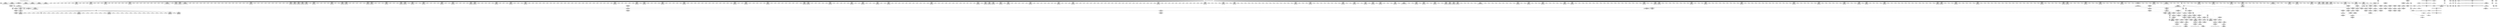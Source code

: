 digraph {
	CE0x4d04350 [shape=record,shape=Mrecord,label="{CE0x4d04350|1216:_i8*,_:_CRE_1216,1224_|*MultipleSource*|*LoadInst*|security/selinux/hooks.c,4294|security/selinux/hooks.c,4294}"]
	CE0x4cc6390 [shape=record,shape=Mrecord,label="{CE0x4cc6390|1216:_i8*,_:_CRE_840,841_}"]
	CE0x4c78970 [shape=record,shape=Mrecord,label="{CE0x4c78970|1216:_i8*,_:_CRE_195,196_}"]
	CE0x4c9b4f0 [shape=record,shape=Mrecord,label="{CE0x4c9b4f0|1216:_i8*,_:_CRE_575,576_}"]
	CE0x4cccf20 [shape=record,shape=Mrecord,label="{CE0x4cccf20|1216:_i8*,_:_CRE_1144,1152_|*MultipleSource*|*LoadInst*|security/selinux/hooks.c,4293|security/selinux/hooks.c,4293}"]
	CE0x4d11eb0 [shape=record,shape=Mrecord,label="{CE0x4d11eb0|selinux_socket_unix_may_send:call|security/selinux/hooks.c,4302|*SummSource*}"]
	CE0x4c67260 [shape=record,shape=Mrecord,label="{CE0x4c67260|selinux_socket_unix_may_send:tmp2|*SummSource*}"]
	CE0x4d06c50 [shape=record,shape=Mrecord,label="{CE0x4d06c50|avc_has_perm:tclass|Function::avc_has_perm&Arg::tclass::|*SummSink*}"]
	CE0x4c80e00 [shape=record,shape=Mrecord,label="{CE0x4c80e00|selinux_socket_unix_may_send:tmp7|*LoadInst*|security/selinux/hooks.c,4294}"]
	CE0x4c9d800 [shape=record,shape=Mrecord,label="{CE0x4c9d800|1216:_i8*,_:_CRE_648,649_}"]
	CE0x4c7f7b0 [shape=record,shape=Mrecord,label="{CE0x4c7f7b0|1216:_i8*,_:_CRE_161,162_}"]
	CE0x4c7c4c0 [shape=record,shape=Mrecord,label="{CE0x4c7c4c0|32:_%struct.sock*,_:_CRE_0,4_|*MultipleSource*|security/selinux/hooks.c,4293|Function::selinux_socket_unix_may_send&Arg::sock::}"]
	CE0x4cb0ca0 [shape=record,shape=Mrecord,label="{CE0x4cb0ca0|1216:_i8*,_:_CRE_6,7_}"]
	CE0x4cc87b0 [shape=record,shape=Mrecord,label="{CE0x4cc87b0|1216:_i8*,_:_CRE_874,875_}"]
	CE0x4ca14a0 [shape=record,shape=Mrecord,label="{CE0x4ca14a0|1216:_i8*,_:_CRE_710,711_}"]
	CE0x4ca0e40 [shape=record,shape=Mrecord,label="{CE0x4ca0e40|1216:_i8*,_:_CRE_704,705_}"]
	CE0x4c905b0 [shape=record,shape=Mrecord,label="{CE0x4c905b0|1216:_i8*,_:_CRE_103,104_}"]
	CE0x4d09f80 [shape=record,shape=Mrecord,label="{CE0x4d09f80|selinux_socket_unix_may_send:net6|security/selinux/hooks.c,4300|*SummSink*}"]
	CE0x4c8d2c0 [shape=record,shape=Mrecord,label="{CE0x4c8d2c0|1216:_i8*,_:_CRE_215,216_}"]
	CE0x4d0c1d0 [shape=record,shape=Mrecord,label="{CE0x4d0c1d0|16:_i32,_:_CRE_16,20_|*MultipleSource*|security/selinux/hooks.c,4293|security/selinux/hooks.c,4293|security/selinux/hooks.c,4302}"]
	CE0x4ca0700 [shape=record,shape=Mrecord,label="{CE0x4ca0700|1216:_i8*,_:_CRE_682,683_}"]
	CE0x4c89ad0 [shape=record,shape=Mrecord,label="{CE0x4c89ad0|1216:_i8*,_:_CRE_428,432_|*MultipleSource*|*LoadInst*|security/selinux/hooks.c,4293|security/selinux/hooks.c,4293}"]
	CE0x4d097d0 [shape=record,shape=Mrecord,label="{CE0x4d097d0|selinux_socket_unix_may_send:u5|security/selinux/hooks.c,4300|*SummSource*}"]
	CE0x4c86c10 [shape=record,shape=Mrecord,label="{CE0x4c86c10|1216:_i8*,_:_CRE_382,383_}"]
	CE0x4c75640 [shape=record,shape=Mrecord,label="{CE0x4c75640|1216:_i8*,_:_CRE_38,39_}"]
	CE0x4cc5070 [shape=record,shape=Mrecord,label="{CE0x4cc5070|1216:_i8*,_:_CRE_822,823_}"]
	CE0x4ccdbc0 [shape=record,shape=Mrecord,label="{CE0x4ccdbc0|1216:_i8*,_:_CRE_1164,1168_|*MultipleSource*|*LoadInst*|security/selinux/hooks.c,4293|security/selinux/hooks.c,4293}"]
	CE0x4d199f0 [shape=record,shape=Mrecord,label="{CE0x4d199f0|8:_%struct.sock*,_:_SCME_0,4_|*MultipleSource*|security/selinux/hooks.c,4296|security/selinux/hooks.c,4296|security/selinux/hooks.c, 4296}"]
	"CONST[source:1(input),value:2(dynamic)][purpose:{subject}][SrcIdx:3]"
	CE0x4c78520 [shape=record,shape=Mrecord,label="{CE0x4c78520|1216:_i8*,_:_CRE_192,193_}"]
	CE0x4c87050 [shape=record,shape=Mrecord,label="{CE0x4c87050|1216:_i8*,_:_CRE_386,387_}"]
	CE0x4cc77c0 [shape=record,shape=Mrecord,label="{CE0x4cc77c0|1216:_i8*,_:_CRE_859,860_}"]
	CE0x4c7e660 [shape=record,shape=Mrecord,label="{CE0x4c7e660|selinux_socket_unix_may_send:net|security/selinux/hooks.c, 4296|*SummSink*}"]
	CE0x4c95980 [shape=record,shape=Mrecord,label="{CE0x4c95980|1216:_i8*,_:_CRE_88,89_}"]
	CE0x4cce7f0 [shape=record,shape=Mrecord,label="{CE0x4cce7f0|1216:_i8*,_:_CRE_1208,1212_|*MultipleSource*|*LoadInst*|security/selinux/hooks.c,4293|security/selinux/hooks.c,4293}"]
	CE0x4c9fa40 [shape=record,shape=Mrecord,label="{CE0x4c9fa40|1216:_i8*,_:_CRE_670,671_}"]
	CE0x4cc56d0 [shape=record,shape=Mrecord,label="{CE0x4cc56d0|1216:_i8*,_:_CRE_828,829_}"]
	CE0x4d0d010 [shape=record,shape=Mrecord,label="{CE0x4d0d010|selinux_socket_unix_may_send:sid8|security/selinux/hooks.c,4302|*SummSource*}"]
	CE0x4cc9520 [shape=record,shape=Mrecord,label="{CE0x4cc9520|1216:_i8*,_:_CRE_900,904_|*MultipleSource*|*LoadInst*|security/selinux/hooks.c,4293|security/selinux/hooks.c,4293}"]
	CE0x4c72060 [shape=record,shape=Mrecord,label="{CE0x4c72060|i32_5|*Constant*}"]
	CE0x4d08670 [shape=record,shape=Mrecord,label="{CE0x4d08670|selinux_socket_unix_may_send:sk4|security/selinux/hooks.c,4300}"]
	CE0x4cc5e40 [shape=record,shape=Mrecord,label="{CE0x4cc5e40|1216:_i8*,_:_CRE_835,836_}"]
	CE0x4c86d20 [shape=record,shape=Mrecord,label="{CE0x4c86d20|1216:_i8*,_:_CRE_383,384_}"]
	CE0x4ca6200 [shape=record,shape=Mrecord,label="{CE0x4ca6200|1216:_i8*,_:_CRE_353,354_}"]
	CE0x4ca6f40 [shape=record,shape=Mrecord,label="{CE0x4ca6f40|1216:_i8*,_:_CRE_367,368_}"]
	CE0x4c72be0 [shape=record,shape=Mrecord,label="{CE0x4c72be0|selinux_socket_unix_may_send:entry|*SummSink*}"]
	CE0x4c9ae90 [shape=record,shape=Mrecord,label="{CE0x4c9ae90|1216:_i8*,_:_CRE_569,570_}"]
	CE0x4c9b2d0 [shape=record,shape=Mrecord,label="{CE0x4c9b2d0|1216:_i8*,_:_CRE_573,574_}"]
	CE0x4cc6c10 [shape=record,shape=Mrecord,label="{CE0x4cc6c10|1216:_i8*,_:_CRE_848,849_}"]
	CE0x6331940 [shape=record,shape=Mrecord,label="{CE0x6331940|32:_%struct.sock*,_:_CRE_40,48_|*MultipleSource*|security/selinux/hooks.c,4293|Function::selinux_socket_unix_may_send&Arg::sock::}"]
	CE0x4ca0a30 [shape=record,shape=Mrecord,label="{CE0x4ca0a30|1216:_i8*,_:_CRE_685,686_}"]
	CE0x4c7aab0 [shape=record,shape=Mrecord,label="{CE0x4c7aab0|1216:_i8*,_:_CRE_114,115_}"]
	CE0x4cc67d0 [shape=record,shape=Mrecord,label="{CE0x4cc67d0|1216:_i8*,_:_CRE_844,845_}"]
	CE0x4c96680 [shape=record,shape=Mrecord,label="{CE0x4c96680|selinux_socket_unix_may_send:sock|Function::selinux_socket_unix_may_send&Arg::sock::|*SummSink*}"]
	CE0x4d056d0 [shape=record,shape=Mrecord,label="{CE0x4d056d0|selinux_socket_unix_may_send:tmp9|security/selinux/hooks.c,4294}"]
	CE0x4c89c30 [shape=record,shape=Mrecord,label="{CE0x4c89c30|1216:_i8*,_:_CRE_432,440_|*MultipleSource*|*LoadInst*|security/selinux/hooks.c,4293|security/selinux/hooks.c,4293}"]
	CE0x4ca51b0 [shape=record,shape=Mrecord,label="{CE0x4ca51b0|1216:_i8*,_:_CRE_262,263_}"]
	CE0x4cc3680 [shape=record,shape=Mrecord,label="{CE0x4cc3680|1216:_i8*,_:_CRE_768,770_|*MultipleSource*|*LoadInst*|security/selinux/hooks.c,4293|security/selinux/hooks.c,4293}"]
	CE0x4cc8bf0 [shape=record,shape=Mrecord,label="{CE0x4cc8bf0|1216:_i8*,_:_CRE_878,879_}"]
	CE0x4c876b0 [shape=record,shape=Mrecord,label="{CE0x4c876b0|1216:_i8*,_:_CRE_392,393_}"]
	CE0x4cc5a00 [shape=record,shape=Mrecord,label="{CE0x4cc5a00|1216:_i8*,_:_CRE_831,832_}"]
	CE0x4c8a090 [shape=record,shape=Mrecord,label="{CE0x4c8a090|1216:_i8*,_:_CRE_452,456_|*MultipleSource*|*LoadInst*|security/selinux/hooks.c,4293|security/selinux/hooks.c,4293}"]
	CE0x4ca0b40 [shape=record,shape=Mrecord,label="{CE0x4ca0b40|1216:_i8*,_:_CRE_686,687_}"]
	CE0x4c80c30 [shape=record,shape=Mrecord,label="{CE0x4c80c30|selinux_socket_unix_may_send:sk1|security/selinux/hooks.c,4294|*SummSource*}"]
	CE0x4d0a730 [shape=record,shape=Mrecord,label="{CE0x4d0a730|selinux_socket_unix_may_send:sk7|security/selinux/hooks.c,4300}"]
	CE0x4ca8f90 [shape=record,shape=Mrecord,label="{CE0x4ca8f90|1216:_i8*,_:_CRE_18,19_|*MultipleSource*|*LoadInst*|security/selinux/hooks.c,4293|security/selinux/hooks.c,4293}"]
	CE0x4cccd50 [shape=record,shape=Mrecord,label="{CE0x4cccd50|1216:_i8*,_:_CRE_1136,1140_|*MultipleSource*|*LoadInst*|security/selinux/hooks.c,4293|security/selinux/hooks.c,4293}"]
	CE0x4d1a550 [shape=record,shape=Mrecord,label="{CE0x4d1a550|8:_%struct.sock*,_:_SCME_26,27_}"]
	CE0x4ca54e0 [shape=record,shape=Mrecord,label="{CE0x4ca54e0|1216:_i8*,_:_CRE_264,272_|*MultipleSource*|*LoadInst*|security/selinux/hooks.c,4293|security/selinux/hooks.c,4293}"]
	CE0x4c7e380 [shape=record,shape=Mrecord,label="{CE0x4c7e380|0:_i8,_8:_%struct.lsm_network_audit*,_24:_%struct.selinux_audit_data*,_:_SCMRE_0,1_|*MultipleSource*|security/selinux/hooks.c,4298|security/selinux/hooks.c, 4295}"]
	CE0x4ccacb0 [shape=record,shape=Mrecord,label="{CE0x4ccacb0|1216:_i8*,_:_CRE_984,992_|*MultipleSource*|*LoadInst*|security/selinux/hooks.c,4293|security/selinux/hooks.c,4293}"]
	CE0x4c7b490 [shape=record,shape=Mrecord,label="{CE0x4c7b490|1216:_i8*,_:_CRE_29,30_}"]
	CE0x4c9c3d0 [shape=record,shape=Mrecord,label="{CE0x4c9c3d0|1216:_i8*,_:_CRE_589,590_}"]
	CE0x4c72530 [shape=record,shape=Mrecord,label="{CE0x4c72530|i64*_getelementptr_inbounds_(_2_x_i64_,_2_x_i64_*___llvm_gcov_ctr340,_i64_0,_i64_0)|*Constant*|*SummSink*}"]
	CE0x4c9cf80 [shape=record,shape=Mrecord,label="{CE0x4c9cf80|1216:_i8*,_:_CRE_600,601_}"]
	CE0x4ccef30 [shape=record,shape=Mrecord,label="{CE0x4ccef30|1216:_i8*,_:_CRE_1228,1232_|*MultipleSource*|*LoadInst*|security/selinux/hooks.c,4293|security/selinux/hooks.c,4293}"]
	CE0x4cc7c00 [shape=record,shape=Mrecord,label="{CE0x4cc7c00|1216:_i8*,_:_CRE_863,864_}"]
	CE0x4d10f00 [shape=record,shape=Mrecord,label="{CE0x4d10f00|selinux_socket_unix_may_send:tmp16|security/selinux/hooks.c,4302|*SummSource*}"]
	CE0x4c66f30 [shape=record,shape=Mrecord,label="{CE0x4c66f30|1216:_i8*,_:_CRE_95,96_}"]
	CE0x4cab0d0 [shape=record,shape=Mrecord,label="{CE0x4cab0d0|1216:_i8*,_:_CRE_19,20_|*MultipleSource*|*LoadInst*|security/selinux/hooks.c,4293|security/selinux/hooks.c,4293}"]
	CE0x4cc64a0 [shape=record,shape=Mrecord,label="{CE0x4cc64a0|1216:_i8*,_:_CRE_841,842_}"]
	CE0x4c89dc0 [shape=record,shape=Mrecord,label="{CE0x4c89dc0|1216:_i8*,_:_CRE_440,448_|*MultipleSource*|*LoadInst*|security/selinux/hooks.c,4293|security/selinux/hooks.c,4293}"]
	CE0x4c9cc50 [shape=record,shape=Mrecord,label="{CE0x4c9cc50|1216:_i8*,_:_CRE_597,598_}"]
	CE0x4c886a0 [shape=record,shape=Mrecord,label="{CE0x4c886a0|1216:_i8*,_:_CRE_407,408_}"]
	CE0x4cd00e0 [shape=record,shape=Mrecord,label="{CE0x4cd00e0|selinux_socket_unix_may_send:tmp6|security/selinux/hooks.c,4293|*SummSink*}"]
	CE0x4cc89d0 [shape=record,shape=Mrecord,label="{CE0x4cc89d0|1216:_i8*,_:_CRE_876,877_}"]
	CE0x4c87160 [shape=record,shape=Mrecord,label="{CE0x4c87160|1216:_i8*,_:_CRE_387,388_}"]
	CE0x4ccd420 [shape=record,shape=Mrecord,label="{CE0x4ccd420|1216:_i8*,_:_CRE_1156,1157_}"]
	CE0x4ce7300 [shape=record,shape=Mrecord,label="{CE0x4ce7300|selinux_socket_unix_may_send:sk_security2|security/selinux/hooks.c,4294|*SummSink*}"]
	CE0x4c86b00 [shape=record,shape=Mrecord,label="{CE0x4c86b00|1216:_i8*,_:_CRE_381,382_}"]
	CE0x4cc54b0 [shape=record,shape=Mrecord,label="{CE0x4cc54b0|1216:_i8*,_:_CRE_826,827_}"]
	CE0x4cc4330 [shape=record,shape=Mrecord,label="{CE0x4cc4330|1216:_i8*,_:_CRE_810,811_}"]
	CE0x4d1bed0 [shape=record,shape=Mrecord,label="{CE0x4d1bed0|8:_%struct.sock*,_:_SCME_49,50_}"]
	CE0x4ca27f0 [shape=record,shape=Mrecord,label="{CE0x4ca27f0|1216:_i8*,_:_CRE_689,690_}"]
	CE0x4cab140 [shape=record,shape=Mrecord,label="{CE0x4cab140|1216:_i8*,_:_CRE_20,24_|*MultipleSource*|*LoadInst*|security/selinux/hooks.c,4293|security/selinux/hooks.c,4293}"]
	CE0x4c84360 [shape=record,shape=Mrecord,label="{CE0x4c84360|1216:_i8*,_:_CRE_28,29_}"]
	CE0x4c87af0 [shape=record,shape=Mrecord,label="{CE0x4c87af0|1216:_i8*,_:_CRE_396,397_}"]
	CE0x4ca4f90 [shape=record,shape=Mrecord,label="{CE0x4ca4f90|1216:_i8*,_:_CRE_260,261_}"]
	CE0x4cc8f20 [shape=record,shape=Mrecord,label="{CE0x4cc8f20|1216:_i8*,_:_CRE_880,888_|*MultipleSource*|*LoadInst*|security/selinux/hooks.c,4293|security/selinux/hooks.c,4293}"]
	CE0x4ca67d0 [shape=record,shape=Mrecord,label="{CE0x4ca67d0|1216:_i8*,_:_CRE_360,361_}"]
	CE0x4c97350 [shape=record,shape=Mrecord,label="{CE0x4c97350|_call_void_mcount()_#3}"]
	CE0x4ca4b50 [shape=record,shape=Mrecord,label="{CE0x4ca4b50|1216:_i8*,_:_CRE_256,257_}"]
	CE0x4ca4c60 [shape=record,shape=Mrecord,label="{CE0x4ca4c60|1216:_i8*,_:_CRE_257,258_}"]
	CE0x4d098b0 [shape=record,shape=Mrecord,label="{CE0x4d098b0|selinux_socket_unix_may_send:net6|security/selinux/hooks.c,4300}"]
	CE0x4cd0150 [shape=record,shape=Mrecord,label="{CE0x4cd0150|selinux_socket_unix_may_send:tmp6|security/selinux/hooks.c,4293|*SummSource*}"]
	CE0x4d110c0 [shape=record,shape=Mrecord,label="{CE0x4d110c0|selinux_socket_unix_may_send:tmp16|security/selinux/hooks.c,4302|*SummSink*}"]
	CE0x4d06470 [shape=record,shape=Mrecord,label="{CE0x4d06470|avc_has_perm:ssid|Function::avc_has_perm&Arg::ssid::|*SummSink*}"]
	CE0x4c8af00 [shape=record,shape=Mrecord,label="{CE0x4c8af00|1216:_i8*,_:_CRE_520,528_|*MultipleSource*|*LoadInst*|security/selinux/hooks.c,4293|security/selinux/hooks.c,4293}"]
	CE0x4c85b90 [shape=record,shape=Mrecord,label="{CE0x4c85b90|1216:_i8*,_:_CRE_80,81_}"]
	CE0x4c97030 [shape=record,shape=Mrecord,label="{CE0x4c97030|1216:_i8*,_:_CRE_1,2_}"]
	CE0x4c9fc60 [shape=record,shape=Mrecord,label="{CE0x4c9fc60|1216:_i8*,_:_CRE_672,673_}"]
	CE0x4ceddd0 [shape=record,shape=Mrecord,label="{CE0x4ceddd0|selinux_socket_unix_may_send:other|Function::selinux_socket_unix_may_send&Arg::other::}"]
	CE0x4c945c0 [shape=record,shape=Mrecord,label="{CE0x4c945c0|1216:_i8*,_:_CRE_34,35_}"]
	CE0x4cc5d30 [shape=record,shape=Mrecord,label="{CE0x4cc5d30|1216:_i8*,_:_CRE_834,835_}"]
	CE0x4cc8ae0 [shape=record,shape=Mrecord,label="{CE0x4cc8ae0|1216:_i8*,_:_CRE_877,878_}"]
	CE0x4ccc0a0 [shape=record,shape=Mrecord,label="{CE0x4ccc0a0|1216:_i8*,_:_CRE_1072,1076_|*MultipleSource*|*LoadInst*|security/selinux/hooks.c,4293|security/selinux/hooks.c,4293}"]
	CE0x4c9d1a0 [shape=record,shape=Mrecord,label="{CE0x4c9d1a0|1216:_i8*,_:_CRE_602,603_}"]
	CE0x4c8fe90 [shape=record,shape=Mrecord,label="{CE0x4c8fe90|1216:_i8*,_:_CRE_204,205_}"]
	CE0x4c8d1b0 [shape=record,shape=Mrecord,label="{CE0x4c8d1b0|1216:_i8*,_:_CRE_214,215_}"]
	CE0x6a21880 [shape=record,shape=Mrecord,label="{CE0x6a21880|1216:_i8*,_:_CRE_122,123_}"]
	CE0x4d0eb80 [shape=record,shape=Mrecord,label="{CE0x4d0eb80|selinux_socket_unix_may_send:tmp15|security/selinux/hooks.c,4302|*SummSink*}"]
	CE0x4c7e980 [shape=record,shape=Mrecord,label="{CE0x4c7e980|1216:_i8*,_:_CRE_64,65_}"]
	CE0x4c9ee90 [shape=record,shape=Mrecord,label="{CE0x4c9ee90|1216:_i8*,_:_CRE_659,660_}"]
	CE0x4cc4c30 [shape=record,shape=Mrecord,label="{CE0x4cc4c30|1216:_i8*,_:_CRE_818,819_}"]
	CE0x4d1d8f0 [shape=record,shape=Mrecord,label="{CE0x4d1d8f0|i64_56|*Constant*}"]
	CE0x4d1b420 [shape=record,shape=Mrecord,label="{CE0x4d1b420|8:_%struct.sock*,_:_SCME_40,41_}"]
	CE0x4cc6e30 [shape=record,shape=Mrecord,label="{CE0x4cc6e30|1216:_i8*,_:_CRE_850,851_}"]
	CE0x4c9bb50 [shape=record,shape=Mrecord,label="{CE0x4c9bb50|1216:_i8*,_:_CRE_581,582_}"]
	CE0x4d23850 [shape=record,shape=Mrecord,label="{CE0x4d23850|selinux_socket_unix_may_send:tmp10|security/selinux/hooks.c,4296|*SummSink*}"]
	CE0x6946ce0 [shape=record,shape=Mrecord,label="{CE0x6946ce0|32:_%struct.sock*,_:_CRE_16,24_|*MultipleSource*|security/selinux/hooks.c,4293|Function::selinux_socket_unix_may_send&Arg::sock::}"]
	CE0x4c9f4f0 [shape=record,shape=Mrecord,label="{CE0x4c9f4f0|1216:_i8*,_:_CRE_665,666_}"]
	CE0x4ccc7e0 [shape=record,shape=Mrecord,label="{CE0x4ccc7e0|1216:_i8*,_:_CRE_1104,1112_|*MultipleSource*|*LoadInst*|security/selinux/hooks.c,4293|security/selinux/hooks.c,4293}"]
	CE0x4d1dc90 [shape=record,shape=Mrecord,label="{CE0x4d1dc90|selinux_socket_unix_may_send:type|security/selinux/hooks.c,4298|*SummSource*}"]
	CE0x4c8a5d0 [shape=record,shape=Mrecord,label="{CE0x4c8a5d0|1216:_i8*,_:_CRE_468,472_|*MultipleSource*|*LoadInst*|security/selinux/hooks.c,4293|security/selinux/hooks.c,4293}"]
	CE0x4c73250 [shape=record,shape=Mrecord,label="{CE0x4c73250|32:_%struct.sock*,_:_CRE_8,16_|*MultipleSource*|security/selinux/hooks.c,4293|Function::selinux_socket_unix_may_send&Arg::sock::}"]
	CE0x4cad3f0 [shape=record,shape=Mrecord,label="{CE0x4cad3f0|1216:_i8*,_:_CRE_24,25_}"]
	CE0x4d10ba0 [shape=record,shape=Mrecord,label="{CE0x4d10ba0|selinux_socket_unix_may_send:sclass|security/selinux/hooks.c,4302|*SummSource*}"]
	CE0x4cc75a0 [shape=record,shape=Mrecord,label="{CE0x4cc75a0|1216:_i8*,_:_CRE_857,858_}"]
	CE0x4c7abc0 [shape=record,shape=Mrecord,label="{CE0x4c7abc0|1216:_i8*,_:_CRE_162,163_}"]
	CE0x4cc57e0 [shape=record,shape=Mrecord,label="{CE0x4cc57e0|1216:_i8*,_:_CRE_829,830_}"]
	CE0x4c8e930 [shape=record,shape=Mrecord,label="{CE0x4c8e930|1216:_i8*,_:_CRE_217,218_}"]
	CE0x4c7f3a0 [shape=record,shape=Mrecord,label="{CE0x4c7f3a0|1216:_i8*,_:_CRE_156,157_}"]
	CE0x4d1c4c0 [shape=record,shape=Mrecord,label="{CE0x4d1c4c0|8:_%struct.sock*,_:_SCME_54,55_}"]
	CE0x4c71c40 [shape=record,shape=Mrecord,label="{CE0x4c71c40|i32_0|*Constant*|*SummSource*}"]
	CE0x4c90bc0 [shape=record,shape=Mrecord,label="{CE0x4c90bc0|1216:_i8*,_:_CRE_130,131_}"]
	CE0x4c9a610 [shape=record,shape=Mrecord,label="{CE0x4c9a610|1216:_i8*,_:_CRE_561,562_}"]
	CE0x4ca7050 [shape=record,shape=Mrecord,label="{CE0x4ca7050|1216:_i8*,_:_CRE_368,369_}"]
	CE0x4cc7e20 [shape=record,shape=Mrecord,label="{CE0x4cc7e20|1216:_i8*,_:_CRE_865,866_}"]
	CE0x4c8bea0 [shape=record,shape=Mrecord,label="{CE0x4c8bea0|1216:_i8*,_:_CRE_549,550_}"]
	CE0x4c9bd70 [shape=record,shape=Mrecord,label="{CE0x4c9bd70|1216:_i8*,_:_CRE_583,584_}"]
	CE0x4c83690 [shape=record,shape=Mrecord,label="{CE0x4c83690|16:_i32,_24:_i16,_:_CRE_24,26_|*MultipleSource*|security/selinux/hooks.c,4302|security/selinux/hooks.c,4294|security/selinux/hooks.c,4294}"]
	CE0x4d0ee20 [shape=record,shape=Mrecord,label="{CE0x4d0ee20|_ret_i32_%retval.0,_!dbg_!27728|security/selinux/avc.c,775}"]
	CE0x4c90ed0 [shape=record,shape=Mrecord,label="{CE0x4c90ed0|1216:_i8*,_:_CRE_98,99_}"]
	CE0x4cc4160 [shape=record,shape=Mrecord,label="{CE0x4cc4160|1216:_i8*,_:_CRE_809,810_}"]
	CE0x4c875a0 [shape=record,shape=Mrecord,label="{CE0x4c875a0|1216:_i8*,_:_CRE_391,392_}"]
	CE0x4d0e9c0 [shape=record,shape=Mrecord,label="{CE0x4d0e9c0|selinux_socket_unix_may_send:tmp15|security/selinux/hooks.c,4302|*SummSource*}"]
	CE0x4cc6280 [shape=record,shape=Mrecord,label="{CE0x4cc6280|1216:_i8*,_:_CRE_839,840_}"]
	CE0x4cc8590 [shape=record,shape=Mrecord,label="{CE0x4cc8590|1216:_i8*,_:_CRE_872,873_}"]
	CE0x4d19650 [shape=record,shape=Mrecord,label="{CE0x4d19650|_ret_i32_%call,_!dbg_!27738|security/selinux/hooks.c,4304|*SummSource*}"]
	CE0x4c9d910 [shape=record,shape=Mrecord,label="{CE0x4c9d910|1216:_i8*,_:_CRE_608,612_|*MultipleSource*|*LoadInst*|security/selinux/hooks.c,4293|security/selinux/hooks.c,4293}"]
	CE0x4c89250 [shape=record,shape=Mrecord,label="{CE0x4c89250|1216:_i8*,_:_CRE_418,419_}"]
	CE0x4c786c0 [shape=record,shape=Mrecord,label="{CE0x4c786c0|1216:_i8*,_:_CRE_193,194_}"]
	CE0x4d05740 [shape=record,shape=Mrecord,label="{CE0x4d05740|selinux_socket_unix_may_send:tmp8|security/selinux/hooks.c,4294|*SummSink*}"]
	CE0x4ca1170 [shape=record,shape=Mrecord,label="{CE0x4ca1170|1216:_i8*,_:_CRE_707,708_}"]
	CE0x4c9b1c0 [shape=record,shape=Mrecord,label="{CE0x4c9b1c0|1216:_i8*,_:_CRE_572,573_}"]
	CE0x4c8e660 [shape=record,shape=Mrecord,label="{CE0x4c8e660|selinux_socket_unix_may_send:sk|security/selinux/hooks.c,4293|*SummSource*}"]
	CE0x4ca7380 [shape=record,shape=Mrecord,label="{CE0x4ca7380|1216:_i8*,_:_CRE_371,372_}"]
	CE0x4ca3b60 [shape=record,shape=Mrecord,label="{CE0x4ca3b60|1216:_i8*,_:_CRE_241,242_}"]
	CE0x4c7aa40 [shape=record,shape=Mrecord,label="{CE0x4c7aa40|1216:_i8*,_:_CRE_116,117_}"]
	CE0x4c678c0 [shape=record,shape=Mrecord,label="{CE0x4c678c0|selinux_socket_unix_may_send:ad|security/selinux/hooks.c, 4295}"]
	CE0x4c97850 [shape=record,shape=Mrecord,label="{CE0x4c97850|1216:_i8*,_:_CRE_225,226_}"]
	CE0x4ca0f50 [shape=record,shape=Mrecord,label="{CE0x4ca0f50|1216:_i8*,_:_CRE_705,706_}"]
	CE0x4ca2f60 [shape=record,shape=Mrecord,label="{CE0x4ca2f60|1216:_i8*,_:_CRE_696,697_}"]
	CE0x4ccf100 [shape=record,shape=Mrecord,label="{CE0x4ccf100|1216:_i8*,_:_CRE_1232,1240_|*MultipleSource*|*LoadInst*|security/selinux/hooks.c,4293|security/selinux/hooks.c,4293}"]
	CE0x4c8a480 [shape=record,shape=Mrecord,label="{CE0x4c8a480|1216:_i8*,_:_CRE_464,468_|*MultipleSource*|*LoadInst*|security/selinux/hooks.c,4293|security/selinux/hooks.c,4293}"]
	CE0x4ccb960 [shape=record,shape=Mrecord,label="{CE0x4ccb960|1216:_i8*,_:_CRE_1040,1048_|*MultipleSource*|*LoadInst*|security/selinux/hooks.c,4293|security/selinux/hooks.c,4293}"]
	CE0x4ccb220 [shape=record,shape=Mrecord,label="{CE0x4ccb220|1216:_i8*,_:_CRE_1008,1016_|*MultipleSource*|*LoadInst*|security/selinux/hooks.c,4293|security/selinux/hooks.c,4293}"]
	CE0x4c8a720 [shape=record,shape=Mrecord,label="{CE0x4c8a720|1216:_i8*,_:_CRE_472,476_|*MultipleSource*|*LoadInst*|security/selinux/hooks.c,4293|security/selinux/hooks.c,4293}"]
	CE0x4d16e30 [shape=record,shape=Mrecord,label="{CE0x4d16e30|_ret_i32_%call,_!dbg_!27738|security/selinux/hooks.c,4304|*SummSink*}"]
	CE0x4c9c0a0 [shape=record,shape=Mrecord,label="{CE0x4c9c0a0|1216:_i8*,_:_CRE_586,587_}"]
	CE0x4cc9c60 [shape=record,shape=Mrecord,label="{CE0x4cc9c60|1216:_i8*,_:_CRE_936,944_|*MultipleSource*|*LoadInst*|security/selinux/hooks.c,4293|security/selinux/hooks.c,4293}"]
	CE0x4d23450 [shape=record,shape=Mrecord,label="{CE0x4d23450|selinux_socket_unix_may_send:tmp10|security/selinux/hooks.c,4296}"]
	CE0x4c830c0 [shape=record,shape=Mrecord,label="{CE0x4c830c0|16:_i32,_24:_i16,_:_CRE_16,20_|*MultipleSource*|security/selinux/hooks.c,4302|security/selinux/hooks.c,4294|security/selinux/hooks.c,4294}"]
	CE0x4c877c0 [shape=record,shape=Mrecord,label="{CE0x4c877c0|1216:_i8*,_:_CRE_393,394_}"]
	CE0x4d1abd0 [shape=record,shape=Mrecord,label="{CE0x4d1abd0|8:_%struct.sock*,_:_SCME_33,34_}"]
	CE0x4c8c0c0 [shape=record,shape=Mrecord,label="{CE0x4c8c0c0|1216:_i8*,_:_CRE_551,552_}"]
	CE0x4c66cd0 [shape=record,shape=Mrecord,label="{CE0x4c66cd0|1216:_i8*,_:_CRE_93,94_}"]
	CE0x4c887b0 [shape=record,shape=Mrecord,label="{CE0x4c887b0|1216:_i8*,_:_CRE_408,409_}"]
	CE0x4c7f1c0 [shape=record,shape=Mrecord,label="{CE0x4c7f1c0|i64*_getelementptr_inbounds_(_2_x_i64_,_2_x_i64_*___llvm_gcov_ctr340,_i64_0,_i64_1)|*Constant*|*SummSource*}"]
	CE0x4cc32e0 [shape=record,shape=Mrecord,label="{CE0x4cc32e0|1216:_i8*,_:_CRE_760,764_|*MultipleSource*|*LoadInst*|security/selinux/hooks.c,4293|security/selinux/hooks.c,4293}"]
	CE0x4d1ae30 [shape=record,shape=Mrecord,label="{CE0x4d1ae30|8:_%struct.sock*,_:_SCME_35,36_}"]
	CE0x4cb0b50 [shape=record,shape=Mrecord,label="{CE0x4cb0b50|1216:_i8*,_:_CRE_3,4_}"]
	CE0x4c9bc60 [shape=record,shape=Mrecord,label="{CE0x4c9bc60|1216:_i8*,_:_CRE_582,583_}"]
	CE0x4cccb80 [shape=record,shape=Mrecord,label="{CE0x4cccb80|1216:_i8*,_:_CRE_1128,1136_|*MultipleSource*|*LoadInst*|security/selinux/hooks.c,4293|security/selinux/hooks.c,4293}"]
	CE0x4c8ab10 [shape=record,shape=Mrecord,label="{CE0x4c8ab10|1216:_i8*,_:_CRE_488,496_|*MultipleSource*|*LoadInst*|security/selinux/hooks.c,4293|security/selinux/hooks.c,4293}"]
	CE0x4c66ec0 [shape=record,shape=Mrecord,label="{CE0x4c66ec0|1216:_i8*,_:_CRE_94,95_}"]
	CE0x4d06810 [shape=record,shape=Mrecord,label="{CE0x4d06810|avc_has_perm:tsid|Function::avc_has_perm&Arg::tsid::|*SummSink*}"]
	CE0x4c925b0 [shape=record,shape=Mrecord,label="{CE0x4c925b0|1216:_i8*,_:_CRE_136,137_}"]
	CE0x4c939e0 [shape=record,shape=Mrecord,label="{CE0x4c939e0|1216:_i8*,_:_CRE_180,181_}"]
	CE0x4c9afa0 [shape=record,shape=Mrecord,label="{CE0x4c9afa0|1216:_i8*,_:_CRE_570,571_}"]
	CE0x4cc7270 [shape=record,shape=Mrecord,label="{CE0x4cc7270|1216:_i8*,_:_CRE_854,855_}"]
	CE0x4ccbb30 [shape=record,shape=Mrecord,label="{CE0x4ccbb30|1216:_i8*,_:_CRE_1048,1056_|*MultipleSource*|*LoadInst*|security/selinux/hooks.c,4293|security/selinux/hooks.c,4293}"]
	CE0x4ccfa10 [shape=record,shape=Mrecord,label="{CE0x4ccfa10|1216:_i8*,_:_CRE_1272,1280_|*MultipleSource*|*LoadInst*|security/selinux/hooks.c,4293|security/selinux/hooks.c,4293}"]
	CE0x4c730e0 [shape=record,shape=Mrecord,label="{CE0x4c730e0|selinux_socket_unix_may_send:tmp2}"]
	CE0x4d1c850 [shape=record,shape=Mrecord,label="{CE0x4d1c850|i32_8|*Constant*|*SummSource*}"]
	CE0x4d0a5b0 [shape=record,shape=Mrecord,label="{CE0x4d0a5b0|selinux_socket_unix_may_send:tmp13|security/selinux/hooks.c,4300|*SummSink*}"]
	CE0x4c8c940 [shape=record,shape=Mrecord,label="{CE0x4c8c940|1216:_i8*,_:_CRE_559,560_}"]
	CE0x4cc5180 [shape=record,shape=Mrecord,label="{CE0x4cc5180|1216:_i8*,_:_CRE_823,824_}"]
	CE0x4c7a970 [shape=record,shape=Mrecord,label="{CE0x4c7a970|1216:_i8*,_:_CRE_113,114_}"]
	CE0x4ccae80 [shape=record,shape=Mrecord,label="{CE0x4ccae80|1216:_i8*,_:_CRE_992,1000_|*MultipleSource*|*LoadInst*|security/selinux/hooks.c,4293|security/selinux/hooks.c,4293}"]
	CE0x4c9d4d0 [shape=record,shape=Mrecord,label="{CE0x4c9d4d0|1216:_i8*,_:_CRE_605,606_}"]
	CE0x4c67ad0 [shape=record,shape=Mrecord,label="{CE0x4c67ad0|i64*_getelementptr_inbounds_(_2_x_i64_,_2_x_i64_*___llvm_gcov_ctr340,_i64_0,_i64_0)|*Constant*|*SummSource*}"]
	CE0x4c87490 [shape=record,shape=Mrecord,label="{CE0x4c87490|1216:_i8*,_:_CRE_390,391_}"]
	CE0x4c75140 [shape=record,shape=Mrecord,label="{CE0x4c75140|i64_1|*Constant*|*SummSource*}"]
	CE0x4cc4f60 [shape=record,shape=Mrecord,label="{CE0x4cc4f60|1216:_i8*,_:_CRE_821,822_}"]
	CE0x4ca2450 [shape=record,shape=Mrecord,label="{CE0x4ca2450|1216:_i8*,_:_CRE_732,736_|*MultipleSource*|*LoadInst*|security/selinux/hooks.c,4293|security/selinux/hooks.c,4293}"]
	CE0x4c740c0 [shape=record,shape=Mrecord,label="{CE0x4c740c0|i64*_getelementptr_inbounds_(_2_x_i64_,_2_x_i64_*___llvm_gcov_ctr340,_i64_0,_i64_0)|*Constant*}"]
	CE0x4c80e70 [shape=record,shape=Mrecord,label="{CE0x4c80e70|32:_%struct.sock*,_:_CRE_0,4_|*MultipleSource*|security/selinux/hooks.c,4294|Function::selinux_socket_unix_may_send&Arg::other::}"]
	CE0x4cc9320 [shape=record,shape=Mrecord,label="{CE0x4cc9320|1216:_i8*,_:_CRE_896,900_|*MultipleSource*|*LoadInst*|security/selinux/hooks.c,4293|security/selinux/hooks.c,4293}"]
	CE0x4ca3180 [shape=record,shape=Mrecord,label="{CE0x4ca3180|1216:_i8*,_:_CRE_698,699_}"]
	CE0x4ccb050 [shape=record,shape=Mrecord,label="{CE0x4ccb050|1216:_i8*,_:_CRE_1000,1008_|*MultipleSource*|*LoadInst*|security/selinux/hooks.c,4293|security/selinux/hooks.c,4293}"]
	CE0x4ce59e0 [shape=record,shape=Mrecord,label="{CE0x4ce59e0|selinux_socket_unix_may_send:u|security/selinux/hooks.c,4299|*SummSink*}"]
	CE0x4c73300 [shape=record,shape=Mrecord,label="{CE0x4c73300|selinux_socket_unix_may_send:tmp|*SummSource*}"]
	CE0x4c8b1a0 [shape=record,shape=Mrecord,label="{CE0x4c8b1a0|1216:_i8*,_:_CRE_537,538_}"]
	CE0x4d1a220 [shape=record,shape=Mrecord,label="{CE0x4d1a220|8:_%struct.sock*,_:_SCME_20,22_|*MultipleSource*|security/selinux/hooks.c,4296|security/selinux/hooks.c,4296|security/selinux/hooks.c, 4296}"]
	CE0x4c9c810 [shape=record,shape=Mrecord,label="{CE0x4c9c810|1216:_i8*,_:_CRE_593,594_}"]
	CE0x4cca000 [shape=record,shape=Mrecord,label="{CE0x4cca000|1216:_i8*,_:_CRE_952,960_|*MultipleSource*|*LoadInst*|security/selinux/hooks.c,4293|security/selinux/hooks.c,4293}"]
	CE0x4c8eb50 [shape=record,shape=Mrecord,label="{CE0x4c8eb50|1216:_i8*,_:_CRE_219,220_}"]
	CE0x4c9a050 [shape=record,shape=Mrecord,label="{CE0x4c9a050|1216:_i8*,_:_CRE_163,164_}"]
	CE0x4d0c8e0 [shape=record,shape=Mrecord,label="{CE0x4d0c8e0|selinux_socket_unix_may_send:tmp14|security/selinux/hooks.c,4302}"]
	CE0x4c8ca50 [shape=record,shape=Mrecord,label="{CE0x4c8ca50|1216:_i8*,_:_CRE_560,561_}"]
	CE0x4d1a340 [shape=record,shape=Mrecord,label="{CE0x4d1a340|8:_%struct.sock*,_:_SCME_24,25_}"]
	CE0x4c7bf10 [shape=record,shape=Mrecord,label="{CE0x4c7bf10|1216:_i8*,_:_CRE_143,144_}"]
	CE0x4ca5e50 [shape=record,shape=Mrecord,label="{CE0x4ca5e50|1216:_i8*,_:_CRE_328,336_|*MultipleSource*|*LoadInst*|security/selinux/hooks.c,4293|security/selinux/hooks.c,4293}"]
	CE0x4c7ead0 [shape=record,shape=Mrecord,label="{CE0x4c7ead0|1216:_i8*,_:_CRE_198,199_}"]
	CE0x4c91140 [shape=record,shape=Mrecord,label="{CE0x4c91140|1216:_i8*,_:_CRE_101,102_}"]
	CE0x4c703d0 [shape=record,shape=Mrecord,label="{CE0x4c703d0|selinux_socket_unix_may_send:entry}"]
	CE0x4ccdeb0 [shape=record,shape=Mrecord,label="{CE0x4ccdeb0|1216:_i8*,_:_CRE_1176,1184_|*MultipleSource*|*LoadInst*|security/selinux/hooks.c,4293|security/selinux/hooks.c,4293}"]
	CE0x6a21950 [shape=record,shape=Mrecord,label="{CE0x6a21950|1216:_i8*,_:_CRE_123,124_}"]
	CE0x4c8ea40 [shape=record,shape=Mrecord,label="{CE0x4c8ea40|1216:_i8*,_:_CRE_218,219_}"]
	CE0x4c93840 [shape=record,shape=Mrecord,label="{CE0x4c93840|1216:_i8*,_:_CRE_178,179_}"]
	CE0x4c7e870 [shape=record,shape=Mrecord,label="{CE0x4c7e870|1216:_i8*,_:_CRE_62,63_}"]
	CE0x4ca22c0 [shape=record,shape=Mrecord,label="{CE0x4ca22c0|1216:_i8*,_:_CRE_728,732_|*MultipleSource*|*LoadInst*|security/selinux/hooks.c,4293|security/selinux/hooks.c,4293}"]
	CE0x4c8b050 [shape=record,shape=Mrecord,label="{CE0x4c8b050|1216:_i8*,_:_CRE_528,536_|*MultipleSource*|*LoadInst*|security/selinux/hooks.c,4293|security/selinux/hooks.c,4293}"]
	"CONST[source:1(input),value:2(dynamic)][purpose:{object}][SrcIdx:2]"
	CE0x4c723d0 [shape=record,shape=Mrecord,label="{CE0x4c723d0|selinux_socket_unix_may_send:bb}"]
	CE0x4c8bfb0 [shape=record,shape=Mrecord,label="{CE0x4c8bfb0|1216:_i8*,_:_CRE_550,551_}"]
	CE0x4d12670 [shape=record,shape=Mrecord,label="{CE0x4d12670|i32_(i32,_i32,_i16,_i32,_%struct.common_audit_data*)*_bitcast_(i32_(i32,_i32,_i16,_i32,_%struct.common_audit_data.495*)*_avc_has_perm_to_i32_(i32,_i32,_i16,_i32,_%struct.common_audit_data*)*)|*Constant*|*SummSink*}"]
	CE0x4ca0810 [shape=record,shape=Mrecord,label="{CE0x4ca0810|1216:_i8*,_:_CRE_683,684_}"]
	CE0x4cc47f0 [shape=record,shape=Mrecord,label="{CE0x4cc47f0|1216:_i8*,_:_CRE_814,815_}"]
	CE0x4c7e8e0 [shape=record,shape=Mrecord,label="{CE0x4c7e8e0|1216:_i8*,_:_CRE_63,64_}"]
	CE0x4d1b7b0 [shape=record,shape=Mrecord,label="{CE0x4d1b7b0|8:_%struct.sock*,_:_SCME_43,44_}"]
	CE0x4c7f610 [shape=record,shape=Mrecord,label="{CE0x4c7f610|1216:_i8*,_:_CRE_159,160_}"]
	CE0x4c8a1e0 [shape=record,shape=Mrecord,label="{CE0x4c8a1e0|1216:_i8*,_:_CRE_456,458_|*MultipleSource*|*LoadInst*|security/selinux/hooks.c,4293|security/selinux/hooks.c,4293}"]
	CE0x4c85e00 [shape=record,shape=Mrecord,label="{CE0x4c85e00|1216:_i8*,_:_CRE_83,84_}"]
	CE0x4c7bca0 [shape=record,shape=Mrecord,label="{CE0x4c7bca0|1216:_i8*,_:_CRE_140,141_}"]
	CE0x4ca05f0 [shape=record,shape=Mrecord,label="{CE0x4ca05f0|1216:_i8*,_:_CRE_681,682_}"]
	CE0x4cca3a0 [shape=record,shape=Mrecord,label="{CE0x4cca3a0|1216:_i8*,_:_CRE_964,968_|*MultipleSource*|*LoadInst*|security/selinux/hooks.c,4293|security/selinux/hooks.c,4293}"]
	CE0x4c97520 [shape=record,shape=Mrecord,label="{CE0x4c97520|1216:_i8*,_:_CRE_222,223_}"]
	CE0x4c9e940 [shape=record,shape=Mrecord,label="{CE0x4c9e940|1216:_i8*,_:_CRE_654,655_}"]
	CE0x4ce6a10 [shape=record,shape=Mrecord,label="{CE0x4ce6a10|selinux_socket_unix_may_send:tmp7|*LoadInst*|security/selinux/hooks.c,4294|*SummSink*}"]
	CE0x4d1d9d0 [shape=record,shape=Mrecord,label="{CE0x4d1d9d0|i64_56|*Constant*|*SummSink*}"]
	CE0x4c87270 [shape=record,shape=Mrecord,label="{CE0x4c87270|1216:_i8*,_:_CRE_388,389_}"]
	CE0x6189960 [shape=record,shape=Mrecord,label="{CE0x6189960|_call_void_mcount()_#3|*SummSource*}"]
	CE0x4ccf840 [shape=record,shape=Mrecord,label="{CE0x4ccf840|1216:_i8*,_:_CRE_1264,1272_|*MultipleSource*|*LoadInst*|security/selinux/hooks.c,4293|security/selinux/hooks.c,4293}"]
	CE0x4ca66c0 [shape=record,shape=Mrecord,label="{CE0x4ca66c0|1216:_i8*,_:_CRE_359,360_}"]
	CE0x4ca44f0 [shape=record,shape=Mrecord,label="{CE0x4ca44f0|1216:_i8*,_:_CRE_250,251_}"]
	CE0x4c8c3f0 [shape=record,shape=Mrecord,label="{CE0x4c8c3f0|1216:_i8*,_:_CRE_554,555_}"]
	CE0x4d1c720 [shape=record,shape=Mrecord,label="{CE0x4d1c720|i32_8|*Constant*}"]
	CE0x4c7ebe0 [shape=record,shape=Mrecord,label="{CE0x4c7ebe0|1216:_i8*,_:_CRE_199,200_}"]
	CE0x4c90a20 [shape=record,shape=Mrecord,label="{CE0x4c90a20|1216:_i8*,_:_CRE_128,129_}"]
	CE0x4ca4600 [shape=record,shape=Mrecord,label="{CE0x4ca4600|1216:_i8*,_:_CRE_251,252_}"]
	CE0x4d1b2f0 [shape=record,shape=Mrecord,label="{CE0x4d1b2f0|8:_%struct.sock*,_:_SCME_39,40_}"]
	CE0x4c944f0 [shape=record,shape=Mrecord,label="{CE0x4c944f0|1216:_i8*,_:_CRE_33,34_}"]
	CE0x4cc8370 [shape=record,shape=Mrecord,label="{CE0x4cc8370|1216:_i8*,_:_CRE_870,871_}"]
	CE0x4cc8d00 [shape=record,shape=Mrecord,label="{CE0x4cc8d00|1216:_i8*,_:_CRE_879,880_}"]
	CE0x4cceb90 [shape=record,shape=Mrecord,label="{CE0x4cceb90|1216:_i8*,_:_CRE_1216,1224_|*MultipleSource*|*LoadInst*|security/selinux/hooks.c,4293|security/selinux/hooks.c,4293}"]
	CE0x4c879e0 [shape=record,shape=Mrecord,label="{CE0x4c879e0|1216:_i8*,_:_CRE_395,396_}"]
	CE0x4c8d0a0 [shape=record,shape=Mrecord,label="{CE0x4c8d0a0|1216:_i8*,_:_CRE_213,214_}"]
	CE0x4ca36d0 [shape=record,shape=Mrecord,label="{CE0x4ca36d0|1216:_i8*,_:_CRE_703,704_}"]
	CE0x4ca03d0 [shape=record,shape=Mrecord,label="{CE0x4ca03d0|1216:_i8*,_:_CRE_679,680_}"]
	CE0x4d23d40 [shape=record,shape=Mrecord,label="{CE0x4d23d40|selinux_socket_unix_may_send:tmp11|security/selinux/hooks.c,4296|*SummSink*}"]
	CE0x4c79180 [shape=record,shape=Mrecord,label="{CE0x4c79180|1216:_i8*,_:_CRE_148,149_}"]
	CE0x4c8c720 [shape=record,shape=Mrecord,label="{CE0x4c8c720|1216:_i8*,_:_CRE_557,558_}"]
	CE0x4c9cb40 [shape=record,shape=Mrecord,label="{CE0x4c9cb40|1216:_i8*,_:_CRE_596,597_}"]
	CE0x4ca6d20 [shape=record,shape=Mrecord,label="{CE0x4ca6d20|1216:_i8*,_:_CRE_365,366_}"]
	CE0x4cc4a10 [shape=record,shape=Mrecord,label="{CE0x4cc4a10|1216:_i8*,_:_CRE_816,817_}"]
	CE0x4ce6390 [shape=record,shape=Mrecord,label="{CE0x4ce6390|32:_%struct.sock*,_:_CRE_24,32_|*MultipleSource*|security/selinux/hooks.c,4294|Function::selinux_socket_unix_may_send&Arg::other::}"]
	CE0x4cc58f0 [shape=record,shape=Mrecord,label="{CE0x4cc58f0|1216:_i8*,_:_CRE_830,831_}"]
	CE0x4ca7af0 [shape=record,shape=Mrecord,label="{CE0x4ca7af0|1216:_i8*,_:_CRE_378,379_}"]
	CE0x4c77a80 [shape=record,shape=Mrecord,label="{CE0x4c77a80|1216:_i8*,_:_CRE_69,70_}"]
	CE0x4c87c00 [shape=record,shape=Mrecord,label="{CE0x4c87c00|1216:_i8*,_:_CRE_397,398_}"]
	CE0x4ca77c0 [shape=record,shape=Mrecord,label="{CE0x4ca77c0|1216:_i8*,_:_CRE_375,376_}"]
	CE0x4c754a0 [shape=record,shape=Mrecord,label="{CE0x4c754a0|1216:_i8*,_:_CRE_36,37_}"]
	CE0x4c9e0e0 [shape=record,shape=Mrecord,label="{CE0x4c9e0e0|1216:_i8*,_:_CRE_640,644_|*MultipleSource*|*LoadInst*|security/selinux/hooks.c,4293|security/selinux/hooks.c,4293}"]
	CE0x4ca0920 [shape=record,shape=Mrecord,label="{CE0x4ca0920|1216:_i8*,_:_CRE_684,685_}"]
	CE0x4c75a90 [shape=record,shape=Mrecord,label="{CE0x4c75a90|1216:_i8*,_:_CRE_79,80_}"]
	CE0x4ccd890 [shape=record,shape=Mrecord,label="{CE0x4ccd890|1216:_i8*,_:_CRE_1159,1160_}"]
	CE0x4cc53a0 [shape=record,shape=Mrecord,label="{CE0x4cc53a0|1216:_i8*,_:_CRE_825,826_}"]
	CE0x4d06530 [shape=record,shape=Mrecord,label="{CE0x4d06530|avc_has_perm:tsid|Function::avc_has_perm&Arg::tsid::}"]
	CE0x4c9ed80 [shape=record,shape=Mrecord,label="{CE0x4c9ed80|1216:_i8*,_:_CRE_658,659_}"]
	CE0x4cc3f90 [shape=record,shape=Mrecord,label="{CE0x4cc3f90|1216:_i8*,_:_CRE_800,804_|*MultipleSource*|*LoadInst*|security/selinux/hooks.c,4293|security/selinux/hooks.c,4293}"]
	CE0x4cc6170 [shape=record,shape=Mrecord,label="{CE0x4cc6170|1216:_i8*,_:_CRE_838,839_}"]
	CE0x4c67ce0 [shape=record,shape=Mrecord,label="{CE0x4c67ce0|selinux_socket_unix_may_send:sk_security|security/selinux/hooks.c,4293|*SummSource*}"]
	CE0x6058570 [shape=record,shape=Mrecord,label="{CE0x6058570|32:_%struct.sock*,_:_CRE_32,40_|*MultipleSource*|security/selinux/hooks.c,4293|Function::selinux_socket_unix_may_send&Arg::sock::}"]
	"CONST[source:0(mediator),value:2(dynamic)][purpose:{subject}][SnkIdx:0]"
	CE0x4cce450 [shape=record,shape=Mrecord,label="{CE0x4cce450|1216:_i8*,_:_CRE_1196,1200_|*MultipleSource*|*LoadInst*|security/selinux/hooks.c,4293|security/selinux/hooks.c,4293}"]
	CE0x4cae750 [shape=record,shape=Mrecord,label="{CE0x4cae750|i32_59|*Constant*|*SummSource*}"]
	CE0x4c86f40 [shape=record,shape=Mrecord,label="{CE0x4c86f40|1216:_i8*,_:_CRE_385,386_}"]
	CE0x4ca1f40 [shape=record,shape=Mrecord,label="{CE0x4ca1f40|1216:_i8*,_:_CRE_808,809_}"]
	CE0x4d19a60 [shape=record,shape=Mrecord,label="{CE0x4d19a60|8:_%struct.sock*,_:_SCME_8,16_|*MultipleSource*|security/selinux/hooks.c,4296|security/selinux/hooks.c,4296|security/selinux/hooks.c, 4296}"]
	CE0x4c8f5c0 [shape=record,shape=Mrecord,label="{CE0x4c8f5c0|1216:_i8*,_:_CRE_235,236_}"]
	CE0x4c9a720 [shape=record,shape=Mrecord,label="{CE0x4c9a720|1216:_i8*,_:_CRE_562,563_}"]
	CE0x4c75090 [shape=record,shape=Mrecord,label="{CE0x4c75090|selinux_socket_unix_may_send:bb|*SummSource*}"]
	CE0x4cca910 [shape=record,shape=Mrecord,label="{CE0x4cca910|1216:_i8*,_:_CRE_972,976_|*MultipleSource*|*LoadInst*|security/selinux/hooks.c,4293|security/selinux/hooks.c,4293}"]
	CE0x4ce6b40 [shape=record,shape=Mrecord,label="{CE0x4ce6b40|selinux_socket_unix_may_send:sk_security2|security/selinux/hooks.c,4294|*SummSource*}"]
	CE0x4cc6d20 [shape=record,shape=Mrecord,label="{CE0x4cc6d20|1216:_i8*,_:_CRE_849,850_}"]
	CE0x4c91070 [shape=record,shape=Mrecord,label="{CE0x4c91070|1216:_i8*,_:_CRE_100,101_}"]
	CE0x4ca76b0 [shape=record,shape=Mrecord,label="{CE0x4ca76b0|1216:_i8*,_:_CRE_374,375_}"]
	CE0x4c9a830 [shape=record,shape=Mrecord,label="{CE0x4c9a830|1216:_i8*,_:_CRE_563,564_}"]
	CE0x4c66fd0 [shape=record,shape=Mrecord,label="{CE0x4c66fd0|1216:_i8*,_:_CRE_96,97_}"]
	CE0x4c785f0 [shape=record,shape=Mrecord,label="{CE0x4c785f0|1216:_i8*,_:_CRE_184,188_|*MultipleSource*|*LoadInst*|security/selinux/hooks.c,4293|security/selinux/hooks.c,4293}"]
	CE0x4ca40b0 [shape=record,shape=Mrecord,label="{CE0x4ca40b0|1216:_i8*,_:_CRE_246,247_}"]
	CE0x4ca6190 [shape=record,shape=Mrecord,label="{CE0x4ca6190|1216:_i8*,_:_CRE_354,355_}"]
	CE0x4c9ab60 [shape=record,shape=Mrecord,label="{CE0x4c9ab60|1216:_i8*,_:_CRE_566,567_}"]
	CE0x4c9a2c0 [shape=record,shape=Mrecord,label="{CE0x4c9a2c0|1216:_i8*,_:_CRE_166,167_}"]
	CE0x4cc4e50 [shape=record,shape=Mrecord,label="{CE0x4cc4e50|1216:_i8*,_:_CRE_820,821_}"]
	CE0x4ce6870 [shape=record,shape=Mrecord,label="{CE0x4ce6870|selinux_socket_unix_may_send:tmp7|*LoadInst*|security/selinux/hooks.c,4294|*SummSource*}"]
	CE0x4ca2c30 [shape=record,shape=Mrecord,label="{CE0x4ca2c30|1216:_i8*,_:_CRE_693,694_}"]
	CE0x4d10c10 [shape=record,shape=Mrecord,label="{CE0x4d10c10|selinux_socket_unix_may_send:sclass|security/selinux/hooks.c,4302|*SummSink*}"]
	CE0x4c88d00 [shape=record,shape=Mrecord,label="{CE0x4c88d00|1216:_i8*,_:_CRE_413,414_}"]
	CE0x4c78f10 [shape=record,shape=Mrecord,label="{CE0x4c78f10|1216:_i8*,_:_CRE_145,146_}"]
	CE0x4cc4b20 [shape=record,shape=Mrecord,label="{CE0x4cc4b20|1216:_i8*,_:_CRE_817,818_}"]
	CE0x4d0cd30 [shape=record,shape=Mrecord,label="{CE0x4d0cd30|selinux_socket_unix_may_send:sclass|security/selinux/hooks.c,4302}"]
	CE0x4c812d0 [shape=record,shape=Mrecord,label="{CE0x4c812d0|32:_%struct.sock*,_:_CRE_4,6_|*MultipleSource*|security/selinux/hooks.c,4294|Function::selinux_socket_unix_may_send&Arg::other::}"]
	CE0x4d07110 [shape=record,shape=Mrecord,label="{CE0x4d07110|i32_262144|*Constant*|*SummSink*}"]
	CE0x4c889d0 [shape=record,shape=Mrecord,label="{CE0x4c889d0|1216:_i8*,_:_CRE_410,411_}"]
	CE0x4c9be80 [shape=record,shape=Mrecord,label="{CE0x4c9be80|1216:_i8*,_:_CRE_584,585_}"]
	CE0x4c8bd90 [shape=record,shape=Mrecord,label="{CE0x4c8bd90|1216:_i8*,_:_CRE_548,549_}"]
	CE0x4c9e830 [shape=record,shape=Mrecord,label="{CE0x4c9e830|1216:_i8*,_:_CRE_653,654_}"]
	CE0x4d1c5f0 [shape=record,shape=Mrecord,label="{CE0x4d1c5f0|8:_%struct.sock*,_:_SCME_55,56_}"]
	CE0x4cc96f0 [shape=record,shape=Mrecord,label="{CE0x4cc96f0|1216:_i8*,_:_CRE_904,912_|*MultipleSource*|*LoadInst*|security/selinux/hooks.c,4293|security/selinux/hooks.c,4293}"]
	CE0x4ca1390 [shape=record,shape=Mrecord,label="{CE0x4ca1390|1216:_i8*,_:_CRE_709,710_}"]
	CE0x4ca15b0 [shape=record,shape=Mrecord,label="{CE0x4ca15b0|1216:_i8*,_:_CRE_711,712_}"]
	CE0x4c96e20 [shape=record,shape=Mrecord,label="{CE0x4c96e20|1216:_i8*,_:_CRE_48,56_|*MultipleSource*|*LoadInst*|security/selinux/hooks.c,4293|security/selinux/hooks.c,4293}"]
	CE0x4cc8e10 [shape=record,shape=Mrecord,label="{CE0x4cc8e10|1216:_i8*,_:_CRE_1152,1153_}"]
	CE0x4c9c2c0 [shape=record,shape=Mrecord,label="{CE0x4c9c2c0|1216:_i8*,_:_CRE_588,589_}"]
	CE0x4cc68e0 [shape=record,shape=Mrecord,label="{CE0x4cc68e0|1216:_i8*,_:_CRE_845,846_}"]
	CE0x4c773a0 [shape=record,shape=Mrecord,label="{CE0x4c773a0|selinux_socket_unix_may_send:sock|Function::selinux_socket_unix_may_send&Arg::sock::|*SummSource*}"]
	CE0x4c9b710 [shape=record,shape=Mrecord,label="{CE0x4c9b710|1216:_i8*,_:_CRE_577,578_}"]
	CE0x4d09760 [shape=record,shape=Mrecord,label="{CE0x4d09760|selinux_socket_unix_may_send:u5|security/selinux/hooks.c,4300}"]
	CE0x4d1b550 [shape=record,shape=Mrecord,label="{CE0x4d1b550|8:_%struct.sock*,_:_SCME_41,42_}"]
	CE0x4c95a50 [shape=record,shape=Mrecord,label="{CE0x4c95a50|1216:_i8*,_:_CRE_85,86_}"]
	CE0x4cc3110 [shape=record,shape=Mrecord,label="{CE0x4cc3110|1216:_i8*,_:_CRE_752,760_|*MultipleSource*|*LoadInst*|security/selinux/hooks.c,4293|security/selinux/hooks.c,4293}"]
	CE0x4c8f7e0 [shape=record,shape=Mrecord,label="{CE0x4c8f7e0|1216:_i8*,_:_CRE_237,238_}"]
	CE0x4cc6b00 [shape=record,shape=Mrecord,label="{CE0x4cc6b00|1216:_i8*,_:_CRE_847,848_}"]
	CE0x4d06dc0 [shape=record,shape=Mrecord,label="{CE0x4d06dc0|i32_262144|*Constant*}"]
	CE0x4cc5f50 [shape=record,shape=Mrecord,label="{CE0x4cc5f50|1216:_i8*,_:_CRE_836,837_}"]
	CE0x6bee9e0 [shape=record,shape=Mrecord,label="{CE0x6bee9e0|i32_59|*Constant*}"]
	CE0x4c71e50 [shape=record,shape=Mrecord,label="{CE0x4c71e50|selinux_socket_unix_may_send:tmp1|*SummSource*}"]
	CE0x4d06b20 [shape=record,shape=Mrecord,label="{CE0x4d06b20|avc_has_perm:tclass|Function::avc_has_perm&Arg::tclass::|*SummSource*}"]
	CE0x4d09d90 [shape=record,shape=Mrecord,label="{CE0x4d09d90|selinux_socket_unix_may_send:net6|security/selinux/hooks.c,4300|*SummSource*}"]
	CE0x6a21af0 [shape=record,shape=Mrecord,label="{CE0x6a21af0|1216:_i8*,_:_CRE_125,126_}"]
	CE0x4c97740 [shape=record,shape=Mrecord,label="{CE0x4c97740|1216:_i8*,_:_CRE_224,225_}"]
	CE0x4c8b730 [shape=record,shape=Mrecord,label="{CE0x4c8b730|1216:_i8*,_:_CRE_542,543_}"]
	CE0x4c88590 [shape=record,shape=Mrecord,label="{CE0x4c88590|1216:_i8*,_:_CRE_406,407_}"]
	CE0x4d1c260 [shape=record,shape=Mrecord,label="{CE0x4d1c260|8:_%struct.sock*,_:_SCME_52,53_}"]
	CE0x4ccd0f0 [shape=record,shape=Mrecord,label="{CE0x4ccd0f0|1216:_i8*,_:_CRE_1153,1154_}"]
	CE0x4c739e0 [shape=record,shape=Mrecord,label="{CE0x4c739e0|selinux_socket_unix_may_send:tmp|*SummSink*}"]
	CE0x4ca69f0 [shape=record,shape=Mrecord,label="{CE0x4ca69f0|1216:_i8*,_:_CRE_362,363_}"]
	CE0x4c9db80 [shape=record,shape=Mrecord,label="{CE0x4c9db80|1216:_i8*,_:_CRE_616,620_|*MultipleSource*|*LoadInst*|security/selinux/hooks.c,4293|security/selinux/hooks.c,4293}"]
	CE0x4cce9c0 [shape=record,shape=Mrecord,label="{CE0x4cce9c0|1216:_i8*,_:_CRE_1212,1216_|*MultipleSource*|*LoadInst*|security/selinux/hooks.c,4293|security/selinux/hooks.c,4293}"]
	CE0x4ccff10 [shape=record,shape=Mrecord,label="{CE0x4ccff10|selinux_socket_unix_may_send:tmp6|security/selinux/hooks.c,4293}"]
	CE0x4d0c380 [shape=record,shape=Mrecord,label="{CE0x4d0c380|selinux_socket_unix_may_send:sid8|security/selinux/hooks.c,4302}"]
	CE0x4c9a120 [shape=record,shape=Mrecord,label="{CE0x4c9a120|1216:_i8*,_:_CRE_164,165_}"]
	CE0x4ca3290 [shape=record,shape=Mrecord,label="{CE0x4ca3290|1216:_i8*,_:_CRE_699,700_}"]
	CE0x4ca2b20 [shape=record,shape=Mrecord,label="{CE0x4ca2b20|1216:_i8*,_:_CRE_692,693_}"]
	CE0x4cc5b10 [shape=record,shape=Mrecord,label="{CE0x4cc5b10|1216:_i8*,_:_CRE_832,833_}"]
	CE0x4cc76b0 [shape=record,shape=Mrecord,label="{CE0x4cc76b0|1216:_i8*,_:_CRE_858,859_}"]
	CE0x4ccdd20 [shape=record,shape=Mrecord,label="{CE0x4ccdd20|1216:_i8*,_:_CRE_1168,1176_|*MultipleSource*|*LoadInst*|security/selinux/hooks.c,4293|security/selinux/hooks.c,4293}"]
	CE0x4ce6bb0 [shape=record,shape=Mrecord,label="{CE0x4ce6bb0|selinux_socket_unix_may_send:sk_security2|security/selinux/hooks.c,4294}"]
	CE0x4c88150 [shape=record,shape=Mrecord,label="{CE0x4c88150|1216:_i8*,_:_CRE_402,403_}"]
	CE0x4c8e580 [shape=record,shape=Mrecord,label="{CE0x4c8e580|selinux_socket_unix_may_send:sk|security/selinux/hooks.c,4293}"]
	CE0x4c9fb50 [shape=record,shape=Mrecord,label="{CE0x4c9fb50|1216:_i8*,_:_CRE_671,672_}"]
	CE0x4c9ea50 [shape=record,shape=Mrecord,label="{CE0x4c9ea50|1216:_i8*,_:_CRE_655,656_}"]
	CE0x4c75920 [shape=record,shape=Mrecord,label="{CE0x4c75920|1216:_i8*,_:_CRE_77,78_}"]
	CE0x4c88370 [shape=record,shape=Mrecord,label="{CE0x4c88370|1216:_i8*,_:_CRE_404,405_}"]
	CE0x4d0b470 [shape=record,shape=Mrecord,label="{CE0x4d0b470|selinux_socket_unix_may_send:sid|security/selinux/hooks.c,4302|*SummSource*}"]
	CE0x4cc3850 [shape=record,shape=Mrecord,label="{CE0x4cc3850|1216:_i8*,_:_CRE_772,776_|*MultipleSource*|*LoadInst*|security/selinux/hooks.c,4293|security/selinux/hooks.c,4293}"]
	CE0x4c775b0 [shape=record,shape=Mrecord,label="{CE0x4c775b0|selinux_socket_unix_may_send:net|security/selinux/hooks.c, 4296|*SummSource*}"]
	CE0x4d05bc0 [shape=record,shape=Mrecord,label="{CE0x4d05bc0|avc_has_perm:entry|*SummSource*}"]
	CE0x4c82050 [shape=record,shape=Mrecord,label="{CE0x4c82050|1216:_i8*,_:_CRE_155,156_}"]
	CE0x4ca17d0 [shape=record,shape=Mrecord,label="{CE0x4ca17d0|1216:_i8*,_:_CRE_713,714_}"]
	CE0x4ca5d00 [shape=record,shape=Mrecord,label="{CE0x4ca5d00|1216:_i8*,_:_CRE_320,328_|*MultipleSource*|*LoadInst*|security/selinux/hooks.c,4293|security/selinux/hooks.c,4293}"]
	CE0x4c8cf90 [shape=record,shape=Mrecord,label="{CE0x4c8cf90|1216:_i8*,_:_CRE_212,213_}"]
	CE0x4d05570 [shape=record,shape=Mrecord,label="{CE0x4d05570|selinux_socket_unix_may_send:tmp8|security/selinux/hooks.c,4294|*SummSource*}"]
	CE0x4c8ff70 [shape=record,shape=Mrecord,label="{CE0x4c8ff70|1216:_i8*,_:_CRE_205,206_}"]
	CE0x4d1b680 [shape=record,shape=Mrecord,label="{CE0x4d1b680|8:_%struct.sock*,_:_SCME_42,43_}"]
	CE0x4c902a0 [shape=record,shape=Mrecord,label="{CE0x4c902a0|1216:_i8*,_:_CRE_208,209_}"]
	CE0x4d1aaa0 [shape=record,shape=Mrecord,label="{CE0x4d1aaa0|8:_%struct.sock*,_:_SCME_32,33_}"]
	CE0x4c96d50 [shape=record,shape=Mrecord,label="{CE0x4c96d50|1216:_i8*,_:_CRE_40,48_|*MultipleSource*|*LoadInst*|security/selinux/hooks.c,4293|security/selinux/hooks.c,4293}"]
	CE0x4cc46e0 [shape=record,shape=Mrecord,label="{CE0x4cc46e0|1216:_i8*,_:_CRE_813,814_}"]
	CE0x4cc7f30 [shape=record,shape=Mrecord,label="{CE0x4cc7f30|1216:_i8*,_:_CRE_866,867_}"]
	CE0x4d07380 [shape=record,shape=Mrecord,label="{CE0x4d07380|avc_has_perm:requested|Function::avc_has_perm&Arg::requested::|*SummSource*}"]
	CE0x4ccdab0 [shape=record,shape=Mrecord,label="{CE0x4ccdab0|1216:_i8*,_:_CRE_1160,1162_|*MultipleSource*|*LoadInst*|security/selinux/hooks.c,4293|security/selinux/hooks.c,4293}"]
	CE0x4cc79e0 [shape=record,shape=Mrecord,label="{CE0x4cc79e0|1216:_i8*,_:_CRE_861,862_}"]
	CE0x4c83240 [shape=record,shape=Mrecord,label="{CE0x4c83240|i32_4|*Constant*}"]
	CE0x4d1bda0 [shape=record,shape=Mrecord,label="{CE0x4d1bda0|8:_%struct.sock*,_:_SCME_48,49_}"]
	CE0x4c81920 [shape=record,shape=Mrecord,label="{CE0x4c81920|1216:_i8*,_:_CRE_61,62_}"]
	CE0x4ca3c70 [shape=record,shape=Mrecord,label="{CE0x4ca3c70|1216:_i8*,_:_CRE_242,243_}"]
	CE0x4c827b0 [shape=record,shape=Mrecord,label="{CE0x4c827b0|1216:_i8*,_:_CRE_172,173_}"]
	"CONST[source:0(mediator),value:0(static)][purpose:{operation}][SnkIdx:3]"
	CE0x4c95bf0 [shape=record,shape=Mrecord,label="{CE0x4c95bf0|1216:_i8*,_:_CRE_87,88_}"]
	CE0x4c9a940 [shape=record,shape=Mrecord,label="{CE0x4c9a940|1216:_i8*,_:_CRE_564,565_}"]
	CE0x4cc69f0 [shape=record,shape=Mrecord,label="{CE0x4cc69f0|1216:_i8*,_:_CRE_846,847_}"]
	CE0x4c752a0 [shape=record,shape=Mrecord,label="{CE0x4c752a0|selinux_socket_unix_may_send:tmp3}"]
	CE0x4c90af0 [shape=record,shape=Mrecord,label="{CE0x4c90af0|1216:_i8*,_:_CRE_129,130_}"]
	CE0x4c9ce70 [shape=record,shape=Mrecord,label="{CE0x4c9ce70|1216:_i8*,_:_CRE_599,600_}"]
	CE0x4d1c130 [shape=record,shape=Mrecord,label="{CE0x4d1c130|8:_%struct.sock*,_:_SCME_51,52_}"]
	CE0x4cc7160 [shape=record,shape=Mrecord,label="{CE0x4cc7160|1216:_i8*,_:_CRE_853,854_}"]
	CE0x4c9f820 [shape=record,shape=Mrecord,label="{CE0x4c9f820|1216:_i8*,_:_CRE_668,669_}"]
	CE0x4ca5750 [shape=record,shape=Mrecord,label="{CE0x4ca5750|1216:_i8*,_:_CRE_280,288_|*MultipleSource*|*LoadInst*|security/selinux/hooks.c,4293|security/selinux/hooks.c,4293}"]
	CE0x4ca4710 [shape=record,shape=Mrecord,label="{CE0x4ca4710|1216:_i8*,_:_CRE_252,253_}"]
	CE0x4d066e0 [shape=record,shape=Mrecord,label="{CE0x4d066e0|avc_has_perm:tsid|Function::avc_has_perm&Arg::tsid::|*SummSource*}"]
	CE0x4d08240 [shape=record,shape=Mrecord,label="{CE0x4d08240|selinux_socket_unix_may_send:tmp12|*LoadInst*|security/selinux/hooks.c,4300|*SummSource*}"]
	CE0x4c89360 [shape=record,shape=Mrecord,label="{CE0x4c89360|1216:_i8*,_:_CRE_419,420_}"]
	CE0x4c93910 [shape=record,shape=Mrecord,label="{CE0x4c93910|1216:_i8*,_:_CRE_179,180_}"]
	CE0x4ca3fa0 [shape=record,shape=Mrecord,label="{CE0x4ca3fa0|1216:_i8*,_:_CRE_245,246_}"]
	CE0x4d23be0 [shape=record,shape=Mrecord,label="{CE0x4d23be0|selinux_socket_unix_may_send:tmp11|security/selinux/hooks.c,4296|*SummSource*}"]
	CE0x4c82a20 [shape=record,shape=Mrecord,label="{CE0x4c82a20|1216:_i8*,_:_CRE_175,176_}"]
	CE0x4c806e0 [shape=record,shape=Mrecord,label="{CE0x4c806e0|selinux_socket_unix_may_send:tmp3|*SummSource*}"]
	CE0x4cc7050 [shape=record,shape=Mrecord,label="{CE0x4cc7050|1216:_i8*,_:_CRE_852,853_}"]
	CE0x6a21bc0 [shape=record,shape=Mrecord,label="{CE0x6a21bc0|1216:_i8*,_:_CRE_126,127_}"]
	CE0x4c8b2f0 [shape=record,shape=Mrecord,label="{CE0x4c8b2f0|1216:_i8*,_:_CRE_538,539_}"]
	CE0x4c82540 [shape=record,shape=Mrecord,label="{CE0x4c82540|1216:_i8*,_:_CRE_169,170_}"]
	CE0x4cb0bc0 [shape=record,shape=Mrecord,label="{CE0x4cb0bc0|1216:_i8*,_:_CRE_2,3_}"]
	CE0x4c89470 [shape=record,shape=Mrecord,label="{CE0x4c89470|1216:_i8*,_:_CRE_420,421_}"]
	CE0x4ca33a0 [shape=record,shape=Mrecord,label="{CE0x4ca33a0|1216:_i8*,_:_CRE_700,701_}"]
	CE0x4c99eb0 [shape=record,shape=Mrecord,label="{CE0x4c99eb0|i32_0|*Constant*|*SummSink*}"]
	CE0x4ccc270 [shape=record,shape=Mrecord,label="{CE0x4ccc270|1216:_i8*,_:_CRE_1076,1080_|*MultipleSource*|*LoadInst*|security/selinux/hooks.c,4293|security/selinux/hooks.c,4293}"]
	CE0x4ca4820 [shape=record,shape=Mrecord,label="{CE0x4ca4820|1216:_i8*,_:_CRE_253,254_}"]
	CE0x4c704a0 [shape=record,shape=Mrecord,label="{CE0x4c704a0|selinux_socket_unix_may_send:entry|*SummSource*}"]
	CE0x4ccbd00 [shape=record,shape=Mrecord,label="{CE0x4ccbd00|1216:_i8*,_:_CRE_1056,1064_|*MultipleSource*|*LoadInst*|security/selinux/hooks.c,4293|security/selinux/hooks.c,4293}"]
	CE0x4ccf2d0 [shape=record,shape=Mrecord,label="{CE0x4ccf2d0|1216:_i8*,_:_CRE_1240,1248_|*MultipleSource*|*LoadInst*|security/selinux/hooks.c,4293|security/selinux/hooks.c,4293}"]
	CE0x4ca2050 [shape=record,shape=Mrecord,label="{CE0x4ca2050|1216:_i8*,_:_CRE_720,724_|*MultipleSource*|*LoadInst*|security/selinux/hooks.c,4293|security/selinux/hooks.c,4293}"]
	CE0x4c9ff90 [shape=record,shape=Mrecord,label="{CE0x4c9ff90|1216:_i8*,_:_CRE_675,676_}"]
	CE0x4cce280 [shape=record,shape=Mrecord,label="{CE0x4cce280|1216:_i8*,_:_CRE_1192,1196_|*MultipleSource*|*LoadInst*|security/selinux/hooks.c,4293|security/selinux/hooks.c,4293}"]
	CE0x4c9f2d0 [shape=record,shape=Mrecord,label="{CE0x4c9f2d0|1216:_i8*,_:_CRE_663,664_}"]
	CE0x4d1c980 [shape=record,shape=Mrecord,label="{CE0x4d1c980|i32_8|*Constant*|*SummSink*}"]
	CE0x4d243e0 [shape=record,shape=Mrecord,label="{CE0x4d243e0|selinux_socket_unix_may_send:type|security/selinux/hooks.c,4298|*SummSink*}"]
	CE0x4cc3a20 [shape=record,shape=Mrecord,label="{CE0x4cc3a20|1216:_i8*,_:_CRE_776,784_|*MultipleSource*|*LoadInst*|security/selinux/hooks.c,4293|security/selinux/hooks.c,4293}"]
	CE0x4d240a0 [shape=record,shape=Mrecord,label="{CE0x4d240a0|i8_0|*Constant*|*SummSource*}"]
	CE0x4c9e480 [shape=record,shape=Mrecord,label="{CE0x4c9e480|1216:_i8*,_:_CRE_650,651_}"]
	CE0x4ca63f0 [shape=record,shape=Mrecord,label="{CE0x4ca63f0|1216:_i8*,_:_CRE_356,357_}"]
	CE0x4c93420 [shape=record,shape=Mrecord,label="{CE0x4c93420|1216:_i8*,_:_CRE_120,121_}"]
	CE0x4ca78d0 [shape=record,shape=Mrecord,label="{CE0x4ca78d0|1216:_i8*,_:_CRE_376,377_}"]
	CE0x4ccd670 [shape=record,shape=Mrecord,label="{CE0x4ccd670|1216:_i8*,_:_CRE_1157,1158_}"]
	CE0x4c8a330 [shape=record,shape=Mrecord,label="{CE0x4c8a330|1216:_i8*,_:_CRE_460,464_|*MultipleSource*|*LoadInst*|security/selinux/hooks.c,4293|security/selinux/hooks.c,4293}"]
	CE0x4ca6b00 [shape=record,shape=Mrecord,label="{CE0x4ca6b00|1216:_i8*,_:_CRE_363,364_}"]
	CE0x4c7e520 [shape=record,shape=Mrecord,label="{CE0x4c7e520|i8_2|*Constant*}"]
	CE0x4d1ad00 [shape=record,shape=Mrecord,label="{CE0x4d1ad00|8:_%struct.sock*,_:_SCME_34,35_}"]
	CE0x4ca3830 [shape=record,shape=Mrecord,label="{CE0x4ca3830|1216:_i8*,_:_CRE_238,239_}"]
	CE0x4cedf90 [shape=record,shape=Mrecord,label="{CE0x4cedf90|selinux_socket_unix_may_send:other|Function::selinux_socket_unix_may_send&Arg::other::|*SummSource*}"]
	CE0x4c7eb70 [shape=record,shape=Mrecord,label="{CE0x4c7eb70|1216:_i8*,_:_CRE_227,228_}"]
	CE0x4d07030 [shape=record,shape=Mrecord,label="{CE0x4d07030|i32_262144|*Constant*|*SummSource*}"]
	CE0x4c70510 [shape=record,shape=Mrecord,label="{CE0x4c70510|i32_1|*Constant*}"]
	CE0x4c97b10 [shape=record,shape=Mrecord,label="{CE0x4c97b10|1216:_i8*,_:_CRE_229,230_}"]
	CE0x4c9d5e0 [shape=record,shape=Mrecord,label="{CE0x4c9d5e0|1216:_i8*,_:_CRE_606,607_}"]
	CE0x4caf8b0 [shape=record,shape=Mrecord,label="{CE0x4caf8b0|1216:_i8*,_:_CRE_5,6_}"]
	CE0x4c85c60 [shape=record,shape=Mrecord,label="{CE0x4c85c60|1216:_i8*,_:_CRE_81,82_}"]
	CE0x4cc3bf0 [shape=record,shape=Mrecord,label="{CE0x4cc3bf0|1216:_i8*,_:_CRE_784,792_|*MultipleSource*|*LoadInst*|security/selinux/hooks.c,4293|security/selinux/hooks.c,4293}"]
	CE0x4d03160 [shape=record,shape=Mrecord,label="{CE0x4d03160|selinux_socket_unix_may_send:tmp8|security/selinux/hooks.c,4294}"]
	CE0x4c7b040 [shape=record,shape=Mrecord,label="{CE0x4c7b040|selinux_socket_unix_may_send:sk|security/selinux/hooks.c,4293|*SummSink*}"]
	CE0x4ca1d20 [shape=record,shape=Mrecord,label="{CE0x4ca1d20|1216:_i8*,_:_CRE_718,719_}"]
	CE0x4c94310 [shape=record,shape=Mrecord,label="{CE0x4c94310|1216:_i8*,_:_CRE_31,32_}"]
	CE0x4c936a0 [shape=record,shape=Mrecord,label="{CE0x4c936a0|1216:_i8*,_:_CRE_176,177_}"]
	CE0x4c9da20 [shape=record,shape=Mrecord,label="{CE0x4c9da20|1216:_i8*,_:_CRE_612,616_|*MultipleSource*|*LoadInst*|security/selinux/hooks.c,4293|security/selinux/hooks.c,4293}"]
	CE0x4cc6f40 [shape=record,shape=Mrecord,label="{CE0x4cc6f40|1216:_i8*,_:_CRE_851,852_}"]
	CE0x4ca3a50 [shape=record,shape=Mrecord,label="{CE0x4ca3a50|1216:_i8*,_:_CRE_240,241_}"]
	CE0x4c931b0 [shape=record,shape=Mrecord,label="{CE0x4c931b0|1216:_i8*,_:_CRE_117,118_}"]
	CE0x4c7e800 [shape=record,shape=Mrecord,label="{CE0x4c7e800|1216:_i8*,_:_CRE_75,76_}"]
	CE0x4c888c0 [shape=record,shape=Mrecord,label="{CE0x4c888c0|1216:_i8*,_:_CRE_409,410_}"]
	CE0x4c9efa0 [shape=record,shape=Mrecord,label="{CE0x4c9efa0|1216:_i8*,_:_CRE_660,661_}"]
	CE0x4c80890 [shape=record,shape=Mrecord,label="{CE0x4c80890|selinux_socket_unix_may_send:other|Function::selinux_socket_unix_may_send&Arg::other::|*SummSink*}"]
	CE0x4c88260 [shape=record,shape=Mrecord,label="{CE0x4c88260|1216:_i8*,_:_CRE_403,404_}"]
	CE0x4ca1060 [shape=record,shape=Mrecord,label="{CE0x4ca1060|1216:_i8*,_:_CRE_706,707_}"]
	CE0x4c78450 [shape=record,shape=Mrecord,label="{CE0x4c78450|1216:_i8*,_:_CRE_183,184_}"]
	CE0x4d1b1c0 [shape=record,shape=Mrecord,label="{CE0x4d1b1c0|8:_%struct.sock*,_:_SCME_38,39_}"]
	CE0x4d0a100 [shape=record,shape=Mrecord,label="{CE0x4d0a100|selinux_socket_unix_may_send:tmp13|security/selinux/hooks.c,4300}"]
	CE0x4c66db0 [shape=record,shape=Mrecord,label="{CE0x4c66db0|1216:_i8*,_:_CRE_91,92_}"]
	CE0x4cc5290 [shape=record,shape=Mrecord,label="{CE0x4cc5290|1216:_i8*,_:_CRE_824,825_}"]
	CE0x4c9d2b0 [shape=record,shape=Mrecord,label="{CE0x4c9d2b0|1216:_i8*,_:_CRE_603,604_}"]
	CE0x4c8d3b0 [shape=record,shape=Mrecord,label="{CE0x4c8d3b0|i64*_getelementptr_inbounds_(_2_x_i64_,_2_x_i64_*___llvm_gcov_ctr340,_i64_0,_i64_1)|*Constant*|*SummSink*}"]
	CE0x4ca52c0 [shape=record,shape=Mrecord,label="{CE0x4ca52c0|1216:_i8*,_:_CRE_263,264_}"]
	CE0x4d089e0 [shape=record,shape=Mrecord,label="{CE0x4d089e0|selinux_socket_unix_may_send:sk4|security/selinux/hooks.c,4300|*SummSink*}"]
	CE0x4d0d140 [shape=record,shape=Mrecord,label="{CE0x4d0d140|selinux_socket_unix_may_send:sid8|security/selinux/hooks.c,4302|*SummSink*}"]
	CE0x4c81d10 [shape=record,shape=Mrecord,label="{CE0x4c81d10|1216:_i8*,_:_CRE_151,152_}"]
	CE0x4d07ff0 [shape=record,shape=Mrecord,label="{CE0x4d07ff0|selinux_socket_unix_may_send:net3|security/selinux/hooks.c,4299|*SummSink*}"]
	CE0x4d0f9b0 [shape=record,shape=Mrecord,label="{CE0x4d0f9b0|i32_4|*Constant*|*SummSink*}"]
	CE0x4d1af60 [shape=record,shape=Mrecord,label="{CE0x4d1af60|8:_%struct.sock*,_:_SCME_36,37_}"]
	CE0x4c843d0 [shape=record,shape=Mrecord,label="{CE0x4c843d0|1216:_i8*,_:_CRE_27,28_}"]
	CE0x4d077a0 [shape=record,shape=Mrecord,label="{CE0x4d077a0|avc_has_perm:auditdata|Function::avc_has_perm&Arg::auditdata::|*SummSink*}"]
	CE0x4cae880 [shape=record,shape=Mrecord,label="{CE0x4cae880|selinux_socket_unix_may_send:tmp4|*LoadInst*|security/selinux/hooks.c,4293|*SummSource*}"]
	CE0x4c82950 [shape=record,shape=Mrecord,label="{CE0x4c82950|1216:_i8*,_:_CRE_174,175_}"]
	CE0x4c904e0 [shape=record,shape=Mrecord,label="{CE0x4c904e0|1216:_i8*,_:_CRE_102,103_}"]
	CE0x4c92c30 [shape=record,shape=Mrecord,label="{CE0x4c92c30|1216:_i8*,_:_CRE_66,67_}"]
	CE0x4c9ac70 [shape=record,shape=Mrecord,label="{CE0x4c9ac70|1216:_i8*,_:_CRE_567,568_}"]
	CE0x4c802f0 [shape=record,shape=Mrecord,label="{CE0x4c802f0|selinux_socket_unix_may_send:tmp3|*SummSink*}"]
	CE0x4c8e820 [shape=record,shape=Mrecord,label="{CE0x4c8e820|1216:_i8*,_:_CRE_216,217_}"]
	CE0x4c7ef20 [shape=record,shape=Mrecord,label="{CE0x4c7ef20|1216:_i8*,_:_CRE_202,203_}"]
	CE0x4c81840 [shape=record,shape=Mrecord,label="{CE0x4c81840|1216:_i8*,_:_CRE_57,58_}"]
	"CONST[source:0(mediator),value:2(dynamic)][purpose:{object}][SnkIdx:1]"
	CE0x4c96fc0 [shape=record,shape=Mrecord,label="{CE0x4c96fc0|selinux_socket_unix_may_send:sk_security|security/selinux/hooks.c,4293|*SummSink*}"]
	CE0x4c86e30 [shape=record,shape=Mrecord,label="{CE0x4c86e30|1216:_i8*,_:_CRE_384,385_}"]
	CE0x4cc9e30 [shape=record,shape=Mrecord,label="{CE0x4cc9e30|1216:_i8*,_:_CRE_944,948_|*MultipleSource*|*LoadInst*|security/selinux/hooks.c,4293|security/selinux/hooks.c,4293}"]
	CE0x4c837b0 [shape=record,shape=Mrecord,label="{CE0x4c837b0|selinux_socket_unix_may_send:tmp15|security/selinux/hooks.c,4302}"]
	CE0x4c8c830 [shape=record,shape=Mrecord,label="{CE0x4c8c830|1216:_i8*,_:_CRE_558,559_}"]
	CE0x4c99ac0 [shape=record,shape=Mrecord,label="{CE0x4c99ac0|8:_%struct.sock*,_:_SCME_16,18_|*MultipleSource*|security/selinux/hooks.c,4296|security/selinux/hooks.c,4296|security/selinux/hooks.c, 4296}"]
	CE0x4d0afa0 [shape=record,shape=Mrecord,label="{CE0x4d0afa0|i32_2|*Constant*}"]
	CE0x4d11a50 [shape=record,shape=Mrecord,label="{CE0x4d11a50|selinux_socket_unix_may_send:call|security/selinux/hooks.c,4302}"]
	CE0x4c8ce80 [shape=record,shape=Mrecord,label="{CE0x4c8ce80|1216:_i8*,_:_CRE_211,212_}"]
	CE0x4ca16c0 [shape=record,shape=Mrecord,label="{CE0x4ca16c0|1216:_i8*,_:_CRE_712,713_}"]
	CE0x4d1a430 [shape=record,shape=Mrecord,label="{CE0x4d1a430|8:_%struct.sock*,_:_SCME_25,26_}"]
	CE0x4c66c60 [shape=record,shape=Mrecord,label="{CE0x4c66c60|1216:_i8*,_:_CRE_90,91_}"]
	CE0x4d058a0 [shape=record,shape=Mrecord,label="{CE0x4d058a0|selinux_socket_unix_may_send:tmp9|security/selinux/hooks.c,4294|*SummSink*}"]
	CE0x4d08fd0 [shape=record,shape=Mrecord,label="{CE0x4d08fd0|selinux_socket_unix_may_send:tmp12|*LoadInst*|security/selinux/hooks.c,4300|*SummSink*}"]
	CE0x4c8ec60 [shape=record,shape=Mrecord,label="{CE0x4c8ec60|1216:_i8*,_:_CRE_220,221_}"]
	CE0x4c88ae0 [shape=record,shape=Mrecord,label="{CE0x4c88ae0|1216:_i8*,_:_CRE_411,412_}"]
	CE0x4ca34b0 [shape=record,shape=Mrecord,label="{CE0x4ca34b0|1216:_i8*,_:_CRE_701,702_}"]
	CE0x4c7a710 [shape=record,shape=Mrecord,label="{CE0x4c7a710|i64_1|*Constant*|*SummSink*}"]
	CE0x4cae6e0 [shape=record,shape=Mrecord,label="{CE0x4cae6e0|i32_59|*Constant*|*SummSink*}"]
	CE0x4c8b440 [shape=record,shape=Mrecord,label="{CE0x4c8b440|1216:_i8*,_:_CRE_539,540_}"]
	CE0x4c9b3e0 [shape=record,shape=Mrecord,label="{CE0x4c9b3e0|1216:_i8*,_:_CRE_574,575_}"]
	CE0x4ca01b0 [shape=record,shape=Mrecord,label="{CE0x4ca01b0|1216:_i8*,_:_CRE_677,678_}"]
	CE0x4ca3e90 [shape=record,shape=Mrecord,label="{CE0x4ca3e90|1216:_i8*,_:_CRE_244,245_}"]
	CE0x4c89580 [shape=record,shape=Mrecord,label="{CE0x4c89580|1216:_i8*,_:_CRE_421,422_}"]
	CE0x4cc9a90 [shape=record,shape=Mrecord,label="{CE0x4cc9a90|1216:_i8*,_:_CRE_920,936_|*MultipleSource*|*LoadInst*|security/selinux/hooks.c,4293|security/selinux/hooks.c,4293}"]
	CE0x4d0f090 [shape=record,shape=Mrecord,label="{CE0x4d0f090|i32_4|*Constant*|*SummSource*}"]
	CE0x4c8b3d0 [shape=record,shape=Mrecord,label="{CE0x4c8b3d0|1216:_i8*,_:_CRE_540,541_}"]
	CE0x4c78890 [shape=record,shape=Mrecord,label="{CE0x4c78890|1216:_i8*,_:_CRE_197,198_}"]
	CE0x4c82610 [shape=record,shape=Mrecord,label="{CE0x4c82610|1216:_i8*,_:_CRE_170,171_}"]
	CE0x4c9a460 [shape=record,shape=Mrecord,label="{CE0x4c9a460|1216:_i8*,_:_CRE_168,169_}"]
	CE0x4ccb790 [shape=record,shape=Mrecord,label="{CE0x4ccb790|1216:_i8*,_:_CRE_1032,1040_|*MultipleSource*|*LoadInst*|security/selinux/hooks.c,4293|security/selinux/hooks.c,4293}"]
	CE0x4c93280 [shape=record,shape=Mrecord,label="{CE0x4c93280|1216:_i8*,_:_CRE_118,119_}"]
	CE0x4ca42d0 [shape=record,shape=Mrecord,label="{CE0x4ca42d0|1216:_i8*,_:_CRE_248,249_}"]
	CE0x4c9df10 [shape=record,shape=Mrecord,label="{CE0x4c9df10|1216:_i8*,_:_CRE_632,640_|*MultipleSource*|*LoadInst*|security/selinux/hooks.c,4293|security/selinux/hooks.c,4293}"]
	CE0x4d10290 [shape=record,shape=Mrecord,label="{CE0x4d10290|selinux_socket_unix_may_send:tmp16|security/selinux/hooks.c,4302}"]
	CE0x4c9c4e0 [shape=record,shape=Mrecord,label="{CE0x4c9c4e0|1216:_i8*,_:_CRE_590,591_}"]
	CE0x4c74010 [shape=record,shape=Mrecord,label="{CE0x4c74010|selinux_socket_unix_may_send:ad|security/selinux/hooks.c, 4295|*SummSource*}"]
	CE0x4cc7380 [shape=record,shape=Mrecord,label="{CE0x4cc7380|1216:_i8*,_:_CRE_855,856_}"]
	CE0x4d19fc0 [shape=record,shape=Mrecord,label="{CE0x4d19fc0|8:_%struct.sock*,_:_SCME_18,20_|*MultipleSource*|security/selinux/hooks.c,4296|security/selinux/hooks.c,4296|security/selinux/hooks.c, 4296}"]
	CE0x4c8ba60 [shape=record,shape=Mrecord,label="{CE0x4c8ba60|1216:_i8*,_:_CRE_545,546_}"]
	CE0x4c9e2b0 [shape=record,shape=Mrecord,label="{CE0x4c9e2b0|1216:_i8*,_:_CRE_649,650_}"]
	CE0x4c92d00 [shape=record,shape=Mrecord,label="{CE0x4c92d00|1216:_i8*,_:_CRE_67,68_}"]
	CE0x4cc7d10 [shape=record,shape=Mrecord,label="{CE0x4cc7d10|1216:_i8*,_:_CRE_864,865_}"]
	CE0x4d1c390 [shape=record,shape=Mrecord,label="{CE0x4d1c390|8:_%struct.sock*,_:_SCME_53,54_}"]
	CE0x4ca75a0 [shape=record,shape=Mrecord,label="{CE0x4ca75a0|1216:_i8*,_:_CRE_373,374_}"]
	CE0x4ca1e30 [shape=record,shape=Mrecord,label="{CE0x4ca1e30|1216:_i8*,_:_CRE_719,720_}"]
	CE0x4c9f1c0 [shape=record,shape=Mrecord,label="{CE0x4c9f1c0|1216:_i8*,_:_CRE_662,663_}"]
	CE0x4cc5c20 [shape=record,shape=Mrecord,label="{CE0x4cc5c20|1216:_i8*,_:_CRE_833,834_}"]
	CE0x4cc7490 [shape=record,shape=Mrecord,label="{CE0x4cc7490|1216:_i8*,_:_CRE_856,857_}"]
	CE0x4d0b510 [shape=record,shape=Mrecord,label="{CE0x4d0b510|selinux_socket_unix_may_send:sid|security/selinux/hooks.c,4302|*SummSink*}"]
	CE0x4c749b0 [shape=record,shape=Mrecord,label="{CE0x4c749b0|selinux_socket_unix_may_send:bb|*SummSink*}"]
	CE0x4c81de0 [shape=record,shape=Mrecord,label="{CE0x4c81de0|1216:_i8*,_:_CRE_152,153_}"]
	CE0x4c7f470 [shape=record,shape=Mrecord,label="{CE0x4c7f470|1216:_i8*,_:_CRE_157,158_}"]
	CE0x4ca50a0 [shape=record,shape=Mrecord,label="{CE0x4ca50a0|1216:_i8*,_:_CRE_261,262_}"]
	CE0x4c737d0 [shape=record,shape=Mrecord,label="{CE0x4c737d0|i32_1|*Constant*|*SummSource*}"]
	CE0x4d05f10 [shape=record,shape=Mrecord,label="{CE0x4d05f10|avc_has_perm:entry|*SummSink*}"]
	CE0x4c8b840 [shape=record,shape=Mrecord,label="{CE0x4c8b840|1216:_i8*,_:_CRE_543,544_}"]
	CE0x4c92410 [shape=record,shape=Mrecord,label="{CE0x4c92410|1216:_i8*,_:_CRE_134,135_}"]
	CE0x4c67300 [shape=record,shape=Mrecord,label="{CE0x4c67300|selinux_socket_unix_may_send:tmp}"]
	CE0x4c747a0 [shape=record,shape=Mrecord,label="{CE0x4c747a0|i64_1|*Constant*}"]
	CE0x4d1dbc0 [shape=record,shape=Mrecord,label="{CE0x4d1dbc0|selinux_socket_unix_may_send:type|security/selinux/hooks.c,4298}"]
	CE0x4d0ee90 [shape=record,shape=Mrecord,label="{CE0x4d0ee90|avc_has_perm:requested|Function::avc_has_perm&Arg::requested::}"]
	CE0x4ccc610 [shape=record,shape=Mrecord,label="{CE0x4ccc610|1216:_i8*,_:_CRE_1088,1104_|*MultipleSource*|*LoadInst*|security/selinux/hooks.c,4293|security/selinux/hooks.c,4293}"]
	CE0x4ca35c0 [shape=record,shape=Mrecord,label="{CE0x4ca35c0|1216:_i8*,_:_CRE_702,703_}"]
	CE0x4d1d960 [shape=record,shape=Mrecord,label="{CE0x4d1d960|i64_56|*Constant*|*SummSource*}"]
	CE0x4c9ca30 [shape=record,shape=Mrecord,label="{CE0x4c9ca30|1216:_i8*,_:_CRE_595,596_}"]
	CE0x4c9b820 [shape=record,shape=Mrecord,label="{CE0x4c9b820|1216:_i8*,_:_CRE_578,579_}"]
	CE0x4cce620 [shape=record,shape=Mrecord,label="{CE0x4cce620|1216:_i8*,_:_CRE_1200,1208_|*MultipleSource*|*LoadInst*|security/selinux/hooks.c,4293|security/selinux/hooks.c,4293}"]
	CE0x4c8c1d0 [shape=record,shape=Mrecord,label="{CE0x4c8c1d0|1216:_i8*,_:_CRE_552,553_}"]
	CE0x4c7bb00 [shape=record,shape=Mrecord,label="{CE0x4c7bb00|1216:_i8*,_:_CRE_138,139_}"]
	CE0x4ce5580 [shape=record,shape=Mrecord,label="{CE0x4ce5580|i8_2|*Constant*|*SummSource*}"]
	CE0x4ccff80 [shape=record,shape=Mrecord,label="{CE0x4ccff80|selinux_socket_unix_may_send:tmp5|security/selinux/hooks.c,4293|*SummSink*}"]
	CE0x4c675c0 [shape=record,shape=Mrecord,label="{CE0x4c675c0|i32_1|*Constant*|*SummSink*}"]
	CE0x4c90c90 [shape=record,shape=Mrecord,label="{CE0x4c90c90|1216:_i8*,_:_CRE_131,132_}"]
	CE0x4c82880 [shape=record,shape=Mrecord,label="{CE0x4c82880|1216:_i8*,_:_CRE_173,174_}"]
	CE0x4ca3940 [shape=record,shape=Mrecord,label="{CE0x4ca3940|1216:_i8*,_:_CRE_239,240_}"]
	CE0x4cc86a0 [shape=record,shape=Mrecord,label="{CE0x4cc86a0|1216:_i8*,_:_CRE_873,874_}"]
	CE0x4c8c500 [shape=record,shape=Mrecord,label="{CE0x4c8c500|1216:_i8*,_:_CRE_555,556_}"]
	CE0x4cc8040 [shape=record,shape=Mrecord,label="{CE0x4cc8040|1216:_i8*,_:_CRE_867,868_}"]
	CE0x4c67c30 [shape=record,shape=Mrecord,label="{CE0x4c67c30|selinux_socket_unix_may_send:ad|security/selinux/hooks.c, 4295|*SummSink*}"]
	CE0x4d07ec0 [shape=record,shape=Mrecord,label="{CE0x4d07ec0|selinux_socket_unix_may_send:net3|security/selinux/hooks.c,4299|*SummSource*}"]
	CE0x4ccaae0 [shape=record,shape=Mrecord,label="{CE0x4ccaae0|1216:_i8*,_:_CRE_976,980_|*MultipleSource*|*LoadInst*|security/selinux/hooks.c,4293|security/selinux/hooks.c,4293}"]
	CE0x4cc6060 [shape=record,shape=Mrecord,label="{CE0x4cc6060|1216:_i8*,_:_CRE_837,838_}"]
	CE0x4ccd2c0 [shape=record,shape=Mrecord,label="{CE0x4ccd2c0|1216:_i8*,_:_CRE_1154,1155_}"]
	CE0x4cc9190 [shape=record,shape=Mrecord,label="{CE0x4cc9190|1216:_i8*,_:_CRE_892,896_|*MultipleSource*|*LoadInst*|security/selinux/hooks.c,4293|security/selinux/hooks.c,4293}"]
	CE0x4c7be40 [shape=record,shape=Mrecord,label="{CE0x4c7be40|1216:_i8*,_:_CRE_142,143_}"]
	CE0x4c78820 [shape=record,shape=Mrecord,label="{CE0x4c78820|1216:_i8*,_:_CRE_194,195_}"]
	CE0x4c90750 [shape=record,shape=Mrecord,label="{CE0x4c90750|1216:_i8*,_:_CRE_104,108_|*MultipleSource*|*LoadInst*|security/selinux/hooks.c,4293|security/selinux/hooks.c,4293}"]
	CE0x4c9e5e0 [shape=record,shape=Mrecord,label="{CE0x4c9e5e0|1216:_i8*,_:_CRE_652,653_}"]
	CE0x4ccf670 [shape=record,shape=Mrecord,label="{CE0x4ccf670|1216:_i8*,_:_CRE_1256,1264_|*MultipleSource*|*LoadInst*|security/selinux/hooks.c,4293|security/selinux/hooks.c,4293}"]
	CE0x4c9fe80 [shape=record,shape=Mrecord,label="{CE0x4c9fe80|1216:_i8*,_:_CRE_674,675_}"]
	CE0x4ce6700 [shape=record,shape=Mrecord,label="{CE0x4ce6700|32:_%struct.sock*,_:_CRE_40,48_|*MultipleSource*|security/selinux/hooks.c,4294|Function::selinux_socket_unix_may_send&Arg::other::}"]
	CE0x4ccc440 [shape=record,shape=Mrecord,label="{CE0x4ccc440|1216:_i8*,_:_CRE_1080,1088_|*MultipleSource*|*LoadInst*|security/selinux/hooks.c,4293|security/selinux/hooks.c,4293}"]
	CE0x4d0ca00 [shape=record,shape=Mrecord,label="{CE0x4d0ca00|selinux_socket_unix_may_send:tmp14|security/selinux/hooks.c,4302|*SummSource*}"]
	CE0x4ca00a0 [shape=record,shape=Mrecord,label="{CE0x4ca00a0|1216:_i8*,_:_CRE_676,677_}"]
	CE0x4c9ba40 [shape=record,shape=Mrecord,label="{CE0x4c9ba40|1216:_i8*,_:_CRE_580,581_}"]
	CE0x4cc7af0 [shape=record,shape=Mrecord,label="{CE0x4cc7af0|1216:_i8*,_:_CRE_862,863_}"]
	CE0x4d0b1f0 [shape=record,shape=Mrecord,label="{CE0x4d0b1f0|i32_2|*Constant*|*SummSource*}"]
	CE0x4cad480 [shape=record,shape=Mrecord,label="{CE0x4cad480|1216:_i8*,_:_CRE_8,12_|*MultipleSource*|*LoadInst*|security/selinux/hooks.c,4293|security/selinux/hooks.c,4293}"]
	CE0x4c9f930 [shape=record,shape=Mrecord,label="{CE0x4c9f930|1216:_i8*,_:_CRE_669,670_}"]
	CE0x6946df0 [shape=record,shape=Mrecord,label="{CE0x6946df0|32:_%struct.sock*,_:_CRE_24,32_|*MultipleSource*|security/selinux/hooks.c,4293|Function::selinux_socket_unix_may_send&Arg::sock::}"]
	CE0x4c9b600 [shape=record,shape=Mrecord,label="{CE0x4c9b600|1216:_i8*,_:_CRE_576,577_}"]
	CE0x4c8b950 [shape=record,shape=Mrecord,label="{CE0x4c8b950|1216:_i8*,_:_CRE_544,545_}"]
	CE0x4c9dd10 [shape=record,shape=Mrecord,label="{CE0x4c9dd10|1216:_i8*,_:_CRE_624,632_|*MultipleSource*|*LoadInst*|security/selinux/hooks.c,4293|security/selinux/hooks.c,4293}"]
	CE0x4c74e80 [shape=record,shape=Mrecord,label="{CE0x4c74e80|selinux_socket_unix_may_send:sock|Function::selinux_socket_unix_may_send&Arg::sock::}"]
	CE0x4d1bc70 [shape=record,shape=Mrecord,label="{CE0x4d1bc70|8:_%struct.sock*,_:_SCME_47,48_}"]
	CE0x4ca6570 [shape=record,shape=Mrecord,label="{CE0x4ca6570|1216:_i8*,_:_CRE_358,359_}"]
	CE0x4cc2d70 [shape=record,shape=Mrecord,label="{CE0x4cc2d70|1216:_i8*,_:_CRE_736,740_|*MultipleSource*|*LoadInst*|security/selinux/hooks.c,4293|security/selinux/hooks.c,4293}"]
	CE0x4d16b80 [shape=record,shape=Mrecord,label="{CE0x4d16b80|_ret_i32_%call,_!dbg_!27738|security/selinux/hooks.c,4304}"]
	CE0x4c903b0 [shape=record,shape=Mrecord,label="{CE0x4c903b0|1216:_i8*,_:_CRE_209,210_}"]
	CE0x4c826e0 [shape=record,shape=Mrecord,label="{CE0x4c826e0|1216:_i8*,_:_CRE_171,172_}"]
	CE0x4cc2f40 [shape=record,shape=Mrecord,label="{CE0x4cc2f40|1216:_i8*,_:_CRE_744,752_|*MultipleSource*|*LoadInst*|security/selinux/hooks.c,4293|security/selinux/hooks.c,4293}"]
	CE0x6331ab0 [shape=record,shape=Mrecord,label="{CE0x6331ab0|selinux_socket_unix_may_send:tmp4|*LoadInst*|security/selinux/hooks.c,4293|*SummSink*}"]
	CE0x4c97960 [shape=record,shape=Mrecord,label="{CE0x4c97960|1216:_i8*,_:_CRE_226,227_}"]
	CE0x4c9c1b0 [shape=record,shape=Mrecord,label="{CE0x4c9c1b0|1216:_i8*,_:_CRE_587,588_}"]
	CE0x4cca1d0 [shape=record,shape=Mrecord,label="{CE0x4cca1d0|1216:_i8*,_:_CRE_960,964_|*MultipleSource*|*LoadInst*|security/selinux/hooks.c,4293|security/selinux/hooks.c,4293}"]
	CE0x4c744e0 [shape=record,shape=Mrecord,label="{CE0x4c744e0|selinux_socket_unix_may_send:net|security/selinux/hooks.c, 4296}"]
	CE0x4d0cba0 [shape=record,shape=Mrecord,label="{CE0x4d0cba0|selinux_socket_unix_may_send:tmp14|security/selinux/hooks.c,4302|*SummSink*}"]
	CE0x4cca740 [shape=record,shape=Mrecord,label="{CE0x4cca740|1216:_i8*,_:_CRE_970,972_|*MultipleSource*|*LoadInst*|security/selinux/hooks.c,4293|security/selinux/hooks.c,4293}"]
	CE0x4ccfbe0 [shape=record,shape=Mrecord,label="{CE0x4ccfbe0|1216:_i8*,_:_CRE_1280,1288_|*MultipleSource*|*LoadInst*|security/selinux/hooks.c,4293|security/selinux/hooks.c,4293}"]
	CE0x4ca60f0 [shape=record,shape=Mrecord,label="{CE0x4ca60f0|1216:_i8*,_:_CRE_344,348_|*MultipleSource*|*LoadInst*|security/selinux/hooks.c,4293|security/selinux/hooks.c,4293}"]
	CE0x4c87380 [shape=record,shape=Mrecord,label="{CE0x4c87380|1216:_i8*,_:_CRE_389,390_}"]
	CE0x4c924e0 [shape=record,shape=Mrecord,label="{CE0x4c924e0|1216:_i8*,_:_CRE_135,136_}"]
	CE0x4cafa10 [shape=record,shape=Mrecord,label="{CE0x4cafa10|1216:_i8*,_:_CRE_7,8_}"]
	CE0x4c81f80 [shape=record,shape=Mrecord,label="{CE0x4c81f80|1216:_i8*,_:_CRE_154,155_}"]
	CE0x4c8ed70 [shape=record,shape=Mrecord,label="{CE0x4c8ed70|1216:_i8*,_:_CRE_221,222_}"]
	CE0x4ce5ae0 [shape=record,shape=Mrecord,label="{CE0x4ce5ae0|selinux_socket_unix_may_send:sid|security/selinux/hooks.c,4302}"]
	CE0x4c7b120 [shape=record,shape=Mrecord,label="{CE0x4c7b120|32:_%struct.sock*,_:_CRE_4,6_|*MultipleSource*|security/selinux/hooks.c,4293|Function::selinux_socket_unix_may_send&Arg::sock::}"]
	CE0x4c97630 [shape=record,shape=Mrecord,label="{CE0x4c97630|1216:_i8*,_:_CRE_223,224_}"]
	CE0x4d121f0 [shape=record,shape=Mrecord,label="{CE0x4d121f0|i32_(i32,_i32,_i16,_i32,_%struct.common_audit_data*)*_bitcast_(i32_(i32,_i32,_i16,_i32,_%struct.common_audit_data.495*)*_avc_has_perm_to_i32_(i32,_i32,_i16,_i32,_%struct.common_audit_data*)*)|*Constant*}"]
	CE0x6a21a20 [shape=record,shape=Mrecord,label="{CE0x6a21a20|1216:_i8*,_:_CRE_124,125_}"]
	CE0x4ca4e80 [shape=record,shape=Mrecord,label="{CE0x4ca4e80|1216:_i8*,_:_CRE_259,260_}"]
	CE0x4ca02c0 [shape=record,shape=Mrecord,label="{CE0x4ca02c0|1216:_i8*,_:_CRE_678,679_}"]
	CE0x4ca6c10 [shape=record,shape=Mrecord,label="{CE0x4ca6c10|1216:_i8*,_:_CRE_364,365_}"]
	CE0x4c93350 [shape=record,shape=Mrecord,label="{CE0x4c93350|1216:_i8*,_:_CRE_119,120_}"]
	CE0x4c90080 [shape=record,shape=Mrecord,label="{CE0x4c90080|1216:_i8*,_:_CRE_206,207_}"]
	CE0x4d1bb40 [shape=record,shape=Mrecord,label="{CE0x4d1bb40|8:_%struct.sock*,_:_SCME_46,47_}"]
	CE0x4c897a0 [shape=record,shape=Mrecord,label="{CE0x4c897a0|1216:_i8*,_:_CRE_423,424_}"]
	CE0x4c87f30 [shape=record,shape=Mrecord,label="{CE0x4c87f30|1216:_i8*,_:_CRE_400,401_}"]
	CE0x4cce0b0 [shape=record,shape=Mrecord,label="{CE0x4cce0b0|1216:_i8*,_:_CRE_1184,1192_|*MultipleSource*|*LoadInst*|security/selinux/hooks.c,4293|security/selinux/hooks.c,4293}"]
	CE0x4c757a0 [shape=record,shape=Mrecord,label="{CE0x4c757a0|1216:_i8*,_:_CRE_74,75_}"]
	CE0x4cc65b0 [shape=record,shape=Mrecord,label="{CE0x4cc65b0|1216:_i8*,_:_CRE_842,843_}"]
	CE0x4cc9030 [shape=record,shape=Mrecord,label="{CE0x4cc9030|1216:_i8*,_:_CRE_888,892_|*MultipleSource*|*LoadInst*|security/selinux/hooks.c,4293|security/selinux/hooks.c,4293}"]
	CE0x4cc4490 [shape=record,shape=Mrecord,label="{CE0x4cc4490|1216:_i8*,_:_CRE_812,813_}"]
	CE0x4d1b090 [shape=record,shape=Mrecord,label="{CE0x4d1b090|8:_%struct.sock*,_:_SCME_37,38_}"]
	CE0x4c92dd0 [shape=record,shape=Mrecord,label="{CE0x4c92dd0|1216:_i8*,_:_CRE_68,69_}"]
	CE0x4c75840 [shape=record,shape=Mrecord,label="{CE0x4c75840|1216:_i8*,_:_CRE_84,85_}"]
	CE0x4ccf4a0 [shape=record,shape=Mrecord,label="{CE0x4ccf4a0|1216:_i8*,_:_CRE_1248,1256_|*MultipleSource*|*LoadInst*|security/selinux/hooks.c,4293|security/selinux/hooks.c,4293}"]
	CE0x4c934f0 [shape=record,shape=Mrecord,label="{CE0x4c934f0|1216:_i8*,_:_CRE_121,122_}"]
	CE0x4c89690 [shape=record,shape=Mrecord,label="{CE0x4c89690|1216:_i8*,_:_CRE_422,423_}"]
	CE0x4c790b0 [shape=record,shape=Mrecord,label="{CE0x4c790b0|1216:_i8*,_:_CRE_147,148_}"]
	CE0x4c8bb70 [shape=record,shape=Mrecord,label="{CE0x4c8bb70|1216:_i8*,_:_CRE_546,547_}"]
	CE0x4c9ec70 [shape=record,shape=Mrecord,label="{CE0x4c9ec70|1216:_i8*,_:_CRE_657,658_}"]
	CE0x4ca58e0 [shape=record,shape=Mrecord,label="{CE0x4ca58e0|1216:_i8*,_:_CRE_288,304_|*MultipleSource*|*LoadInst*|security/selinux/hooks.c,4293|security/selinux/hooks.c,4293}"]
	CE0x4c9a1f0 [shape=record,shape=Mrecord,label="{CE0x4c9a1f0|1216:_i8*,_:_CRE_165,166_}"]
	CE0x4d24230 [shape=record,shape=Mrecord,label="{CE0x4d24230|i8_0|*Constant*|*SummSink*}"]
	CE0x4cad540 [shape=record,shape=Mrecord,label="{CE0x4cad540|1216:_i8*,_:_CRE_12,16_|*MultipleSource*|*LoadInst*|security/selinux/hooks.c,4293|security/selinux/hooks.c,4293}"]
	CE0x4c7f6e0 [shape=record,shape=Mrecord,label="{CE0x4c7f6e0|1216:_i8*,_:_CRE_160,161_}"]
	CE0x4c7ab20 [shape=record,shape=Mrecord,label="{CE0x4c7ab20|1216:_i8*,_:_CRE_115,116_}"]
	CE0x4c8c2e0 [shape=record,shape=Mrecord,label="{CE0x4c8c2e0|1216:_i8*,_:_CRE_553,554_}"]
	CE0x4c84470 [shape=record,shape=Mrecord,label="{CE0x4c84470|1216:_i8*,_:_CRE_30,31_}"]
	CE0x4d09840 [shape=record,shape=Mrecord,label="{CE0x4d09840|selinux_socket_unix_may_send:u5|security/selinux/hooks.c,4300|*SummSink*}"]
	CE0x4c9b0b0 [shape=record,shape=Mrecord,label="{CE0x4c9b0b0|1216:_i8*,_:_CRE_571,572_}"]
	CE0x4cc8150 [shape=record,shape=Mrecord,label="{CE0x4cc8150|1216:_i8*,_:_CRE_868,869_}"]
	CE0x4ca3070 [shape=record,shape=Mrecord,label="{CE0x4ca3070|1216:_i8*,_:_CRE_697,698_}"]
	CE0x4ca6380 [shape=record,shape=Mrecord,label="{CE0x4ca6380|1216:_i8*,_:_CRE_357,358_}"]
	CE0x4d12070 [shape=record,shape=Mrecord,label="{CE0x4d12070|selinux_socket_unix_may_send:call|security/selinux/hooks.c,4302|*SummSink*}"]
	CE0x4c8f3a0 [shape=record,shape=Mrecord,label="{CE0x4c8f3a0|1216:_i8*,_:_CRE_233,234_}"]
	CE0x4c9f0b0 [shape=record,shape=Mrecord,label="{CE0x4c9f0b0|1216:_i8*,_:_CRE_661,662_}"]
	CE0x4cc55c0 [shape=record,shape=Mrecord,label="{CE0x4cc55c0|1216:_i8*,_:_CRE_827,828_}"]
	CE0x4ca6460 [shape=record,shape=Mrecord,label="{CE0x4ca6460|1216:_i8*,_:_CRE_355,356_}"]
	CE0x4ca7270 [shape=record,shape=Mrecord,label="{CE0x4ca7270|1216:_i8*,_:_CRE_370,371_}"]
	CE0x4c8f070 [shape=record,shape=Mrecord,label="{CE0x4c8f070|1216:_i8*,_:_CRE_230,231_}"]
	CE0x4d16d30 [shape=record,shape=Mrecord,label="{CE0x4d16d30|selinux_socket_unix_may_send:tmp17|security/selinux/hooks.c,4304}"]
	CE0x4cc78d0 [shape=record,shape=Mrecord,label="{CE0x4cc78d0|1216:_i8*,_:_CRE_860,861_}"]
	CE0x4c8c610 [shape=record,shape=Mrecord,label="{CE0x4c8c610|1216:_i8*,_:_CRE_556,557_}"]
	CE0x4c93b80 [shape=record,shape=Mrecord,label="{CE0x4c93b80|1216:_i8*,_:_CRE_182,183_}"]
	CE0x4c9f3e0 [shape=record,shape=Mrecord,label="{CE0x4c9f3e0|1216:_i8*,_:_CRE_664,665_}"]
	CE0x4c7f540 [shape=record,shape=Mrecord,label="{CE0x4c7f540|1216:_i8*,_:_CRE_158,159_}"]
	CE0x4ccb3f0 [shape=record,shape=Mrecord,label="{CE0x4ccb3f0|1216:_i8*,_:_CRE_1016,1024_|*MultipleSource*|*LoadInst*|security/selinux/hooks.c,4293|security/selinux/hooks.c,4293}"]
	CE0x4ccd9a0 [shape=record,shape=Mrecord,label="{CE0x4ccd9a0|selinux_socket_unix_may_send:tmp5|security/selinux/hooks.c,4293}"]
	CE0x4c79250 [shape=record,shape=Mrecord,label="{CE0x4c79250|1216:_i8*,_:_CRE_149,150_}"]
	CE0x4c9fd70 [shape=record,shape=Mrecord,label="{CE0x4c9fd70|1216:_i8*,_:_CRE_673,674_}"]
	CE0x4c8ac60 [shape=record,shape=Mrecord,label="{CE0x4c8ac60|1216:_i8*,_:_CRE_496,512_|*MultipleSource*|*LoadInst*|security/selinux/hooks.c,4293|security/selinux/hooks.c,4293}"]
	CE0x4c90820 [shape=record,shape=Mrecord,label="{CE0x4c90820|1216:_i8*,_:_CRE_108,112_|*MultipleSource*|*LoadInst*|security/selinux/hooks.c,4293|security/selinux/hooks.c,4293}"]
	CE0x4ccfdb0 [shape=record,shape=Mrecord,label="{CE0x4ccfdb0|selinux_socket_unix_may_send:tmp5|security/selinux/hooks.c,4293|*SummSource*}"]
	CE0x4c9f600 [shape=record,shape=Mrecord,label="{CE0x4c9f600|1216:_i8*,_:_CRE_666,667_}"]
	CE0x4c89140 [shape=record,shape=Mrecord,label="{CE0x4c89140|1216:_i8*,_:_CRE_417,418_}"]
	CE0x4d06980 [shape=record,shape=Mrecord,label="{CE0x4d06980|avc_has_perm:tclass|Function::avc_has_perm&Arg::tclass::}"]
	CE0x4c8f6d0 [shape=record,shape=Mrecord,label="{CE0x4c8f6d0|1216:_i8*,_:_CRE_236,237_}"]
	CE0x4cc8260 [shape=record,shape=Mrecord,label="{CE0x4cc8260|1216:_i8*,_:_CRE_869,870_}"]
	CE0x4c9f710 [shape=record,shape=Mrecord,label="{CE0x4c9f710|1216:_i8*,_:_CRE_667,668_}"]
	CE0x4c9c920 [shape=record,shape=Mrecord,label="{CE0x4c9c920|1216:_i8*,_:_CRE_594,595_}"]
	CE0x4c81710 [shape=record,shape=Mrecord,label="{CE0x4c81710|32:_%struct.sock*,_:_CRE_16,24_|*MultipleSource*|security/selinux/hooks.c,4294|Function::selinux_socket_unix_may_send&Arg::other::}"]
	CE0x4d05910 [shape=record,shape=Mrecord,label="{CE0x4d05910|selinux_socket_unix_may_send:tmp9|security/selinux/hooks.c,4294|*SummSource*}"]
	CE0x4d1ba10 [shape=record,shape=Mrecord,label="{CE0x4d1ba10|8:_%struct.sock*,_:_SCME_45,46_}"]
	CE0x4c9d3c0 [shape=record,shape=Mrecord,label="{CE0x4c9d3c0|1216:_i8*,_:_CRE_604,605_}"]
	CE0x4c758b0 [shape=record,shape=Mrecord,label="{CE0x4c758b0|1216:_i8*,_:_CRE_76,77_}"]
	CE0x4c89f40 [shape=record,shape=Mrecord,label="{CE0x4c89f40|1216:_i8*,_:_CRE_448,452_|*MultipleSource*|*LoadInst*|security/selinux/hooks.c,4293|security/selinux/hooks.c,4293}"]
	CE0x4c971a0 [shape=record,shape=Mrecord,label="{CE0x4c971a0|selinux_socket_unix_may_send:sk_security|security/selinux/hooks.c,4293}"]
	CE0x4ca1b00 [shape=record,shape=Mrecord,label="{CE0x4ca1b00|1216:_i8*,_:_CRE_716,717_}"]
	CE0x4ca7490 [shape=record,shape=Mrecord,label="{CE0x4ca7490|1216:_i8*,_:_CRE_372,373_}"]
	CE0x4c970a0 [shape=record,shape=Mrecord,label="{CE0x4c970a0|1216:_i8*,_:_CRE_0,1_}"]
	CE0x4cca570 [shape=record,shape=Mrecord,label="{CE0x4cca570|1216:_i8*,_:_CRE_968,970_|*MultipleSource*|*LoadInst*|security/selinux/hooks.c,4293|security/selinux/hooks.c,4293}"]
	CE0x4ca4d70 [shape=record,shape=Mrecord,label="{CE0x4ca4d70|1216:_i8*,_:_CRE_258,259_}"]
	CE0x4c753d0 [shape=record,shape=Mrecord,label="{CE0x4c753d0|1216:_i8*,_:_CRE_35,36_}"]
	CE0x4ccd780 [shape=record,shape=Mrecord,label="{CE0x4ccd780|1216:_i8*,_:_CRE_1158,1159_}"]
	CE0x4c88f20 [shape=record,shape=Mrecord,label="{CE0x4c88f20|1216:_i8*,_:_CRE_415,416_}"]
	CE0x4c8b620 [shape=record,shape=Mrecord,label="{CE0x4c8b620|1216:_i8*,_:_CRE_541,542_}"]
	CE0x4c93ab0 [shape=record,shape=Mrecord,label="{CE0x4c93ab0|1216:_i8*,_:_CRE_181,182_}"]
	CE0x4d063d0 [shape=record,shape=Mrecord,label="{CE0x4d063d0|avc_has_perm:ssid|Function::avc_has_perm&Arg::ssid::|*SummSource*}"]
	CE0x4c95b20 [shape=record,shape=Mrecord,label="{CE0x4c95b20|1216:_i8*,_:_CRE_86,87_}"]
	CE0x4c9cd60 [shape=record,shape=Mrecord,label="{CE0x4c9cd60|1216:_i8*,_:_CRE_598,599_}"]
	CE0x4cc4500 [shape=record,shape=Mrecord,label="{CE0x4cc4500|1216:_i8*,_:_CRE_811,812_}"]
	CE0x4c8a9c0 [shape=record,shape=Mrecord,label="{CE0x4c8a9c0|1216:_i8*,_:_CRE_480,488_|*MultipleSource*|*LoadInst*|security/selinux/hooks.c,4293|security/selinux/hooks.c,4293}"]
	CE0x4d08830 [shape=record,shape=Mrecord,label="{CE0x4d08830|selinux_socket_unix_may_send:sk4|security/selinux/hooks.c,4300|*SummSource*}"]
	CE0x4c78900 [shape=record,shape=Mrecord,label="{CE0x4c78900|1216:_i8*,_:_CRE_196,197_}"]
	CE0x4c94420 [shape=record,shape=Mrecord,label="{CE0x4c94420|1216:_i8*,_:_CRE_32,33_}"]
	CE0x4ca2e50 [shape=record,shape=Mrecord,label="{CE0x4ca2e50|1216:_i8*,_:_CRE_695,696_}"]
	CE0x4c9c700 [shape=record,shape=Mrecord,label="{CE0x4c9c700|1216:_i8*,_:_CRE_592,593_}"]
	CE0x4ca41c0 [shape=record,shape=Mrecord,label="{CE0x4ca41c0|1216:_i8*,_:_CRE_247,248_}"]
	CE0x4c66d40 [shape=record,shape=Mrecord,label="{CE0x4c66d40|1216:_i8*,_:_CRE_92,93_}"]
	CE0x4cc66c0 [shape=record,shape=Mrecord,label="{CE0x4cc66c0|1216:_i8*,_:_CRE_843,844_}"]
	CE0x4d1c000 [shape=record,shape=Mrecord,label="{CE0x4d1c000|8:_%struct.sock*,_:_SCME_50,51_}"]
	CE0x4c96c80 [shape=record,shape=Mrecord,label="{CE0x4c96c80|1216:_i8*,_:_CRE_56,57_}"]
	CE0x4d1b8e0 [shape=record,shape=Mrecord,label="{CE0x4d1b8e0|8:_%struct.sock*,_:_SCME_44,45_}"]
	CE0x4c77bf0 [shape=record,shape=Mrecord,label="{CE0x4c77bf0|1216:_i8*,_:_CRE_71,72_}"]
	CE0x4c77e90 [shape=record,shape=Mrecord,label="{CE0x4c77e90|i32_0|*Constant*}"]
	CE0x4c9eb60 [shape=record,shape=Mrecord,label="{CE0x4c9eb60|1216:_i8*,_:_CRE_656,657_}"]
	CE0x4c93770 [shape=record,shape=Mrecord,label="{CE0x4c93770|1216:_i8*,_:_CRE_177,178_}"]
	CE0x4cb0c30 [shape=record,shape=Mrecord,label="{CE0x4cb0c30|1216:_i8*,_:_CRE_4,5_}"]
	CE0x4d0b370 [shape=record,shape=Mrecord,label="{CE0x4d0b370|i32_2|*Constant*|*SummSink*}"]
	CE0x4c87d10 [shape=record,shape=Mrecord,label="{CE0x4c87d10|1216:_i8*,_:_CRE_398,399_}"]
	CE0x4c759c0 [shape=record,shape=Mrecord,label="{CE0x4c759c0|1216:_i8*,_:_CRE_78,79_}"]
	CE0x4cced60 [shape=record,shape=Mrecord,label="{CE0x4cced60|1216:_i8*,_:_CRE_1224,1228_|*MultipleSource*|*LoadInst*|security/selinux/hooks.c,4293|security/selinux/hooks.c,4293}"]
	CE0x4ca3d80 [shape=record,shape=Mrecord,label="{CE0x4ca3d80|1216:_i8*,_:_CRE_243,244_}"]
	CE0x4c90190 [shape=record,shape=Mrecord,label="{CE0x4c90190|1216:_i8*,_:_CRE_207,208_}"]
	CE0x4c9a390 [shape=record,shape=Mrecord,label="{CE0x4c9a390|1216:_i8*,_:_CRE_167,168_}"]
	CE0x4c77b20 [shape=record,shape=Mrecord,label="{CE0x4c77b20|1216:_i8*,_:_CRE_70,71_}"]
	CE0x4c73070 [shape=record,shape=Mrecord,label="{CE0x4c73070|selinux_socket_unix_may_send:tmp2|*SummSink*}"]
	CE0x4d0aa10 [shape=record,shape=Mrecord,label="{CE0x4d0aa10|selinux_socket_unix_may_send:sk7|security/selinux/hooks.c,4300|*SummSink*}"]
	CE0x4c8f180 [shape=record,shape=Mrecord,label="{CE0x4c8f180|1216:_i8*,_:_CRE_231,232_}"]
	CE0x4c85d30 [shape=record,shape=Mrecord,label="{CE0x4c85d30|1216:_i8*,_:_CRE_82,83_}"]
	CE0x4cc98c0 [shape=record,shape=Mrecord,label="{CE0x4cc98c0|1216:_i8*,_:_CRE_912,920_|*MultipleSource*|*LoadInst*|security/selinux/hooks.c,4293|security/selinux/hooks.c,4293}"]
	CE0x4ca0c50 [shape=record,shape=Mrecord,label="{CE0x4ca0c50|1216:_i8*,_:_CRE_687,688_}"]
	CE0x4ca4a40 [shape=record,shape=Mrecord,label="{CE0x4ca4a40|1216:_i8*,_:_CRE_255,256_}"]
	CE0x4c898b0 [shape=record,shape=Mrecord,label="{CE0x4c898b0|1216:_i8*,_:_CRE_536,537_}"]
	CE0x4ca7160 [shape=record,shape=Mrecord,label="{CE0x4ca7160|1216:_i8*,_:_CRE_369,370_}"]
	CE0x4c77660 [shape=record,shape=Mrecord,label="{CE0x4c77660|selinux_socket_unix_may_send:tmp1}"]
	CE0x4c78e40 [shape=record,shape=Mrecord,label="{CE0x4c78e40|1216:_i8*,_:_CRE_144,145_}"]
	CE0x4c89030 [shape=record,shape=Mrecord,label="{CE0x4c89030|1216:_i8*,_:_CRE_416,417_}"]
	CE0x4ce56c0 [shape=record,shape=Mrecord,label="{CE0x4ce56c0|selinux_socket_unix_may_send:u|security/selinux/hooks.c,4299|*SummSource*}"]
	CE0x4ccb5c0 [shape=record,shape=Mrecord,label="{CE0x4ccb5c0|1216:_i8*,_:_CRE_1024,1032_|*MultipleSource*|*LoadInst*|security/selinux/hooks.c,4293|security/selinux/hooks.c,4293}"]
	CE0x4c88bf0 [shape=record,shape=Mrecord,label="{CE0x4c88bf0|1216:_i8*,_:_CRE_412,413_}"]
	CE0x4c97a70 [shape=record,shape=Mrecord,label="{CE0x4c97a70|1216:_i8*,_:_CRE_228,229_}"]
	CE0x4c746f0 [shape=record,shape=Mrecord,label="{CE0x4c746f0|COLLAPSED:_GCMRE___llvm_gcov_ctr340_internal_global_2_x_i64_zeroinitializer:_elem_0:default:}"]
	CE0x4c7bd70 [shape=record,shape=Mrecord,label="{CE0x4c7bd70|1216:_i8*,_:_CRE_141,142_}"]
	CE0x4ca5fa0 [shape=record,shape=Mrecord,label="{CE0x4ca5fa0|1216:_i8*,_:_CRE_336,344_|*MultipleSource*|*LoadInst*|security/selinux/hooks.c,4293|security/selinux/hooks.c,4293}"]
	CE0x4d1a6e0 [shape=record,shape=Mrecord,label="{CE0x4d1a6e0|8:_%struct.sock*,_:_SCME_28,29_}"]
	CE0x4c815c0 [shape=record,shape=Mrecord,label="{CE0x4c815c0|32:_%struct.sock*,_:_CRE_8,16_|*MultipleSource*|security/selinux/hooks.c,4294|Function::selinux_socket_unix_may_send&Arg::other::}"]
	CE0x4c87e20 [shape=record,shape=Mrecord,label="{CE0x4c87e20|1216:_i8*,_:_CRE_399,400_}"]
	CE0x4c8a870 [shape=record,shape=Mrecord,label="{CE0x4c8a870|1216:_i8*,_:_CRE_476,480_|*MultipleSource*|*LoadInst*|security/selinux/hooks.c,4293|security/selinux/hooks.c,4293}"]
	CE0x4cc88c0 [shape=record,shape=Mrecord,label="{CE0x4cc88c0|1216:_i8*,_:_CRE_875,876_}"]
	CE0x4c84290 [shape=record,shape=Mrecord,label="{CE0x4c84290|1216:_i8*,_:_CRE_26,27_}"]
	CE0x4ca2a10 [shape=record,shape=Mrecord,label="{CE0x4ca2a10|1216:_i8*,_:_CRE_691,692_}"]
	CE0x4d169a0 [shape=record,shape=Mrecord,label="{CE0x4d169a0|_ret_i32_%retval.0,_!dbg_!27728|security/selinux/avc.c,775|*SummSink*}"]
	CE0x4c8f290 [shape=record,shape=Mrecord,label="{CE0x4c8f290|1216:_i8*,_:_CRE_232,233_}"]
	"CONST[source:0(mediator),value:2(dynamic)][purpose:{object}][SnkIdx:2]"
	CE0x4ca5a60 [shape=record,shape=Mrecord,label="{CE0x4ca5a60|1216:_i8*,_:_CRE_304,312_|*MultipleSource*|*LoadInst*|security/selinux/hooks.c,4293|security/selinux/hooks.c,4293}"]
	CE0x4cc4d40 [shape=record,shape=Mrecord,label="{CE0x4cc4d40|1216:_i8*,_:_CRE_819,820_}"]
	CE0x4ca18e0 [shape=record,shape=Mrecord,label="{CE0x4ca18e0|1216:_i8*,_:_CRE_714,715_}"]
	CE0x4ca43e0 [shape=record,shape=Mrecord,label="{CE0x4ca43e0|1216:_i8*,_:_CRE_249,250_}"]
	CE0x4c74fe0 [shape=record,shape=Mrecord,label="{CE0x4c74fe0|i32_5|*Constant*|*SummSink*}"]
	CE0x4c81ac0 [shape=record,shape=Mrecord,label="{CE0x4c81ac0|1216:_i8*,_:_CRE_59,60_}"]
	CE0x4c92b60 [shape=record,shape=Mrecord,label="{CE0x4c92b60|1216:_i8*,_:_CRE_65,66_}"]
	CE0x4c7b0b0 [shape=record,shape=Mrecord,label="{CE0x4c7b0b0|selinux_socket_unix_may_send:tmp4|*LoadInst*|security/selinux/hooks.c,4293}"]
	CE0x4c9b930 [shape=record,shape=Mrecord,label="{CE0x4c9b930|1216:_i8*,_:_CRE_579,580_}"]
	CE0x4c90e00 [shape=record,shape=Mrecord,label="{CE0x4c90e00|1216:_i8*,_:_CRE_97,98_}"]
	CE0x4c80ca0 [shape=record,shape=Mrecord,label="{CE0x4c80ca0|selinux_socket_unix_may_send:sk1|security/selinux/hooks.c,4294|*SummSink*}"]
	CE0x4d23ef0 [shape=record,shape=Mrecord,label="{CE0x4d23ef0|i8_0|*Constant*}"]
	CE0x4c81eb0 [shape=record,shape=Mrecord,label="{CE0x4c81eb0|1216:_i8*,_:_CRE_153,154_}"]
	CE0x4c92340 [shape=record,shape=Mrecord,label="{CE0x4c92340|1216:_i8*,_:_CRE_133,134_}"]
	CE0x4ca0d60 [shape=record,shape=Mrecord,label="{CE0x4ca0d60|1216:_i8*,_:_CRE_688,689_}"]
	CE0x4c73510 [shape=record,shape=Mrecord,label="{CE0x4c73510|i32_5|*Constant*|*SummSource*}"]
	CE0x4d1a790 [shape=record,shape=Mrecord,label="{CE0x4d1a790|8:_%struct.sock*,_:_SCME_29,30_}"]
	CE0x4c7e730 [shape=record,shape=Mrecord,label="{CE0x4c7e730|1216:_i8*,_:_CRE_60,61_}"]
	CE0x4c8bc80 [shape=record,shape=Mrecord,label="{CE0x4c8bc80|1216:_i8*,_:_CRE_547,548_}"]
	CE0x4ca6e30 [shape=record,shape=Mrecord,label="{CE0x4ca6e30|1216:_i8*,_:_CRE_366,367_}"]
	CE0x4ca2d40 [shape=record,shape=Mrecord,label="{CE0x4ca2d40|1216:_i8*,_:_CRE_694,695_}"]
	CE0x4c899c0 [shape=record,shape=Mrecord,label="{CE0x4c899c0|1216:_i8*,_:_CRE_424,428_|*MultipleSource*|*LoadInst*|security/selinux/hooks.c,4293|security/selinux/hooks.c,4293}"]
	CE0x4c8adb0 [shape=record,shape=Mrecord,label="{CE0x4c8adb0|1216:_i8*,_:_CRE_512,520_|*MultipleSource*|*LoadInst*|security/selinux/hooks.c,4293|security/selinux/hooks.c,4293}"]
	CE0x4ca7d10 [shape=record,shape=Mrecord,label="{CE0x4ca7d10|1216:_i8*,_:_CRE_380,381_}"]
	CE0x4c88e10 [shape=record,shape=Mrecord,label="{CE0x4c88e10|1216:_i8*,_:_CRE_414,415_}"]
	CE0x4d1a630 [shape=record,shape=Mrecord,label="{CE0x4d1a630|8:_%struct.sock*,_:_SCME_27,28_}"]
	CE0x4c77cc0 [shape=record,shape=Mrecord,label="{CE0x4c77cc0|1216:_i8*,_:_CRE_72,73_}"]
	CE0x4ca2160 [shape=record,shape=Mrecord,label="{CE0x4ca2160|1216:_i8*,_:_CRE_724,728_|*MultipleSource*|*LoadInst*|security/selinux/hooks.c,4293|security/selinux/hooks.c,4293}"]
	CE0x4c90fa0 [shape=record,shape=Mrecord,label="{CE0x4c90fa0|1216:_i8*,_:_CRE_99,100_}"]
	CE0x4c9aa50 [shape=record,shape=Mrecord,label="{CE0x4c9aa50|1216:_i8*,_:_CRE_565,566_}"]
	CE0x4ca4930 [shape=record,shape=Mrecord,label="{CE0x4ca4930|1216:_i8*,_:_CRE_254,255_}"]
	CE0x4d12420 [shape=record,shape=Mrecord,label="{CE0x4d12420|i32_(i32,_i32,_i16,_i32,_%struct.common_audit_data*)*_bitcast_(i32_(i32,_i32,_i16,_i32,_%struct.common_audit_data.495*)*_avc_has_perm_to_i32_(i32,_i32,_i16,_i32,_%struct.common_audit_data*)*)|*Constant*|*SummSource*}"]
	CE0x4ca79e0 [shape=record,shape=Mrecord,label="{CE0x4ca79e0|1216:_i8*,_:_CRE_377,378_}"]
	CE0x4ca7c00 [shape=record,shape=Mrecord,label="{CE0x4ca7c00|1216:_i8*,_:_CRE_379,380_}"]
	CE0x4cc3dc0 [shape=record,shape=Mrecord,label="{CE0x4cc3dc0|1216:_i8*,_:_CRE_792,800_|*MultipleSource*|*LoadInst*|security/selinux/hooks.c,4293|security/selinux/hooks.c,4293}"]
	CE0x4c81c40 [shape=record,shape=Mrecord,label="{CE0x4c81c40|1216:_i8*,_:_CRE_150,151_}"]
	CE0x4cc4900 [shape=record,shape=Mrecord,label="{CE0x4cc4900|1216:_i8*,_:_CRE_815,816_}"]
	CE0x4c7a4e0 [shape=record,shape=Mrecord,label="{CE0x4c7a4e0|i64*_getelementptr_inbounds_(_2_x_i64_,_2_x_i64_*___llvm_gcov_ctr340,_i64_0,_i64_1)|*Constant*}"]
	CE0x4cab1b0 [shape=record,shape=Mrecord,label="{CE0x4cab1b0|1216:_i8*,_:_CRE_25,26_}"]
	CE0x4c73eb0 [shape=record,shape=Mrecord,label="{CE0x4c73eb0|selinux_socket_unix_may_send:tmp1|*SummSink*}"]
	CE0x4c92270 [shape=record,shape=Mrecord,label="{CE0x4c92270|1216:_i8*,_:_CRE_132,133_}"]
	CE0x4c7ee10 [shape=record,shape=Mrecord,label="{CE0x4c7ee10|1216:_i8*,_:_CRE_201,202_}"]
	CE0x4c92680 [shape=record,shape=Mrecord,label="{CE0x4c92680|1216:_i8*,_:_CRE_137,138_}"]
	CE0x4d193f0 [shape=record,shape=Mrecord,label="{CE0x4d193f0|selinux_socket_unix_may_send:tmp17|security/selinux/hooks.c,4304|*SummSink*}"]
	CE0x4ca19f0 [shape=record,shape=Mrecord,label="{CE0x4ca19f0|1216:_i8*,_:_CRE_715,716_}"]
	CE0x4c8f4b0 [shape=record,shape=Mrecord,label="{CE0x4c8f4b0|1216:_i8*,_:_CRE_234,235_}"]
	CE0x4d075e0 [shape=record,shape=Mrecord,label="{CE0x4d075e0|avc_has_perm:auditdata|Function::avc_has_perm&Arg::auditdata::}"]
	CE0x4c75570 [shape=record,shape=Mrecord,label="{CE0x4c75570|1216:_i8*,_:_CRE_37,38_}"]
	CE0x4ca68e0 [shape=record,shape=Mrecord,label="{CE0x4ca68e0|1216:_i8*,_:_CRE_361,362_}"]
	CE0x4c7bbd0 [shape=record,shape=Mrecord,label="{CE0x4c7bbd0|1216:_i8*,_:_CRE_139,140_}"]
	CE0x4d06180 [shape=record,shape=Mrecord,label="{CE0x4d06180|avc_has_perm:ssid|Function::avc_has_perm&Arg::ssid::}"]
	CE0x4d127f0 [shape=record,shape=Mrecord,label="{CE0x4d127f0|avc_has_perm:entry}"]
	CE0x4c78fe0 [shape=record,shape=Mrecord,label="{CE0x4c78fe0|1216:_i8*,_:_CRE_146,147_}"]
	CE0x4c7f030 [shape=record,shape=Mrecord,label="{CE0x4c7f030|1216:_i8*,_:_CRE_203,204_}"]
	CE0x4c9ad80 [shape=record,shape=Mrecord,label="{CE0x4c9ad80|1216:_i8*,_:_CRE_568,569_}"]
	CE0x4c80b20 [shape=record,shape=Mrecord,label="{CE0x4c80b20|selinux_socket_unix_may_send:sk1|security/selinux/hooks.c,4294}"]
	CE0x4c9d6f0 [shape=record,shape=Mrecord,label="{CE0x4c9d6f0|1216:_i8*,_:_CRE_607,608_}"]
	CE0x4c9c5f0 [shape=record,shape=Mrecord,label="{CE0x4c9c5f0|1216:_i8*,_:_CRE_591,592_}"]
	CE0x4c8f8f0 [shape=record,shape=Mrecord,label="{CE0x4c8f8f0|1216:_i8*,_:_CRE_89,90_}"]
	CE0x4c71aa0 [shape=record,shape=Mrecord,label="{CE0x4c71aa0|_call_void_mcount()_#3|*SummSink*}"]
	CE0x4ccbed0 [shape=record,shape=Mrecord,label="{CE0x4ccbed0|1216:_i8*,_:_CRE_1064,1072_|*MultipleSource*|*LoadInst*|security/selinux/hooks.c,4293|security/selinux/hooks.c,4293}"]
	CE0x4d0a3f0 [shape=record,shape=Mrecord,label="{CE0x4d0a3f0|selinux_socket_unix_may_send:tmp13|security/selinux/hooks.c,4300|*SummSource*}"]
	CE0x4c96bb0 [shape=record,shape=Mrecord,label="{CE0x4c96bb0|1216:_i8*,_:_CRE_39,40_}"]
	CE0x4ca04e0 [shape=record,shape=Mrecord,label="{CE0x4ca04e0|1216:_i8*,_:_CRE_680,681_}"]
	CE0x4ce5870 [shape=record,shape=Mrecord,label="{CE0x4ce5870|selinux_socket_unix_may_send:u|security/selinux/hooks.c,4299}"]
	CE0x4ce6560 [shape=record,shape=Mrecord,label="{CE0x4ce6560|32:_%struct.sock*,_:_CRE_32,40_|*MultipleSource*|security/selinux/hooks.c,4294|Function::selinux_socket_unix_may_send&Arg::other::}"]
	CE0x4c90950 [shape=record,shape=Mrecord,label="{CE0x4c90950|1216:_i8*,_:_CRE_127,128_}"]
	CE0x4ca1280 [shape=record,shape=Mrecord,label="{CE0x4ca1280|1216:_i8*,_:_CRE_708,709_}"]
	CE0x4c90680 [shape=record,shape=Mrecord,label="{CE0x4c90680|1216:_i8*,_:_CRE_112,113_}"]
	CE0x4d07650 [shape=record,shape=Mrecord,label="{CE0x4d07650|avc_has_perm:auditdata|Function::avc_has_perm&Arg::auditdata::|*SummSource*}"]
	CE0x4ca5bb0 [shape=record,shape=Mrecord,label="{CE0x4ca5bb0|1216:_i8*,_:_CRE_312,316_|*MultipleSource*|*LoadInst*|security/selinux/hooks.c,4293|security/selinux/hooks.c,4293}"]
	CE0x4d1a970 [shape=record,shape=Mrecord,label="{CE0x4d1a970|8:_%struct.sock*,_:_SCME_31,32_}"]
	CE0x4d1a840 [shape=record,shape=Mrecord,label="{CE0x4d1a840|8:_%struct.sock*,_:_SCME_30,31_}"]
	CE0x4ce5730 [shape=record,shape=Mrecord,label="{CE0x4ce5730|i8_2|*Constant*|*SummSink*}"]
	CE0x4cc34b0 [shape=record,shape=Mrecord,label="{CE0x4cc34b0|1216:_i8*,_:_CRE_764,768_|*MultipleSource*|*LoadInst*|security/selinux/hooks.c,4293|security/selinux/hooks.c,4293}"]
	CE0x4c8cda0 [shape=record,shape=Mrecord,label="{CE0x4c8cda0|1216:_i8*,_:_CRE_210,211_}"]
	CE0x4d23690 [shape=record,shape=Mrecord,label="{CE0x4d23690|selinux_socket_unix_may_send:tmp10|security/selinux/hooks.c,4296|*SummSource*}"]
	CE0x4c9e650 [shape=record,shape=Mrecord,label="{CE0x4c9e650|1216:_i8*,_:_CRE_651,652_}"]
	CE0x4ccd490 [shape=record,shape=Mrecord,label="{CE0x4ccd490|1216:_i8*,_:_CRE_1155,1156_}"]
	CE0x4c77d90 [shape=record,shape=Mrecord,label="{CE0x4c77d90|1216:_i8*,_:_CRE_73,74_}"]
	CE0x4d07e50 [shape=record,shape=Mrecord,label="{CE0x4d07e50|selinux_socket_unix_may_send:net3|security/selinux/hooks.c,4299}"]
	CE0x4ca55f0 [shape=record,shape=Mrecord,label="{CE0x4ca55f0|1216:_i8*,_:_CRE_272,280_|*MultipleSource*|*LoadInst*|security/selinux/hooks.c,4293|security/selinux/hooks.c,4293}"]
	CE0x4d23a00 [shape=record,shape=Mrecord,label="{CE0x4d23a00|selinux_socket_unix_may_send:tmp11|security/selinux/hooks.c,4296}"]
	CE0x4ca2900 [shape=record,shape=Mrecord,label="{CE0x4ca2900|1216:_i8*,_:_CRE_690,691_}"]
	CE0x4c88480 [shape=record,shape=Mrecord,label="{CE0x4c88480|1216:_i8*,_:_CRE_405,406_}"]
	CE0x4c9bf90 [shape=record,shape=Mrecord,label="{CE0x4c9bf90|1216:_i8*,_:_CRE_585,586_}"]
	CE0x4ccc9b0 [shape=record,shape=Mrecord,label="{CE0x4ccc9b0|1216:_i8*,_:_CRE_1112,1128_|*MultipleSource*|*LoadInst*|security/selinux/hooks.c,4293|security/selinux/hooks.c,4293}"]
	CE0x4d0a8e0 [shape=record,shape=Mrecord,label="{CE0x4d0a8e0|selinux_socket_unix_may_send:sk7|security/selinux/hooks.c,4300|*SummSource*}"]
	CE0x4c81990 [shape=record,shape=Mrecord,label="{CE0x4c81990|1216:_i8*,_:_CRE_58,59_}"]
	CE0x4d19250 [shape=record,shape=Mrecord,label="{CE0x4d19250|selinux_socket_unix_may_send:tmp17|security/selinux/hooks.c,4304|*SummSource*}"]
	CE0x4d084b0 [shape=record,shape=Mrecord,label="{CE0x4d084b0|selinux_socket_unix_may_send:tmp12|*LoadInst*|security/selinux/hooks.c,4300}"]
	CE0x4c878d0 [shape=record,shape=Mrecord,label="{CE0x4c878d0|1216:_i8*,_:_CRE_394,395_}"]
	CE0x4ca53d0 [shape=record,shape=Mrecord,label="{CE0x4ca53d0|1216:_i8*,_:_CRE_352,353_}"]
	CE0x4c9d090 [shape=record,shape=Mrecord,label="{CE0x4c9d090|1216:_i8*,_:_CRE_601,602_}"]
	CE0x4d07280 [shape=record,shape=Mrecord,label="{CE0x4d07280|avc_has_perm:requested|Function::avc_has_perm&Arg::requested::|*SummSink*}"]
	CE0x4c7ed00 [shape=record,shape=Mrecord,label="{CE0x4c7ed00|1216:_i8*,_:_CRE_200,201_}"]
	CE0x4cac300 [shape=record,shape=Mrecord,label="{CE0x4cac300|1216:_i8*,_:_CRE_16,18_|*MultipleSource*|*LoadInst*|security/selinux/hooks.c,4293|security/selinux/hooks.c,4293}"]
	CE0x4cc8480 [shape=record,shape=Mrecord,label="{CE0x4cc8480|1216:_i8*,_:_CRE_871,872_}"]
	CE0x4d07920 [shape=record,shape=Mrecord,label="{CE0x4d07920|_ret_i32_%retval.0,_!dbg_!27728|security/selinux/avc.c,775|*SummSource*}"]
	CE0x4ca1c10 [shape=record,shape=Mrecord,label="{CE0x4ca1c10|1216:_i8*,_:_CRE_717,718_}"]
	CE0x4c88040 [shape=record,shape=Mrecord,label="{CE0x4c88040|1216:_i8*,_:_CRE_401,402_}"]
	CE0x4c72060 -> CE0x4c8e580
	CE0x4d0a3f0 -> CE0x4d0a100
	"CONST[source:1(input),value:2(dynamic)][purpose:{subject}][SrcIdx:3]" -> CE0x4ca1060
	CE0x4c72060 -> CE0x4c74fe0
	"CONST[source:1(input),value:2(dynamic)][purpose:{subject}][SrcIdx:3]" -> CE0x4ca4600
	"CONST[source:1(input),value:2(dynamic)][purpose:{subject}][SrcIdx:3]" -> CE0x4c9da20
	"CONST[source:1(input),value:2(dynamic)][purpose:{subject}][SrcIdx:3]" -> CE0x4c889d0
	CE0x4c72060 -> CE0x4c80b20
	"CONST[source:1(input),value:2(dynamic)][purpose:{subject}][SrcIdx:3]" -> CE0x4c9eb60
	"CONST[source:1(input),value:2(dynamic)][purpose:{subject}][SrcIdx:3]" -> CE0x4ca77c0
	CE0x4d056d0 -> CE0x4d058a0
	CE0x4c744e0 -> CE0x4d23a00
	"CONST[source:1(input),value:2(dynamic)][purpose:{subject}][SrcIdx:3]" -> CE0x4c9d4d0
	"CONST[source:1(input),value:2(dynamic)][purpose:{subject}][SrcIdx:3]" -> CE0x4ca3fa0
	"CONST[source:1(input),value:2(dynamic)][purpose:{subject}][SrcIdx:3]" -> CE0x4ca4d70
	"CONST[source:1(input),value:2(dynamic)][purpose:{subject}][SrcIdx:3]" -> CE0x4c754a0
	"CONST[source:1(input),value:2(dynamic)][purpose:{subject}][SrcIdx:3]" -> CE0x4ccdeb0
	"CONST[source:1(input),value:2(dynamic)][purpose:{subject}][SrcIdx:3]" -> CE0x4c8ba60
	"CONST[source:1(input),value:2(dynamic)][purpose:{subject}][SrcIdx:3]" -> CE0x4cc3110
	"CONST[source:1(input),value:2(dynamic)][purpose:{subject}][SrcIdx:3]" -> CE0x4c78450
	"CONST[source:1(input),value:2(dynamic)][purpose:{subject}][SrcIdx:3]" -> CE0x4ca3a50
	CE0x4ce5870 -> CE0x4ce59e0
	"CONST[source:1(input),value:2(dynamic)][purpose:{subject}][SrcIdx:3]" -> CE0x4cad3f0
	"CONST[source:1(input),value:2(dynamic)][purpose:{subject}][SrcIdx:3]" -> CE0x4cc8480
	CE0x4c74e80 -> CE0x4c8e580
	CE0x4c77e90 -> CE0x4d0c380
	"CONST[source:1(input),value:2(dynamic)][purpose:{subject}][SrcIdx:3]" -> CE0x4cce450
	"CONST[source:1(input),value:2(dynamic)][purpose:{subject}][SrcIdx:3]" -> CE0x4ca4710
	"CONST[source:1(input),value:2(dynamic)][purpose:{subject}][SrcIdx:3]" -> CE0x4c7e730
	"CONST[source:1(input),value:2(dynamic)][purpose:{subject}][SrcIdx:3]" -> CE0x4ca51b0
	"CONST[source:1(input),value:2(dynamic)][purpose:{subject}][SrcIdx:3]" -> CE0x4c9cb40
	"CONST[source:1(input),value:2(dynamic)][purpose:{subject}][SrcIdx:3]" -> CE0x4c81840
	"CONST[source:1(input),value:2(dynamic)][purpose:{subject}][SrcIdx:3]" -> CE0x4ca16c0
	"CONST[source:1(input),value:2(dynamic)][purpose:{subject}][SrcIdx:3]" -> CE0x4c91070
	"CONST[source:1(input),value:2(dynamic)][purpose:{subject}][SrcIdx:3]" -> CE0x4ca2450
	"CONST[source:1(input),value:2(dynamic)][purpose:{subject}][SrcIdx:3]" -> CE0x4c898b0
	CE0x4d23ef0 -> CE0x4d1c4c0
	"CONST[source:1(input),value:2(dynamic)][purpose:{subject}][SrcIdx:3]" -> CE0x4c9db80
	CE0x4d23ef0 -> CE0x4d1ad00
	CE0x4d1d960 -> CE0x4d1d8f0
	"CONST[source:1(input),value:2(dynamic)][purpose:{subject}][SrcIdx:3]" -> CE0x4c8ab10
	CE0x4d084b0 -> CE0x4d08fd0
	CE0x4d0c1d0 -> CE0x4d0c8e0
	CE0x4c77e90 -> CE0x4d0cd30
	CE0x4d0ee90 -> CE0x4d07280
	"CONST[source:1(input),value:2(dynamic)][purpose:{subject}][SrcIdx:3]" -> CE0x4c87e20
	"CONST[source:1(input),value:2(dynamic)][purpose:{subject}][SrcIdx:3]" -> CE0x4cc32e0
	"CONST[source:1(input),value:2(dynamic)][purpose:{subject}][SrcIdx:3]" -> CE0x4cc56d0
	"CONST[source:1(input),value:2(dynamic)][purpose:{subject}][SrcIdx:3]" -> CE0x4ca3c70
	CE0x4c67300 -> CE0x4c77660
	CE0x4d0a730 -> CE0x4d0aa10
	"CONST[source:1(input),value:2(dynamic)][purpose:{subject}][SrcIdx:3]" -> CE0x4c9e940
	CE0x4d0d010 -> CE0x4d0c380
	CE0x4d06530 -> CE0x4d06810
	"CONST[source:1(input),value:2(dynamic)][purpose:{subject}][SrcIdx:3]" -> CE0x4ca4820
	"CONST[source:1(input),value:2(dynamic)][purpose:{subject}][SrcIdx:3]" -> CE0x4ccb3f0
	CE0x4c80c30 -> CE0x4c80b20
	"CONST[source:1(input),value:2(dynamic)][purpose:{subject}][SrcIdx:3]" -> CE0x4ca1390
	CE0x4c77660 -> CE0x4c73eb0
	"CONST[source:1(input),value:2(dynamic)][purpose:{subject}][SrcIdx:3]" -> CE0x4ccbed0
	CE0x4d07920 -> CE0x4d0ee20
	CE0x4d11a50 -> CE0x4d12070
	"CONST[source:1(input),value:2(dynamic)][purpose:{subject}][SrcIdx:3]" -> CE0x4c8ce80
	"CONST[source:1(input),value:2(dynamic)][purpose:{subject}][SrcIdx:3]" -> CE0x4c773a0
	CE0x4d23690 -> CE0x4d23450
	"CONST[source:1(input),value:2(dynamic)][purpose:{subject}][SrcIdx:3]" -> CE0x4c82950
	"CONST[source:1(input),value:2(dynamic)][purpose:{subject}][SrcIdx:3]" -> CE0x4c92c30
	"CONST[source:1(input),value:2(dynamic)][purpose:{subject}][SrcIdx:3]" -> CE0x4cad540
	CE0x4c746f0 -> CE0x4c730e0
	CE0x4d23450 -> CE0x4d23850
	"CONST[source:1(input),value:2(dynamic)][purpose:{subject}][SrcIdx:3]" -> CE0x4cc2f40
	"CONST[source:1(input),value:2(dynamic)][purpose:{subject}][SrcIdx:3]" -> CE0x4c7be40
	"CONST[source:1(input),value:2(dynamic)][purpose:{subject}][SrcIdx:3]" -> CE0x4ca55f0
	"CONST[source:1(input),value:2(dynamic)][purpose:{subject}][SrcIdx:3]" -> CE0x4c90190
	"CONST[source:1(input),value:2(dynamic)][purpose:{subject}][SrcIdx:3]" -> CE0x4cc6060
	CE0x4c773a0 -> CE0x4c74e80
	"CONST[source:1(input),value:2(dynamic)][purpose:{subject}][SrcIdx:3]" -> CE0x4ca2160
	"CONST[source:1(input),value:2(dynamic)][purpose:{subject}][SrcIdx:3]" -> CE0x4ca2a10
	"CONST[source:1(input),value:2(dynamic)][purpose:{subject}][SrcIdx:3]" -> CE0x4ca0c50
	"CONST[source:1(input),value:2(dynamic)][purpose:{subject}][SrcIdx:3]" -> CE0x4cccb80
	"CONST[source:1(input),value:2(dynamic)][purpose:{subject}][SrcIdx:3]" -> CE0x4ccc610
	CE0x4d056d0 -> CE0x4d0cd30
	"CONST[source:1(input),value:2(dynamic)][purpose:{subject}][SrcIdx:3]" -> CE0x4c7f610
	"CONST[source:1(input),value:2(dynamic)][purpose:{subject}][SrcIdx:3]" -> CE0x4c96d50
	CE0x4d11eb0 -> CE0x4d11a50
	"CONST[source:1(input),value:2(dynamic)][purpose:{subject}][SrcIdx:3]" -> CE0x4ca6e30
	"CONST[source:1(input),value:2(dynamic)][purpose:{subject}][SrcIdx:3]" -> CE0x4c97740
	"CONST[source:1(input),value:2(dynamic)][purpose:{subject}][SrcIdx:3]" -> CE0x4ccb790
	"CONST[source:1(input),value:2(dynamic)][purpose:{subject}][SrcIdx:3]" -> CE0x4c8fe90
	CE0x4d09760 -> CE0x4d098b0
	"CONST[source:1(input),value:2(dynamic)][purpose:{subject}][SrcIdx:3]" -> CE0x4ca6f40
	CE0x4d0c380 -> CE0x4c837b0
	"CONST[source:1(input),value:2(dynamic)][purpose:{subject}][SrcIdx:3]" -> CE0x4ccef30
	CE0x4d0b470 -> CE0x4ce5ae0
	CE0x4d19650 -> CE0x4d16b80
	"CONST[source:1(input),value:2(dynamic)][purpose:{subject}][SrcIdx:3]" -> CE0x4c90e00
	"CONST[source:1(input),value:2(dynamic)][purpose:{subject}][SrcIdx:3]" -> CE0x4c88e10
	"CONST[source:1(input),value:2(dynamic)][purpose:{subject}][SrcIdx:3]" -> CE0x4ca36d0
	CE0x4c80e00 -> CE0x4ce6a10
	"CONST[source:1(input),value:2(dynamic)][purpose:{subject}][SrcIdx:3]" -> CE0x4ca50a0
	"CONST[source:1(input),value:2(dynamic)][purpose:{subject}][SrcIdx:3]" -> CE0x4ccf4a0
	CE0x4d23ef0 -> CE0x4d1c390
	CE0x4d23ef0 -> CE0x4d1abd0
	"CONST[source:1(input),value:2(dynamic)][purpose:{subject}][SrcIdx:3]" -> CE0x4ca4930
	CE0x4d07ec0 -> CE0x4d07e50
	CE0x4d066e0 -> CE0x4d06530
	"CONST[source:1(input),value:2(dynamic)][purpose:{subject}][SrcIdx:3]" -> CE0x4ccf2d0
	"CONST[source:1(input),value:2(dynamic)][purpose:{subject}][SrcIdx:3]" -> CE0x4ca15b0
	"CONST[source:1(input),value:2(dynamic)][purpose:{subject}][SrcIdx:3]" -> CE0x6a21950
	"CONST[source:1(input),value:2(dynamic)][purpose:{subject}][SrcIdx:3]" -> CE0x4c8f290
	"CONST[source:1(input),value:2(dynamic)][purpose:{subject}][SrcIdx:3]" -> CE0x4c78f10
	CE0x4d23ef0 -> CE0x4d1b1c0
	"CONST[source:1(input),value:2(dynamic)][purpose:{subject}][SrcIdx:3]" -> CE0x4c8eb50
	"CONST[source:1(input),value:2(dynamic)][purpose:{subject}][SrcIdx:3]" -> CE0x4c81eb0
	"CONST[source:1(input),value:2(dynamic)][purpose:{subject}][SrcIdx:3]" -> CE0x4cc5f50
	CE0x4c7f1c0 -> CE0x4c7a4e0
	"CONST[source:1(input),value:2(dynamic)][purpose:{subject}][SrcIdx:3]" -> CE0x4c86b00
	CE0x4d23ef0 -> CE0x4d1a430
	"CONST[source:1(input),value:2(dynamic)][purpose:{subject}][SrcIdx:3]" -> CE0x4c7f7b0
	"CONST[source:1(input),value:2(dynamic)][purpose:{subject}][SrcIdx:3]" -> CE0x4c8bb70
	"CONST[source:1(input),value:2(dynamic)][purpose:{subject}][SrcIdx:3]" -> CE0x4cb0c30
	CE0x4d098b0 -> CE0x4d0a100
	"CONST[source:1(input),value:2(dynamic)][purpose:{object}][SrcIdx:2]" -> CE0x4ce6560
	"CONST[source:1(input),value:2(dynamic)][purpose:{subject}][SrcIdx:3]" -> CE0x4c77b20
	"CONST[source:1(input),value:2(dynamic)][purpose:{subject}][SrcIdx:3]" -> CE0x4c9f2d0
	"CONST[source:1(input),value:2(dynamic)][purpose:{subject}][SrcIdx:3]" -> CE0x4ca27f0
	"CONST[source:1(input),value:2(dynamic)][purpose:{subject}][SrcIdx:3]" -> CE0x4c827b0
	"CONST[source:1(input),value:2(dynamic)][purpose:{subject}][SrcIdx:3]" -> CE0x4c877c0
	"CONST[source:1(input),value:2(dynamic)][purpose:{subject}][SrcIdx:3]" -> CE0x4cb0ca0
	"CONST[source:1(input),value:2(dynamic)][purpose:{object}][SrcIdx:2]" -> CE0x4c80e70
	"CONST[source:1(input),value:2(dynamic)][purpose:{subject}][SrcIdx:3]" -> CE0x4c78900
	"CONST[source:1(input),value:2(dynamic)][purpose:{subject}][SrcIdx:3]" -> CE0x4cc4500
	"CONST[source:1(input),value:2(dynamic)][purpose:{subject}][SrcIdx:3]" -> CE0x4c9c3d0
	"CONST[source:1(input),value:2(dynamic)][purpose:{subject}][SrcIdx:3]" -> CE0x4c8adb0
	"CONST[source:1(input),value:2(dynamic)][purpose:{subject}][SrcIdx:3]" -> CE0x4ca14a0
	CE0x4c744e0 -> CE0x4d16d30
	CE0x4c747a0 -> CE0x4c7a710
	CE0x4c806e0 -> CE0x4c752a0
	"CONST[source:1(input),value:2(dynamic)][purpose:{subject}][SrcIdx:3]" -> CE0x4c8a480
	"CONST[source:1(input),value:2(dynamic)][purpose:{subject}][SrcIdx:3]" -> CE0x4ca68e0
	"CONST[source:1(input),value:2(dynamic)][purpose:{subject}][SrcIdx:3]" -> CE0x4c8b3d0
	CE0x4d23ef0 -> CE0x4d1bb40
	"CONST[source:1(input),value:2(dynamic)][purpose:{subject}][SrcIdx:3]" -> CE0x4ccdbc0
	CE0x4d23ef0 -> CE0x4d1b680
	"CONST[source:1(input),value:2(dynamic)][purpose:{subject}][SrcIdx:3]" -> CE0x6058570
	CE0x4ce6bb0 -> CE0x4d03160
	"CONST[source:1(input),value:2(dynamic)][purpose:{subject}][SrcIdx:3]" -> CE0x4c93280
	"CONST[source:1(input),value:2(dynamic)][purpose:{subject}][SrcIdx:3]" -> CE0x4c936a0
	"CONST[source:1(input),value:2(dynamic)][purpose:{subject}][SrcIdx:3]" -> CE0x4ca5a60
	"CONST[source:1(input),value:2(dynamic)][purpose:{subject}][SrcIdx:3]" -> CE0x4ca0700
	"CONST[source:1(input),value:2(dynamic)][purpose:{subject}][SrcIdx:3]" -> CE0x4c84470
	"CONST[source:1(input),value:2(dynamic)][purpose:{subject}][SrcIdx:3]" -> CE0x4c8bea0
	"CONST[source:1(input),value:2(dynamic)][purpose:{subject}][SrcIdx:3]" -> CE0x4c90080
	CE0x4d23ef0 -> CE0x4d1c260
	"CONST[source:1(input),value:2(dynamic)][purpose:{subject}][SrcIdx:3]" -> CE0x4c9e650
	CE0x4d10290 -> CE0x4d110c0
	"CONST[source:1(input),value:2(dynamic)][purpose:{subject}][SrcIdx:3]" -> CE0x4c887b0
	"CONST[source:1(input),value:2(dynamic)][purpose:{subject}][SrcIdx:3]" -> CE0x4cc4d40
	"CONST[source:1(input),value:2(dynamic)][purpose:{subject}][SrcIdx:3]" -> CE0x4c9be80
	"CONST[source:1(input),value:2(dynamic)][purpose:{subject}][SrcIdx:3]" -> CE0x4ca0b40
	CE0x4d127f0 -> CE0x4d05f10
	"CONST[source:1(input),value:2(dynamic)][purpose:{subject}][SrcIdx:3]" -> CE0x4cc7af0
	CE0x4d16b80 -> CE0x4d16e30
	"CONST[source:1(input),value:2(dynamic)][purpose:{object}][SrcIdx:2]" -> CE0x4c815c0
	"CONST[source:1(input),value:2(dynamic)][purpose:{subject}][SrcIdx:3]" -> CE0x4c843d0
	"CONST[source:1(input),value:2(dynamic)][purpose:{subject}][SrcIdx:3]" -> CE0x4cab0d0
	"CONST[source:1(input),value:2(dynamic)][purpose:{subject}][SrcIdx:3]" -> CE0x4ccb220
	CE0x4c77e90 -> CE0x4c80b20
	CE0x4d23ef0 -> CE0x4d1af60
	CE0x4c80b20 -> CE0x4c80ca0
	"CONST[source:1(input),value:2(dynamic)][purpose:{subject}][SrcIdx:3]" -> CE0x4c9b820
	CE0x4ccd9a0 -> CE0x4ccff80
	"CONST[source:1(input),value:2(dynamic)][purpose:{subject}][SrcIdx:3]" -> CE0x4c8d2c0
	"CONST[source:1(input),value:2(dynamic)][purpose:{subject}][SrcIdx:3]" -> CE0x4c9fc60
	"CONST[source:1(input),value:2(dynamic)][purpose:{subject}][SrcIdx:3]" -> CE0x4c9a120
	"CONST[source:1(input),value:2(dynamic)][purpose:{subject}][SrcIdx:3]" -> CE0x4cc3850
	"CONST[source:1(input),value:2(dynamic)][purpose:{subject}][SrcIdx:3]" -> CE0x4c75640
	CE0x4d0e9c0 -> CE0x4c837b0
	"CONST[source:1(input),value:2(dynamic)][purpose:{subject}][SrcIdx:3]" -> CE0x4c826e0
	"CONST[source:1(input),value:2(dynamic)][purpose:{subject}][SrcIdx:3]" -> CE0x4c8f5c0
	"CONST[source:1(input),value:2(dynamic)][purpose:{subject}][SrcIdx:3]" -> CE0x4c81de0
	CE0x4c7e520 -> CE0x4c7e380
	"CONST[source:1(input),value:2(dynamic)][purpose:{subject}][SrcIdx:3]" -> CE0x4ca6460
	"CONST[source:1(input),value:2(dynamic)][purpose:{subject}][SrcIdx:3]" -> CE0x4ccc7e0
	"CONST[source:1(input),value:2(dynamic)][purpose:{subject}][SrcIdx:3]" -> CE0x4c924e0
	CE0x4c83240 -> CE0x4d0f9b0
	CE0x4c70510 -> CE0x4c744e0
	"CONST[source:1(input),value:2(dynamic)][purpose:{subject}][SrcIdx:3]" -> CE0x4c8b950
	"CONST[source:1(input),value:2(dynamic)][purpose:{subject}][SrcIdx:3]" -> CE0x4c82050
	"CONST[source:1(input),value:2(dynamic)][purpose:{subject}][SrcIdx:3]" -> CE0x4ccd890
	"CONST[source:1(input),value:2(dynamic)][purpose:{subject}][SrcIdx:3]" -> CE0x4c903b0
	"CONST[source:1(input),value:2(dynamic)][purpose:{subject}][SrcIdx:3]" -> CE0x4c78e40
	"CONST[source:1(input),value:2(dynamic)][purpose:{subject}][SrcIdx:3]" -> CE0x4ca53d0
	"CONST[source:1(input),value:2(dynamic)][purpose:{subject}][SrcIdx:3]" -> CE0x4cc2d70
	"CONST[source:1(input),value:2(dynamic)][purpose:{subject}][SrcIdx:3]" -> CE0x4c9ff90
	"CONST[source:1(input),value:2(dynamic)][purpose:{subject}][SrcIdx:3]" -> CE0x4c81f80
	"CONST[source:1(input),value:2(dynamic)][purpose:{subject}][SrcIdx:3]" -> CE0x4ca1170
	CE0x4ce6bb0 -> CE0x4ce7300
	"CONST[source:1(input),value:2(dynamic)][purpose:{subject}][SrcIdx:3]" -> CE0x4c92d00
	CE0x4c8e580 -> CE0x4c7b0b0
	"CONST[source:1(input),value:2(dynamic)][purpose:{subject}][SrcIdx:3]" -> CE0x4c9f930
	"CONST[source:1(input),value:2(dynamic)][purpose:{subject}][SrcIdx:3]" -> CE0x4c8b620
	"CONST[source:1(input),value:2(dynamic)][purpose:{subject}][SrcIdx:3]" -> CE0x4c93770
	"CONST[source:1(input),value:2(dynamic)][purpose:{subject}][SrcIdx:3]" -> CE0x4c91140
	CE0x4d0b1f0 -> CE0x4d0afa0
	"CONST[source:1(input),value:2(dynamic)][purpose:{subject}][SrcIdx:3]" -> CE0x4c931b0
	"CONST[source:1(input),value:2(dynamic)][purpose:{object}][SrcIdx:2]" -> CE0x4ce6390
	"CONST[source:1(input),value:2(dynamic)][purpose:{subject}][SrcIdx:3]" -> CE0x4c9d3c0
	"CONST[source:1(input),value:2(dynamic)][purpose:{subject}][SrcIdx:3]" -> CE0x6946ce0
	"CONST[source:1(input),value:2(dynamic)][purpose:{subject}][SrcIdx:3]" -> CE0x6946df0
	"CONST[source:1(input),value:2(dynamic)][purpose:{subject}][SrcIdx:3]" -> CE0x4c89c30
	"CONST[source:1(input),value:2(dynamic)][purpose:{subject}][SrcIdx:3]" -> CE0x4c77a80
	"CONST[source:1(input),value:2(dynamic)][purpose:{subject}][SrcIdx:3]" -> CE0x4cc58f0
	CE0x4c77e90 -> CE0x4c971a0
	"CONST[source:1(input),value:2(dynamic)][purpose:{subject}][SrcIdx:3]" -> CE0x4c9ea50
	"CONST[source:1(input),value:2(dynamic)][purpose:{subject}][SrcIdx:3]" -> CE0x4cc7e20
	"CONST[source:1(input),value:2(dynamic)][purpose:{subject}][SrcIdx:3]" -> CE0x4cc7f30
	"CONST[source:1(input),value:2(dynamic)][purpose:{subject}][SrcIdx:3]" -> CE0x4ca63f0
	CE0x4d23ef0 -> CE0x4d1b2f0
	CE0x4d0c380 -> CE0x4d0d140
	CE0x4d0cd30 -> CE0x4d10c10
	CE0x4c7e520 -> CE0x4ce5730
	"CONST[source:1(input),value:2(dynamic)][purpose:{subject}][SrcIdx:3]" -> CE0x4c87d10
	"CONST[source:1(input),value:2(dynamic)][purpose:{subject}][SrcIdx:3]" -> CE0x4cc4c30
	"CONST[source:1(input),value:2(dynamic)][purpose:{subject}][SrcIdx:3]" -> CE0x4ca52c0
	"CONST[source:1(input),value:2(dynamic)][purpose:{subject}][SrcIdx:3]" -> CE0x4ccf670
	"CONST[source:1(input),value:2(dynamic)][purpose:{subject}][SrcIdx:3]" -> CE0x4c85e00
	"CONST[source:1(input),value:2(dynamic)][purpose:{subject}][SrcIdx:3]" -> CE0x4ca0920
	"CONST[source:1(input),value:2(dynamic)][purpose:{subject}][SrcIdx:3]" -> CE0x4cc65b0
	"CONST[source:1(input),value:2(dynamic)][purpose:{subject}][SrcIdx:3]" -> CE0x4ca7490
	"CONST[source:1(input),value:2(dynamic)][purpose:{subject}][SrcIdx:3]" -> CE0x4cc6f40
	"CONST[source:1(input),value:2(dynamic)][purpose:{subject}][SrcIdx:3]" -> CE0x4c81c40
	CE0x4d1c850 -> CE0x4d1c720
	"CONST[source:1(input),value:2(dynamic)][purpose:{subject}][SrcIdx:3]" -> CE0x4cce9c0
	"CONST[source:1(input),value:2(dynamic)][purpose:{subject}][SrcIdx:3]" -> CE0x4c95a50
	"CONST[source:1(input),value:2(dynamic)][purpose:{subject}][SrcIdx:3]" -> CE0x4c81ac0
	"CONST[source:1(input),value:2(dynamic)][purpose:{subject}][SrcIdx:3]" -> CE0x4ccbd00
	CE0x4d23ef0 -> CE0x4d1a550
	"CONST[source:1(input),value:2(dynamic)][purpose:{subject}][SrcIdx:3]" -> CE0x4c8cf90
	"CONST[source:1(input),value:2(dynamic)][purpose:{subject}][SrcIdx:3]" -> CE0x4c8b730
	CE0x4d23ef0 -> CE0x4d1c130
	CE0x4d06dc0 -> CE0x4d07110
	"CONST[source:1(input),value:2(dynamic)][purpose:{subject}][SrcIdx:3]" -> CE0x4c970a0
	CE0x4d110c0 -> "CONST[source:0(mediator),value:2(dynamic)][purpose:{object}][SnkIdx:2]"
	"CONST[source:1(input),value:2(dynamic)][purpose:{subject}][SrcIdx:3]" -> CE0x4c94310
	"CONST[source:1(input),value:2(dynamic)][purpose:{subject}][SrcIdx:3]" -> CE0x4ca7160
	"CONST[source:1(input),value:2(dynamic)][purpose:{subject}][SrcIdx:3]" -> CE0x4cc5070
	"CONST[source:1(input),value:2(dynamic)][purpose:{subject}][SrcIdx:3]" -> CE0x4c78970
	"CONST[source:1(input),value:2(dynamic)][purpose:{subject}][SrcIdx:3]" -> CE0x4ca79e0
	"CONST[source:1(input),value:2(dynamic)][purpose:{subject}][SrcIdx:3]" -> CE0x4c66cd0
	"CONST[source:1(input),value:2(dynamic)][purpose:{subject}][SrcIdx:3]" -> CE0x4c87490
	"CONST[source:1(input),value:2(dynamic)][purpose:{subject}][SrcIdx:3]" -> CE0x4cab1b0
	"CONST[source:1(input),value:2(dynamic)][purpose:{subject}][SrcIdx:3]" -> CE0x4c8f8f0
	CE0x4d23ef0 -> CE0x4d1bda0
	CE0x4c71e50 -> CE0x4c77660
	CE0x4d08830 -> CE0x4d08670
	"CONST[source:1(input),value:2(dynamic)][purpose:{subject}][SrcIdx:3]" -> CE0x4c7eb70
	"CONST[source:1(input),value:2(dynamic)][purpose:{subject}][SrcIdx:3]" -> CE0x4c88bf0
	CE0x4c83690 -> CE0x4d10290
	"CONST[source:1(input),value:2(dynamic)][purpose:{subject}][SrcIdx:3]" -> CE0x4ca1d20
	"CONST[source:1(input),value:2(dynamic)][purpose:{subject}][SrcIdx:3]" -> CE0x4ca2900
	"CONST[source:1(input),value:2(dynamic)][purpose:{subject}][SrcIdx:3]" -> CE0x4c88150
	"CONST[source:1(input),value:2(dynamic)][purpose:{subject}][SrcIdx:3]" -> CE0x4c79250
	"CONST[source:1(input),value:2(dynamic)][purpose:{subject}][SrcIdx:3]" -> CE0x4cb0bc0
	"CONST[source:1(input),value:2(dynamic)][purpose:{subject}][SrcIdx:3]" -> CE0x4c8e820
	CE0x4d23ef0 -> CE0x4d1b8e0
	"CONST[source:1(input),value:2(dynamic)][purpose:{subject}][SrcIdx:3]" -> CE0x6a21880
	"CONST[source:1(input),value:2(dynamic)][purpose:{subject}][SrcIdx:3]" -> CE0x4ca3830
	CE0x4c75090 -> CE0x4c723d0
	"CONST[source:1(input),value:2(dynamic)][purpose:{subject}][SrcIdx:3]" -> CE0x4ca78d0
	"CONST[source:1(input),value:2(dynamic)][purpose:{subject}][SrcIdx:3]" -> CE0x4cc9190
	"CONST[source:1(input),value:2(dynamic)][purpose:{subject}][SrcIdx:3]" -> CE0x4cc68e0
	"CONST[source:1(input),value:2(dynamic)][purpose:{subject}][SrcIdx:3]" -> CE0x4c88260
	"CONST[source:1(input),value:2(dynamic)][purpose:{subject}][SrcIdx:3]" -> CE0x4c90fa0
	"CONST[source:1(input),value:2(dynamic)][purpose:{subject}][SrcIdx:3]" -> CE0x4ccacb0
	"CONST[source:1(input),value:2(dynamic)][purpose:{subject}][SrcIdx:3]" -> CE0x4ccd2c0
	"CONST[source:1(input),value:2(dynamic)][purpose:{subject}][SrcIdx:3]" -> CE0x4c939e0
	"CONST[source:1(input),value:2(dynamic)][purpose:{subject}][SrcIdx:3]" -> CE0x4c90750
	"CONST[source:1(input),value:2(dynamic)][purpose:{subject}][SrcIdx:3]" -> CE0x4cc5d30
	CE0x4c73510 -> CE0x4c72060
	"CONST[source:1(input),value:2(dynamic)][purpose:{subject}][SrcIdx:3]" -> CE0x4c81d10
	"CONST[source:1(input),value:2(dynamic)][purpose:{subject}][SrcIdx:3]" -> CE0x4c82610
	CE0x4c70510 -> CE0x4d09760
	CE0x4ceddd0 -> CE0x4d08670
	"CONST[source:1(input),value:2(dynamic)][purpose:{subject}][SrcIdx:3]" -> CE0x4c82880
	"CONST[source:1(input),value:2(dynamic)][purpose:{subject}][SrcIdx:3]" -> CE0x4cc67d0
	"CONST[source:1(input),value:2(dynamic)][purpose:{subject}][SrcIdx:3]" -> CE0x4c97850
	"CONST[source:1(input),value:2(dynamic)][purpose:{subject}][SrcIdx:3]" -> CE0x4ccfa10
	"CONST[source:1(input),value:2(dynamic)][purpose:{subject}][SrcIdx:3]" -> CE0x4c7ee10
	"CONST[source:1(input),value:2(dynamic)][purpose:{subject}][SrcIdx:3]" -> CE0x4c87270
	"CONST[source:1(input),value:2(dynamic)][purpose:{subject}][SrcIdx:3]" -> CE0x4cc47f0
	"CONST[source:1(input),value:2(dynamic)][purpose:{subject}][SrcIdx:3]" -> CE0x6a21af0
	CE0x4c67ad0 -> CE0x4c740c0
	"CONST[source:1(input),value:2(dynamic)][purpose:{subject}][SrcIdx:3]" -> CE0x4ca04e0
	"CONST[source:1(input),value:2(dynamic)][purpose:{subject}][SrcIdx:3]" -> CE0x4cc8150
	"CONST[source:1(input),value:2(dynamic)][purpose:{subject}][SrcIdx:3]" -> CE0x4cc4330
	CE0x4c80b20 -> CE0x4c80e00
	CE0x4d07e50 -> CE0x4d07ff0
	"CONST[source:1(input),value:2(dynamic)][purpose:{subject}][SrcIdx:3]" -> CE0x4cc3bf0
	"CONST[source:1(input),value:2(dynamic)][purpose:{subject}][SrcIdx:3]" -> CE0x4ccb050
	CE0x4c77e90 -> CE0x4ce5ae0
	CE0x4c744e0 -> CE0x4d23450
	"CONST[source:1(input),value:2(dynamic)][purpose:{subject}][SrcIdx:3]" -> CE0x4c87160
	"CONST[source:1(input),value:2(dynamic)][purpose:{subject}][SrcIdx:3]" -> CE0x4c7bd70
	"CONST[source:1(input),value:2(dynamic)][purpose:{subject}][SrcIdx:3]" -> CE0x4ca2e50
	"CONST[source:1(input),value:2(dynamic)][purpose:{subject}][SrcIdx:3]" -> CE0x4c7f030
	CE0x4d23ef0 -> CE0x4d1bc70
	"CONST[source:1(input),value:2(dynamic)][purpose:{subject}][SrcIdx:3]" -> CE0x4ccd490
	"CONST[source:1(input),value:2(dynamic)][purpose:{subject}][SrcIdx:3]" -> CE0x4c97630
	CE0x4c71c40 -> CE0x4c77e90
	"CONST[source:1(input),value:2(dynamic)][purpose:{subject}][SrcIdx:3]" -> CE0x4c9e5e0
	"CONST[source:1(input),value:2(dynamic)][purpose:{subject}][SrcIdx:3]" -> CE0x4c9f4f0
	"CONST[source:1(input),value:2(dynamic)][purpose:{subject}][SrcIdx:3]" -> CE0x4cc7270
	CE0x4d0ca00 -> CE0x4d0c8e0
	"CONST[source:1(input),value:2(dynamic)][purpose:{subject}][SrcIdx:3]" -> CE0x4cc7050
	"CONST[source:1(input),value:2(dynamic)][purpose:{subject}][SrcIdx:3]" -> CE0x4cc9030
	CE0x4d23ef0 -> CE0x4d1b7b0
	CE0x4d05bc0 -> CE0x4d127f0
	CE0x4d08670 -> CE0x4d089e0
	CE0x4c67300 -> CE0x4c739e0
	"CONST[source:1(input),value:2(dynamic)][purpose:{subject}][SrcIdx:3]" -> CE0x4c9d1a0
	"CONST[source:1(input),value:2(dynamic)][purpose:{subject}][SrcIdx:3]" -> CE0x4ca7380
	"CONST[source:1(input),value:2(dynamic)][purpose:{subject}][SrcIdx:3]" -> CE0x4cccd50
	"CONST[source:1(input),value:2(dynamic)][purpose:{subject}][SrcIdx:3]" -> CE0x4ca1b00
	"CONST[source:1(input),value:2(dynamic)][purpose:{subject}][SrcIdx:3]" -> CE0x4cc9a90
	"CONST[source:1(input),value:2(dynamic)][purpose:{subject}][SrcIdx:3]" -> CE0x4c875a0
	CE0x4ce6560 -> CE0x4d084b0
	"CONST[source:1(input),value:2(dynamic)][purpose:{subject}][SrcIdx:3]" -> CE0x4c89f40
	"CONST[source:1(input),value:2(dynamic)][purpose:{subject}][SrcIdx:3]" -> CE0x4c8e930
	"CONST[source:1(input),value:2(dynamic)][purpose:{subject}][SrcIdx:3]" -> CE0x4c9d5e0
	"CONST[source:1(input),value:2(dynamic)][purpose:{subject}][SrcIdx:3]" -> CE0x4cc55c0
	"CONST[source:1(input),value:2(dynamic)][purpose:{subject}][SrcIdx:3]" -> CE0x4c93910
	"CONST[source:1(input),value:2(dynamic)][purpose:{subject}][SrcIdx:3]" -> CE0x4cca570
	CE0x4c678c0 -> CE0x4d1dbc0
	"CONST[source:1(input),value:2(dynamic)][purpose:{subject}][SrcIdx:3]" -> CE0x4c9f710
	"CONST[source:1(input),value:2(dynamic)][purpose:{subject}][SrcIdx:3]" -> CE0x4c89250
	"CONST[source:1(input),value:2(dynamic)][purpose:{subject}][SrcIdx:3]" -> CE0x4ca4e80
	CE0x4cae880 -> CE0x4c7b0b0
	CE0x4c7a4e0 -> CE0x4c730e0
	"CONST[source:1(input),value:2(dynamic)][purpose:{subject}][SrcIdx:3]" -> CE0x4ca4a40
	"CONST[source:1(input),value:2(dynamic)][purpose:{subject}][SrcIdx:3]" -> CE0x4ccc0a0
	"CONST[source:1(input),value:2(dynamic)][purpose:{subject}][SrcIdx:3]" -> CE0x4c88040
	CE0x4d1c720 -> CE0x4d1c980
	"CONST[source:1(input),value:2(dynamic)][purpose:{subject}][SrcIdx:3]" -> CE0x4c7f3a0
	"CONST[source:1(input),value:2(dynamic)][purpose:{subject}][SrcIdx:3]" -> CE0x4c9fe80
	"CONST[source:1(input),value:2(dynamic)][purpose:{subject}][SrcIdx:3]" -> CE0x4ca05f0
	"CONST[source:1(input),value:2(dynamic)][purpose:{subject}][SrcIdx:3]" -> CE0x4cc6390
	"CONST[source:1(input),value:2(dynamic)][purpose:{subject}][SrcIdx:3]" -> CE0x4ccbb30
	"CONST[source:1(input),value:2(dynamic)][purpose:{subject}][SrcIdx:3]" -> CE0x4c9ca30
	CE0x4d121f0 -> CE0x4d12670
	"CONST[source:1(input),value:2(dynamic)][purpose:{subject}][SrcIdx:3]" -> CE0x4cc8e10
	"CONST[source:1(input),value:2(dynamic)][purpose:{subject}][SrcIdx:3]" -> CE0x4c96c80
	"CONST[source:1(input),value:2(dynamic)][purpose:{subject}][SrcIdx:3]" -> CE0x4cc5b10
	"CONST[source:1(input),value:2(dynamic)][purpose:{subject}][SrcIdx:3]" -> CE0x4cc6e30
	"CONST[source:1(input),value:2(dynamic)][purpose:{subject}][SrcIdx:3]" -> CE0x4cc34b0
	"CONST[source:1(input),value:2(dynamic)][purpose:{subject}][SrcIdx:3]" -> CE0x4c78520
	"CONST[source:1(input),value:2(dynamic)][purpose:{subject}][SrcIdx:3]" -> CE0x4ca0e40
	"CONST[source:1(input),value:2(dynamic)][purpose:{subject}][SrcIdx:3]" -> CE0x4c9c2c0
	"CONST[source:1(input),value:2(dynamic)][purpose:{subject}][SrcIdx:3]" -> CE0x4c8bd90
	"CONST[source:1(input),value:2(dynamic)][purpose:{subject}][SrcIdx:3]" -> CE0x4cafa10
	"CONST[source:1(input),value:2(dynamic)][purpose:{subject}][SrcIdx:3]" -> CE0x4c8d0a0
	CE0x4c72060 -> CE0x4d08670
	CE0x4d23be0 -> CE0x4d23a00
	"CONST[source:1(input),value:2(dynamic)][purpose:{subject}][SrcIdx:3]" -> CE0x4c9a1f0
	CE0x4c77e90 -> CE0x4ce5870
	"CONST[source:1(input),value:2(dynamic)][purpose:{subject}][SrcIdx:3]" -> CE0x4ca7c00
	"CONST[source:1(input),value:2(dynamic)][purpose:{subject}][SrcIdx:3]" -> CE0x4c90a20
	"CONST[source:1(input),value:2(dynamic)][purpose:{subject}][SrcIdx:3]" -> CE0x4c9bb50
	"CONST[source:1(input),value:2(dynamic)][purpose:{subject}][SrcIdx:3]" -> CE0x4c75920
	"CONST[source:1(input),value:2(dynamic)][purpose:{subject}][SrcIdx:3]" -> CE0x4c879e0
	"CONST[source:1(input),value:2(dynamic)][purpose:{subject}][SrcIdx:3]" -> CE0x4c75840
	CE0x4c70510 -> CE0x4c678c0
	CE0x4c97350 -> CE0x4c71aa0
	"CONST[source:1(input),value:2(dynamic)][purpose:{subject}][SrcIdx:3]" -> CE0x4ca2050
	"CONST[source:1(input),value:2(dynamic)][purpose:{subject}][SrcIdx:3]" -> CE0x4c9a830
	CE0x4d0f090 -> CE0x4c83240
	"CONST[source:1(input),value:2(dynamic)][purpose:{subject}][SrcIdx:3]" -> CE0x4ca35c0
	"CONST[source:1(input),value:2(dynamic)][purpose:{subject}][SrcIdx:3]" -> CE0x4c8b2f0
	"CONST[source:1(input),value:2(dynamic)][purpose:{subject}][SrcIdx:3]" -> CE0x4cc76b0
	"CONST[source:1(input),value:2(dynamic)][purpose:{subject}][SrcIdx:3]" -> CE0x4c87c00
	CE0x4c77e90 -> CE0x4d1dbc0
	"CONST[source:1(input),value:2(dynamic)][purpose:{subject}][SrcIdx:3]" -> CE0x4c8a1e0
	"CONST[source:1(input),value:2(dynamic)][purpose:{subject}][SrcIdx:3]" -> CE0x4c92dd0
	"CONST[source:1(input),value:2(dynamic)][purpose:{subject}][SrcIdx:3]" -> CE0x4c9fb50
	"CONST[source:1(input),value:2(dynamic)][purpose:{subject}][SrcIdx:3]" -> CE0x4cc9320
	CE0x4c74e80 -> CE0x4c96680
	CE0x4c74010 -> CE0x4c678c0
	"CONST[source:1(input),value:2(dynamic)][purpose:{subject}][SrcIdx:3]" -> CE0x4c899c0
	CE0x4d08240 -> CE0x4d084b0
	CE0x4c67ce0 -> CE0x4c971a0
	"CONST[source:1(input),value:2(dynamic)][purpose:{subject}][SrcIdx:3]" -> CE0x4ca0d60
	CE0x4d1dbc0 -> CE0x4d243e0
	"CONST[source:1(input),value:2(dynamic)][purpose:{subject}][SrcIdx:3]" -> CE0x4c7ef20
	"CONST[source:1(input),value:2(dynamic)][purpose:{subject}][SrcIdx:3]" -> CE0x4ccfbe0
	"CONST[source:1(input),value:2(dynamic)][purpose:{subject}][SrcIdx:3]" -> CE0x4c753d0
	CE0x4c746f0 -> CE0x4c67300
	CE0x4d1d8f0 -> CE0x4d1d9d0
	CE0x4ce5ae0 -> CE0x4d0b510
	"CONST[source:1(input),value:2(dynamic)][purpose:{subject}][SrcIdx:3]" -> CE0x4c8c940
	"CONST[source:1(input),value:2(dynamic)][purpose:{subject}][SrcIdx:3]" -> CE0x4cc8260
	"CONST[source:1(input),value:2(dynamic)][purpose:{subject}][SrcIdx:3]" -> CE0x4c92b60
	CE0x4d0a100 -> CE0x4d0a5b0
	"CONST[source:1(input),value:2(dynamic)][purpose:{subject}][SrcIdx:3]" -> CE0x4ca1280
	"CONST[source:1(input),value:2(dynamic)][purpose:{subject}][SrcIdx:3]" -> CE0x4cc9e30
	"CONST[source:1(input),value:2(dynamic)][purpose:{subject}][SrcIdx:3]" -> CE0x4cad480
	CE0x4d0c8e0 -> CE0x4d0cba0
	"CONST[source:1(input),value:2(dynamic)][purpose:{subject}][SrcIdx:3]" -> CE0x4c7e870
	"CONST[source:1(input),value:2(dynamic)][purpose:{subject}][SrcIdx:3]" -> CE0x4c95bf0
	"CONST[source:1(input),value:2(dynamic)][purpose:{subject}][SrcIdx:3]" -> CE0x4ccd0f0
	"CONST[source:1(input),value:2(dynamic)][purpose:{subject}][SrcIdx:3]" -> CE0x4c9f820
	CE0x4c7a4e0 -> CE0x4c8d3b0
	CE0x4d23a00 -> CE0x4d23d40
	CE0x4d07030 -> CE0x4d06dc0
	"CONST[source:1(input),value:2(dynamic)][purpose:{subject}][SrcIdx:3]" -> CE0x4c7ab20
	"CONST[source:1(input),value:2(dynamic)][purpose:{subject}][SrcIdx:3]" -> CE0x4c7bb00
	"CONST[source:1(input),value:2(dynamic)][purpose:{subject}][SrcIdx:3]" -> CE0x4c7bca0
	"CONST[source:1(input),value:2(dynamic)][purpose:{subject}][SrcIdx:3]" -> CE0x4c9dd10
	"CONST[source:1(input),value:2(dynamic)][purpose:{subject}][SrcIdx:3]" -> CE0x4ca02c0
	CE0x4d0a8e0 -> CE0x4d0a730
	"CONST[source:1(input),value:2(dynamic)][purpose:{subject}][SrcIdx:3]" -> CE0x4c9fd70
	"CONST[source:1(input),value:2(dynamic)][purpose:{subject}][SrcIdx:3]" -> CE0x4cce280
	CE0x4d16d30 -> CE0x4d193f0
	"CONST[source:1(input),value:2(dynamic)][purpose:{subject}][SrcIdx:3]" -> CE0x4caf8b0
	"CONST[source:1(input),value:2(dynamic)][purpose:{subject}][SrcIdx:3]" -> CE0x4cc4490
	"CONST[source:1(input),value:2(dynamic)][purpose:{subject}][SrcIdx:3]" -> CE0x4ca4b50
	"CONST[source:1(input),value:2(dynamic)][purpose:{subject}][SrcIdx:3]" -> CE0x4cc6c10
	CE0x4d03160 -> CE0x4d056d0
	"CONST[source:1(input),value:2(dynamic)][purpose:{subject}][SrcIdx:3]" -> CE0x4c8ec60
	"CONST[source:1(input),value:2(dynamic)][purpose:{subject}][SrcIdx:3]" -> CE0x4c7b120
	CE0x4c77e90 -> CE0x4d08670
	"CONST[source:1(input),value:2(dynamic)][purpose:{subject}][SrcIdx:3]" -> CE0x4c9b3e0
	CE0x4d23ef0 -> CE0x4d1c5f0
	CE0x4d23ef0 -> CE0x4d1b420
	"CONST[source:1(input),value:2(dynamic)][purpose:{subject}][SrcIdx:3]" -> CE0x4c9ae90
	"CONST[source:1(input),value:2(dynamic)][purpose:{subject}][SrcIdx:3]" -> CE0x4cca910
	"CONST[source:1(input),value:2(dynamic)][purpose:{subject}][SrcIdx:3]" -> CE0x4c90680
	CE0x4d23ef0 -> CE0x4d1aaa0
	"CONST[source:1(input),value:2(dynamic)][purpose:{subject}][SrcIdx:3]" -> CE0x4c89580
	"CONST[source:1(input),value:2(dynamic)][purpose:{subject}][SrcIdx:3]" -> CE0x4cc7d10
	"CONST[source:1(input),value:2(dynamic)][purpose:{subject}][SrcIdx:3]" -> CE0x4c90820
	"CONST[source:1(input),value:2(dynamic)][purpose:{subject}][SrcIdx:3]" -> CE0x4c9fa40
	"CONST[source:1(input),value:2(dynamic)][purpose:{subject}][SrcIdx:3]" -> CE0x4ca5fa0
	"CONST[source:1(input),value:2(dynamic)][purpose:{subject}][SrcIdx:3]" -> CE0x4cced60
	"CONST[source:1(input),value:2(dynamic)][purpose:{subject}][SrcIdx:3]" -> CE0x4cc79e0
	"CONST[source:1(input),value:2(dynamic)][purpose:{subject}][SrcIdx:3]" -> CE0x4ccae80
	CE0x4c77e90 -> CE0x4d0a730
	CE0x4c747a0 -> CE0x4c752a0
	"CONST[source:1(input),value:2(dynamic)][purpose:{subject}][SrcIdx:3]" -> CE0x4c9d2b0
	CE0x4c744e0 -> CE0x4c7e660
	"CONST[source:1(input),value:2(dynamic)][purpose:{subject}][SrcIdx:3]" -> CE0x4c66db0
	"CONST[source:1(input),value:2(dynamic)][purpose:{subject}][SrcIdx:3]" -> CE0x4c78fe0
	CE0x4d09d90 -> CE0x4d098b0
	"CONST[source:1(input),value:2(dynamic)][purpose:{subject}][SrcIdx:3]" -> CE0x4ca75a0
	"CONST[source:1(input),value:2(dynamic)][purpose:{subject}][SrcIdx:3]" -> CE0x4cc3680
	CE0x4d0eb80 -> "CONST[source:0(mediator),value:2(dynamic)][purpose:{object}][SnkIdx:1]"
	"CONST[source:1(input),value:2(dynamic)][purpose:{subject}][SrcIdx:3]" -> CE0x4c92340
	"CONST[source:1(input),value:2(dynamic)][purpose:{subject}][SrcIdx:3]" -> CE0x4c9a940
	"CONST[source:1(input),value:2(dynamic)][purpose:{subject}][SrcIdx:3]" -> CE0x4c9cc50
	"CONST[source:1(input),value:2(dynamic)][purpose:{subject}][SrcIdx:3]" -> CE0x4c85d30
	"CONST[source:1(input),value:2(dynamic)][purpose:{subject}][SrcIdx:3]" -> CE0x4c9a460
	CE0x4c8e660 -> CE0x4c8e580
	CE0x4d07650 -> CE0x4d075e0
	"CONST[source:1(input),value:2(dynamic)][purpose:{subject}][SrcIdx:3]" -> CE0x4c790b0
	"CONST[source:1(input),value:2(dynamic)][purpose:{subject}][SrcIdx:3]" -> CE0x4c8cda0
	"CONST[source:1(input),value:2(dynamic)][purpose:{subject}][SrcIdx:3]" -> CE0x4c8ea40
	"CONST[source:1(input),value:2(dynamic)][purpose:{subject}][SrcIdx:3]" -> CE0x4c85b90
	"CONST[source:1(input),value:2(dynamic)][purpose:{subject}][SrcIdx:3]" -> CE0x4ca76b0
	"CONST[source:1(input),value:2(dynamic)][purpose:{subject}][SrcIdx:3]" -> CE0x4cc6170
	"CONST[source:1(input),value:2(dynamic)][purpose:{subject}][SrcIdx:3]" -> CE0x4c9d090
	CE0x4d23ef0 -> CE0x4d1a340
	CE0x6bee9e0 -> CE0x4cae6e0
	"CONST[source:1(input),value:2(dynamic)][purpose:{subject}][SrcIdx:3]" -> CE0x4c9c920
	"CONST[source:1(input),value:2(dynamic)][purpose:{subject}][SrcIdx:3]" -> CE0x4cccf20
	"CONST[source:1(input),value:2(dynamic)][purpose:{subject}][SrcIdx:3]" -> CE0x4c7f540
	"CONST[source:1(input),value:2(dynamic)][purpose:{subject}][SrcIdx:3]" -> CE0x4c7e8e0
	"CONST[source:1(input),value:2(dynamic)][purpose:{subject}][SrcIdx:3]" -> CE0x4c9b1c0
	CE0x4ce6870 -> CE0x4c80e00
	"CONST[source:1(input),value:2(dynamic)][purpose:{subject}][SrcIdx:3]" -> CE0x4c904e0
	"CONST[source:1(input),value:2(dynamic)][purpose:{subject}][SrcIdx:3]" -> CE0x4c8c0c0
	"CONST[source:1(input),value:2(dynamic)][purpose:{subject}][SrcIdx:3]" -> CE0x4cc8ae0
	CE0x4c70510 -> CE0x4c675c0
	"CONST[source:1(input),value:2(dynamic)][purpose:{subject}][SrcIdx:3]" -> CE0x4cc8590
	"CONST[source:1(input),value:2(dynamic)][purpose:{subject}][SrcIdx:3]" -> CE0x4c84360
	"CONST[source:1(input),value:2(dynamic)][purpose:{subject}][SrcIdx:3]" -> CE0x4ccd420
	"CONST[source:1(input),value:2(dynamic)][purpose:{subject}][SrcIdx:3]" -> CE0x4c87380
	"CONST[source:1(input),value:2(dynamic)][purpose:{subject}][SrcIdx:3]" -> CE0x4c88590
	"CONST[source:1(input),value:2(dynamic)][purpose:{subject}][SrcIdx:3]" -> CE0x4c8a090
	CE0x4d19250 -> CE0x4d16d30
	"CONST[source:1(input),value:2(dynamic)][purpose:{subject}][SrcIdx:3]" -> CE0x4c8c2e0
	"CONST[source:1(input),value:2(dynamic)][purpose:{subject}][SrcIdx:3]" -> CE0x4ca6200
	CE0x4d23ef0 -> CE0x4d1ae30
	"CONST[source:1(input),value:2(dynamic)][purpose:{subject}][SrcIdx:3]" -> CE0x4c82540
	"CONST[source:1(input),value:2(dynamic)][purpose:{subject}][SrcIdx:3]" -> CE0x4c9b0b0
	"CONST[source:1(input),value:2(dynamic)][purpose:{subject}][SrcIdx:3]" -> CE0x4ca3e90
	"CONST[source:1(input),value:2(dynamic)][purpose:{subject}][SrcIdx:3]" -> CE0x4c8a9c0
	"CONST[source:1(input),value:2(dynamic)][purpose:{subject}][SrcIdx:3]" -> CE0x4c9e830
	"CONST[source:1(input),value:2(dynamic)][purpose:{subject}][SrcIdx:3]" -> CE0x4ca6c10
	"CONST[source:1(input),value:2(dynamic)][purpose:{subject}][SrcIdx:3]" -> CE0x4cc4f60
	CE0x4c737d0 -> CE0x4c70510
	"CONST[source:1(input),value:2(dynamic)][purpose:{subject}][SrcIdx:3]" -> CE0x4ca69f0
	"CONST[source:1(input),value:2(dynamic)][purpose:{subject}][SrcIdx:3]" -> CE0x4c75a90
	"CONST[source:1(input),value:2(dynamic)][purpose:{subject}][SrcIdx:3]" -> CE0x4c8c1d0
	"CONST[source:1(input),value:2(dynamic)][purpose:{subject}][SrcIdx:3]" -> CE0x4c86d20
	"CONST[source:1(input),value:2(dynamic)][purpose:{subject}][SrcIdx:3]" -> CE0x4c886a0
	"CONST[source:1(input),value:2(dynamic)][purpose:{subject}][SrcIdx:3]" -> CE0x4c8c610
	"CONST[source:1(input),value:2(dynamic)][purpose:{subject}][SrcIdx:3]" -> CE0x4c66f30
	"CONST[source:1(input),value:2(dynamic)][purpose:{subject}][SrcIdx:3]" -> CE0x4c7b490
	"CONST[source:1(input),value:2(dynamic)][purpose:{subject}][SrcIdx:3]" -> CE0x4ca2f60
	"CONST[source:1(input),value:2(dynamic)][purpose:{subject}][SrcIdx:3]" -> CE0x4ca41c0
	"CONST[source:1(input),value:2(dynamic)][purpose:{subject}][SrcIdx:3]" -> CE0x4cceb90
	"CONST[source:1(input),value:2(dynamic)][purpose:{subject}][SrcIdx:3]" -> CE0x4c84290
	CE0x4c678c0 -> CE0x4d075e0
	"CONST[source:1(input),value:2(dynamic)][purpose:{subject}][SrcIdx:3]" -> CE0x4ccb960
	CE0x4d23ef0 -> CE0x4d24230
	CE0x4d097d0 -> CE0x4d09760
	CE0x4d23ef0 -> CE0x4d1b090
	"CONST[source:1(input),value:2(dynamic)][purpose:{subject}][SrcIdx:3]" -> CE0x4c7f470
	"CONST[source:1(input),value:2(dynamic)][purpose:{subject}][SrcIdx:3]" -> CE0x4cc4900
	"CONST[source:1(input),value:2(dynamic)][purpose:{subject}][SrcIdx:3]" -> CE0x4c86f40
	"CONST[source:1(input),value:2(dynamic)][purpose:{subject}][SrcIdx:3]" -> CE0x4c8c3f0
	"CONST[source:1(input),value:2(dynamic)][purpose:{subject}][SrcIdx:3]" -> CE0x6a21a20
	"CONST[source:1(input),value:2(dynamic)][purpose:{subject}][SrcIdx:3]" -> CE0x4cc6d20
	"CONST[source:1(input),value:2(dynamic)][purpose:{subject}][SrcIdx:3]" -> CE0x4ca33a0
	"CONST[source:1(input),value:2(dynamic)][purpose:{subject}][SrcIdx:3]" -> CE0x4c9ec70
	"CONST[source:1(input),value:2(dynamic)][purpose:{subject}][SrcIdx:3]" -> CE0x4c9f0b0
	"CONST[source:1(input),value:2(dynamic)][purpose:{subject}][SrcIdx:3]" -> CE0x4ca43e0
	"CONST[source:1(input),value:2(dynamic)][purpose:{subject}][SrcIdx:3]" -> CE0x4cc9520
	"CONST[source:1(input),value:2(dynamic)][purpose:{subject}][SrcIdx:3]" -> CE0x4c8b440
	CE0x4d075e0 -> CE0x4d077a0
	CE0x4d0a100 -> CE0x4d0a730
	"CONST[source:1(input),value:2(dynamic)][purpose:{subject}][SrcIdx:3]" -> CE0x4cc77c0
	CE0x4d0ee20 -> CE0x4d169a0
	CE0x4d098b0 -> CE0x4d09f80
	"CONST[source:1(input),value:2(dynamic)][purpose:{subject}][SrcIdx:3]" -> CE0x4ca7d10
	"CONST[source:1(input),value:2(dynamic)][purpose:{subject}][SrcIdx:3]" -> CE0x4c9a390
	CE0x4cceb90 -> CE0x4ccd9a0
	"CONST[source:1(input),value:2(dynamic)][purpose:{subject}][SrcIdx:3]" -> CE0x4c9b930
	"CONST[source:1(input),value:2(dynamic)][purpose:{subject}][SrcIdx:3]" -> CE0x4cc69f0
	"CONST[source:1(input),value:2(dynamic)][purpose:{subject}][SrcIdx:3]" -> CE0x4c89030
	"CONST[source:1(input),value:2(dynamic)][purpose:{subject}][SrcIdx:3]" -> CE0x4c7e980
	CE0x4c678c0 -> CE0x4ce5870
	"CONST[source:1(input),value:2(dynamic)][purpose:{subject}][SrcIdx:3]" -> CE0x4c9ad80
	"CONST[source:1(input),value:2(dynamic)][purpose:{subject}][SrcIdx:3]" -> CE0x4c8c720
	CE0x4c752a0 -> CE0x4c746f0
	"CONST[source:1(input),value:2(dynamic)][purpose:{subject}][SrcIdx:3]" -> CE0x4c7ed00
	"CONST[source:1(input),value:2(dynamic)][purpose:{subject}][SrcIdx:3]" -> CE0x4cac300
	"CONST[source:1(input),value:2(dynamic)][purpose:{subject}][SrcIdx:3]" -> CE0x4cc78d0
	CE0x4c678c0 -> CE0x4c67c30
	"CONST[source:1(input),value:2(dynamic)][purpose:{subject}][SrcIdx:3]" -> CE0x4ca0a30
	CE0x4ce6560 -> CE0x4c80e00
	"CONST[source:1(input),value:2(dynamic)][purpose:{subject}][SrcIdx:3]" -> CE0x4c9a720
	"CONST[source:1(input),value:2(dynamic)][purpose:{subject}][SrcIdx:3]" -> CE0x4c92410
	"CONST[source:1(input),value:2(dynamic)][purpose:{subject}][SrcIdx:3]" -> CE0x4cc7380
	"CONST[source:1(input),value:2(dynamic)][purpose:{subject}][SrcIdx:3]" -> CE0x4c8a720
	"CONST[source:1(input),value:2(dynamic)][purpose:{subject}][SrcIdx:3]" -> CE0x4c88f20
	CE0x4c8e580 -> CE0x4c7b040
	CE0x4d09760 -> CE0x4d09840
	"CONST[source:1(input),value:2(dynamic)][purpose:{subject}][SrcIdx:3]" -> CE0x4cca1d0
	"CONST[source:1(input),value:2(dynamic)][purpose:{subject}][SrcIdx:3]" -> CE0x4c9f3e0
	"CONST[source:1(input),value:2(dynamic)][purpose:{subject}][SrcIdx:3]" -> CE0x4ca7050
	CE0x4c837b0 -> CE0x4d0eb80
	CE0x4c830c0 -> CE0x4c837b0
	"CONST[source:1(input),value:2(dynamic)][purpose:{subject}][SrcIdx:3]" -> CE0x4cca000
	"CONST[source:1(input),value:2(dynamic)][purpose:{subject}][SrcIdx:3]" -> CE0x4c8ca50
	"CONST[source:1(input),value:2(dynamic)][purpose:{subject}][SrcIdx:3]" -> CE0x4ca60f0
	CE0x4c77660 -> CE0x4c746f0
	"CONST[source:1(input),value:2(dynamic)][purpose:{subject}][SrcIdx:3]" -> CE0x4c93420
	CE0x4d23ef0 -> CE0x4d1a790
	"CONST[source:1(input),value:2(dynamic)][purpose:{subject}][SrcIdx:3]" -> CE0x4c85c60
	"CONST[source:1(input),value:2(dynamic)][purpose:{subject}][SrcIdx:3]" -> CE0x4cca740
	CE0x6189960 -> CE0x4c97350
	CE0x4ccd9a0 -> CE0x4ccff10
	"CONST[source:1(input),value:2(dynamic)][purpose:{subject}][SrcIdx:3]" -> CE0x4c7c4c0
	"CONST[source:1(input),value:2(dynamic)][purpose:{subject}][SrcIdx:3]" -> CE0x4c8c830
	CE0x4d06980 -> CE0x4d06c50
	"CONST[source:1(input),value:2(dynamic)][purpose:{subject}][SrcIdx:3]" -> CE0x4c902a0
	"CONST[source:1(input),value:2(dynamic)][purpose:{subject}][SrcIdx:3]" -> CE0x4ca6380
	CE0x4ccff10 -> CE0x4ce5ae0
	CE0x4d23ef0 -> CE0x4d1b550
	CE0x4c730e0 -> CE0x4c752a0
	"CONST[source:1(input),value:2(dynamic)][purpose:{subject}][SrcIdx:3]" -> CE0x4c8a330
	"CONST[source:1(input),value:2(dynamic)][purpose:{subject}][SrcIdx:3]" -> CE0x4cc7490
	"CONST[source:1(input),value:2(dynamic)][purpose:{subject}][SrcIdx:3]" -> CE0x4ca3d80
	"CONST[source:1(input),value:2(dynamic)][purpose:{subject}][SrcIdx:3]" -> CE0x4c87050
	"CONST[source:1(input),value:2(dynamic)][purpose:{subject}][SrcIdx:3]" -> CE0x4c7e800
	"CONST[source:1(input),value:2(dynamic)][purpose:{subject}][SrcIdx:3]" -> CE0x4c9b4f0
	CE0x4c75140 -> CE0x4c747a0
	CE0x4d0afa0 -> CE0x4d0b370
	"CONST[source:1(input),value:2(dynamic)][purpose:{subject}][SrcIdx:3]" -> CE0x4c95980
	"CONST[source:1(input),value:2(dynamic)][purpose:{subject}][SrcIdx:3]" -> CE0x4c66fd0
	"CONST[source:1(input),value:2(dynamic)][purpose:{subject}][SrcIdx:3]" -> CE0x4c9c4e0
	"CONST[source:1(input),value:2(dynamic)][purpose:{subject}][SrcIdx:3]" -> CE0x4ca0f50
	CE0x4d06b20 -> CE0x4d06980
	CE0x4d23ef0 -> CE0x4d1ba10
	"CONST[source:1(input),value:2(dynamic)][purpose:{subject}][SrcIdx:3]" -> CE0x4cc89d0
	"CONST[source:1(input),value:2(dynamic)][purpose:{subject}][SrcIdx:3]" -> CE0x4c9d800
	"CONST[source:1(input),value:2(dynamic)][purpose:{subject}][SrcIdx:3]" -> CE0x4ccf840
	CE0x4c77e90 -> CE0x4ce6bb0
	"CONST[source:1(input),value:2(dynamic)][purpose:{subject}][SrcIdx:3]" -> CE0x4c90c90
	CE0x4d08670 -> CE0x4d084b0
	CE0x4c837b0 -> CE0x4d06530
	"CONST[source:1(input),value:2(dynamic)][purpose:{subject}][SrcIdx:3]" -> CE0x4c75570
	"CONST[source:1(input),value:2(dynamic)][purpose:{subject}][SrcIdx:3]" -> CE0x4c8bc80
	"CONST[source:1(input),value:2(dynamic)][purpose:{subject}][SrcIdx:3]" -> CE0x4c90bc0
	"CONST[source:1(input),value:2(dynamic)][purpose:{subject}][SrcIdx:3]" -> CE0x4c97520
	"CONST[source:1(input),value:2(dynamic)][purpose:{subject}][SrcIdx:3]" -> CE0x4cc86a0
	CE0x4cedf90 -> CE0x4ceddd0
	"CONST[source:1(input),value:2(dynamic)][purpose:{subject}][SrcIdx:3]" -> CE0x4ca5d00
	"CONST[source:1(input),value:2(dynamic)][purpose:{subject}][SrcIdx:3]" -> CE0x4c97960
	"CONST[source:1(input),value:2(dynamic)][purpose:{subject}][SrcIdx:3]" -> CE0x4c9cd60
	"CONST[source:1(input),value:2(dynamic)][purpose:{subject}][SrcIdx:3]" -> CE0x4c7aab0
	"CONST[source:1(input),value:2(dynamic)][purpose:{subject}][SrcIdx:3]" -> CE0x4c9e480
	"CONST[source:1(input),value:2(dynamic)][purpose:{subject}][SrcIdx:3]" -> CE0x4c88ae0
	CE0x4d10f00 -> CE0x4d10290
	"CONST[source:1(input),value:2(dynamic)][purpose:{subject}][SrcIdx:3]" -> CE0x4c90950
	"CONST[source:1(input),value:2(dynamic)][purpose:{subject}][SrcIdx:3]" -> CE0x4ca5750
	"CONST[source:1(input),value:2(dynamic)][purpose:{subject}][SrcIdx:3]" -> CE0x4c66d40
	"CONST[source:1(input),value:2(dynamic)][purpose:{subject}][SrcIdx:3]" -> CE0x4c7bbd0
	"CONST[source:1(input),value:2(dynamic)][purpose:{subject}][SrcIdx:3]" -> CE0x4cc4b20
	"CONST[source:1(input),value:2(dynamic)][purpose:{subject}][SrcIdx:3]" -> CE0x4cc57e0
	CE0x4c80e00 -> CE0x4ce6bb0
	"CONST[source:1(input),value:2(dynamic)][purpose:{subject}][SrcIdx:3]" -> CE0x4c9afa0
	"CONST[source:1(input),value:2(dynamic)][purpose:{subject}][SrcIdx:3]" -> CE0x4c89dc0
	"CONST[source:1(input),value:2(dynamic)][purpose:{subject}][SrcIdx:3]" -> CE0x4c93350
	"CONST[source:1(input),value:2(dynamic)][purpose:{subject}][SrcIdx:3]" -> CE0x4c876b0
	"CONST[source:1(input),value:2(dynamic)][purpose:{subject}][SrcIdx:3]" -> CE0x4cc3a20
	"CONST[source:1(input),value:2(dynamic)][purpose:{subject}][SrcIdx:3]" -> CE0x4ca19f0
	CE0x4c83240 -> CE0x4d0cd30
	CE0x4d0cd30 -> CE0x4d10290
	"CONST[source:1(input),value:2(dynamic)][purpose:{subject}][SrcIdx:3]" -> CE0x4c9c1b0
	CE0x4ce5580 -> CE0x4c7e520
	"CONST[source:1(input),value:2(dynamic)][purpose:{subject}][SrcIdx:3]" -> CE0x4cc4a10
	CE0x4d07110 -> "CONST[source:0(mediator),value:0(static)][purpose:{operation}][SnkIdx:3]"
	CE0x4c7b0b0 -> CE0x4c971a0
	"CONST[source:1(input),value:2(dynamic)][purpose:{subject}][SrcIdx:3]" -> CE0x4c786c0
	"CONST[source:1(input),value:2(dynamic)][purpose:{subject}][SrcIdx:3]" -> CE0x4c7ebe0
	CE0x4d03160 -> CE0x4d05740
	"CONST[source:1(input),value:2(dynamic)][purpose:{subject}][SrcIdx:3]" -> CE0x4c8bfb0
	CE0x4ccff10 -> CE0x4cd00e0
	"CONST[source:1(input),value:2(dynamic)][purpose:{subject}][SrcIdx:3]" -> CE0x4ca7af0
	"CONST[source:1(input),value:2(dynamic)][purpose:{subject}][SrcIdx:3]" -> CE0x4c7ead0
	"CONST[source:1(input),value:2(dynamic)][purpose:{subject}][SrcIdx:3]" -> CE0x4c905b0
	"CONST[source:1(input),value:2(dynamic)][purpose:{subject}][SrcIdx:3]" -> CE0x4c8c500
	CE0x4d084b0 -> CE0x4d19a60
	"CONST[source:1(input),value:2(dynamic)][purpose:{subject}][SrcIdx:3]" -> CE0x4ca6570
	"CONST[source:1(input),value:2(dynamic)][purpose:{subject}][SrcIdx:3]" -> CE0x4cc8f20
	"CONST[source:1(input),value:2(dynamic)][purpose:{subject}][SrcIdx:3]" -> CE0x4c7aa40
	"CONST[source:1(input),value:2(dynamic)][purpose:{subject}][SrcIdx:3]" -> CE0x4c9b710
	"CONST[source:1(input),value:2(dynamic)][purpose:{subject}][SrcIdx:3]" -> CE0x4c944f0
	"CONST[source:1(input),value:2(dynamic)][purpose:{subject}][SrcIdx:3]" -> CE0x4c878d0
	"CONST[source:1(input),value:2(dynamic)][purpose:{subject}][SrcIdx:3]" -> CE0x4c8f6d0
	"CONST[source:1(input),value:2(dynamic)][purpose:{subject}][SrcIdx:3]" -> CE0x4c95b20
	"CONST[source:1(input),value:2(dynamic)][purpose:{subject}][SrcIdx:3]" -> CE0x4c9b600
	"CONST[source:1(input),value:2(dynamic)][purpose:{subject}][SrcIdx:3]" -> CE0x4c94420
	"CONST[source:1(input),value:2(dynamic)][purpose:{subject}][SrcIdx:3]" -> CE0x4ca0810
	"CONST[source:1(input),value:2(dynamic)][purpose:{subject}][SrcIdx:3]" -> CE0x4ca58e0
	"CONST[source:1(input),value:2(dynamic)][purpose:{subject}][SrcIdx:3]" -> CE0x4c758b0
	CE0x4c7b0b0 -> CE0x6331ab0
	CE0x4d04350 -> CE0x4d03160
	"CONST[source:1(input),value:2(dynamic)][purpose:{subject}][SrcIdx:3]" -> CE0x4c9f600
	CE0x4d05570 -> CE0x4d03160
	"CONST[source:1(input),value:2(dynamic)][purpose:{subject}][SrcIdx:3]" -> CE0x4c8ff70
	"CONST[source:1(input),value:2(dynamic)][purpose:{subject}][SrcIdx:3]" -> CE0x4c90af0
	"CONST[source:1(input),value:2(dynamic)][purpose:{subject}][SrcIdx:3]" -> CE0x4cb0b50
	"CONST[source:1(input),value:2(dynamic)][purpose:{subject}][SrcIdx:3]" -> CE0x4cc8d00
	"CONST[source:1(input),value:2(dynamic)][purpose:{subject}][SrcIdx:3]" -> CE0x4c9df10
	"CONST[source:1(input),value:2(dynamic)][purpose:{subject}][SrcIdx:3]" -> CE0x4c9b2d0
	CE0x4c747a0 -> CE0x4c77660
	"CONST[source:1(input),value:2(dynamic)][purpose:{subject}][SrcIdx:3]" -> CE0x4ca42d0
	CE0x4d10ba0 -> CE0x4d0cd30
	"CONST[source:1(input),value:2(dynamic)][purpose:{subject}][SrcIdx:3]" -> CE0x4c96bb0
	"CONST[source:1(input),value:2(dynamic)][purpose:{subject}][SrcIdx:3]" -> CE0x4c89ad0
	CE0x4d12420 -> CE0x4d121f0
	CE0x4d056d0 -> CE0x4d0c380
	"CONST[source:1(input),value:2(dynamic)][purpose:{subject}][SrcIdx:3]" -> CE0x4cc98c0
	"CONST[source:1(input),value:2(dynamic)][purpose:{subject}][SrcIdx:3]" -> CE0x4c88d00
	"CONST[source:1(input),value:2(dynamic)][purpose:{subject}][SrcIdx:3]" -> CE0x4c8b840
	CE0x4d07380 -> CE0x4d0ee90
	"CONST[source:1(input),value:2(dynamic)][purpose:{subject}][SrcIdx:3]" -> CE0x4ca6b00
	"CONST[source:1(input),value:2(dynamic)][purpose:{subject}][SrcIdx:3]" -> CE0x4ca17d0
	"CONST[source:1(input),value:2(dynamic)][purpose:{subject}][SrcIdx:3]" -> CE0x4cc7c00
	CE0x4ce5ae0 -> CE0x4d0c8e0
	CE0x4d1dc90 -> CE0x4d1dbc0
	CE0x4c971a0 -> CE0x4ccd9a0
	CE0x6058570 -> CE0x4c7b0b0
	"CONST[source:1(input),value:2(dynamic)][purpose:{subject}][SrcIdx:3]" -> CE0x4c97a70
	"CONST[source:1(input),value:2(dynamic)][purpose:{subject}][SrcIdx:3]" -> CE0x4c8af00
	"CONST[source:1(input),value:2(dynamic)][purpose:{subject}][SrcIdx:3]" -> CE0x4c8ed70
	"CONST[source:1(input),value:2(dynamic)][purpose:{subject}][SrcIdx:3]" -> CE0x4ca40b0
	"CONST[source:1(input),value:2(dynamic)][purpose:{subject}][SrcIdx:3]" -> CE0x4c888c0
	"CONST[source:1(input),value:2(dynamic)][purpose:{subject}][SrcIdx:3]" -> CE0x4cca3a0
	"CONST[source:1(input),value:2(dynamic)][purpose:{subject}][SrcIdx:3]" -> CE0x4ccd780
	"CONST[source:1(input),value:2(dynamic)][purpose:{subject}][SrcIdx:3]" -> CE0x4c9ac70
	"CONST[source:1(input),value:2(dynamic)][purpose:{subject}][SrcIdx:3]" -> CE0x4ca1c10
	"CONST[source:1(input),value:2(dynamic)][purpose:{subject}][SrcIdx:3]" -> CE0x4c77d90
	CE0x4d063d0 -> CE0x4d06180
	"CONST[source:1(input),value:2(dynamic)][purpose:{subject}][SrcIdx:3]" -> CE0x4c86c10
	"CONST[source:1(input),value:2(dynamic)][purpose:{subject}][SrcIdx:3]" -> CE0x4ccdd20
	"CONST[source:1(input),value:2(dynamic)][purpose:{subject}][SrcIdx:3]" -> CE0x4ca4c60
	"CONST[source:1(input),value:2(dynamic)][purpose:{subject}][SrcIdx:3]" -> CE0x4c9e2b0
	"CONST[source:1(input),value:2(dynamic)][purpose:{subject}][SrcIdx:3]" -> CE0x4cc5c20
	CE0x4ccfdb0 -> CE0x4ccd9a0
	"CONST[source:1(input),value:2(dynamic)][purpose:{subject}][SrcIdx:3]" -> CE0x6331940
	CE0x6bee9e0 -> CE0x4ce6bb0
	"CONST[source:1(input),value:2(dynamic)][purpose:{subject}][SrcIdx:3]" -> CE0x4c7abc0
	"CONST[source:1(input),value:2(dynamic)][purpose:{subject}][SrcIdx:3]" -> CE0x4c89690
	"CONST[source:1(input),value:2(dynamic)][purpose:{subject}][SrcIdx:3]" -> CE0x4c89140
	"CONST[source:1(input),value:2(dynamic)][purpose:{object}][SrcIdx:2]" -> CE0x4cedf90
	CE0x4c775b0 -> CE0x4c744e0
	"CONST[source:1(input),value:2(dynamic)][purpose:{subject}][SrcIdx:3]" -> CE0x4c759c0
	"CONST[source:1(input),value:2(dynamic)][purpose:{subject}][SrcIdx:3]" -> CE0x4cc6b00
	"CONST[source:1(input),value:2(dynamic)][purpose:{subject}][SrcIdx:3]" -> CE0x4cc8370
	CE0x4d23ef0 -> CE0x4d1c000
	CE0x4d0afa0 -> CE0x4ce5ae0
	"CONST[source:1(input),value:2(dynamic)][purpose:{subject}][SrcIdx:3]" -> CE0x4cce620
	"CONST[source:1(input),value:2(dynamic)][purpose:{subject}][SrcIdx:3]" -> CE0x4c897a0
	"CONST[source:1(input),value:2(dynamic)][purpose:{subject}][SrcIdx:3]" -> CE0x4cc96f0
	"CONST[source:1(input),value:2(dynamic)][purpose:{subject}][SrcIdx:3]" -> CE0x4ccf100
	CE0x4c730e0 -> CE0x4c73070
	"CONST[source:1(input),value:2(dynamic)][purpose:{subject}][SrcIdx:3]" -> CE0x4c8a5d0
	"CONST[source:1(input),value:2(dynamic)][purpose:{subject}][SrcIdx:3]" -> CE0x4c9bc60
	"CONST[source:1(input),value:2(dynamic)][purpose:{subject}][SrcIdx:3]" -> CE0x4cce7f0
	CE0x4c752a0 -> CE0x4c802f0
	"CONST[source:1(input),value:2(dynamic)][purpose:{subject}][SrcIdx:3]" -> CE0x4c9aa50
	"CONST[source:1(input),value:2(dynamic)][purpose:{subject}][SrcIdx:3]" -> CE0x4ca03d0
	CE0x4c77e90 -> CE0x4d09760
	"CONST[source:1(input),value:2(dynamic)][purpose:{subject}][SrcIdx:3]" -> CE0x4ca5e50
	"CONST[source:1(input),value:2(dynamic)][purpose:{subject}][SrcIdx:3]" -> CE0x4ccaae0
	"CONST[source:1(input),value:2(dynamic)][purpose:{subject}][SrcIdx:3]" -> CE0x4ca18e0
	"CONST[source:1(input),value:2(dynamic)][purpose:{subject}][SrcIdx:3]" -> CE0x4cc66c0
	CE0x4d23ef0 -> CE0x4d1a220
	"CONST[source:1(input),value:2(dynamic)][purpose:{subject}][SrcIdx:3]" -> CE0x4c934f0
	CE0x4c77e90 -> CE0x4c8e580
	"CONST[source:1(input),value:2(dynamic)][purpose:{subject}][SrcIdx:3]" -> CE0x4ca44f0
	"CONST[source:1(input),value:2(dynamic)][purpose:{subject}][SrcIdx:3]" -> CE0x4ca67d0
	"CONST[source:1(input),value:2(dynamic)][purpose:{subject}][SrcIdx:3]" -> CE0x4c73250
	CE0x4d23ef0 -> CE0x4d19fc0
	"CONST[source:1(input),value:2(dynamic)][purpose:{subject}][SrcIdx:3]" -> CE0x4ca1f40
	CE0x4d23ef0 -> CE0x4d1bed0
	"CONST[source:1(input),value:2(dynamic)][purpose:{subject}][SrcIdx:3]" -> CE0x4c7f6e0
	CE0x4c704a0 -> CE0x4c703d0
	CE0x4c971a0 -> CE0x4c96fc0
	CE0x4ce5870 -> CE0x4d07e50
	"CONST[source:1(input),value:2(dynamic)][purpose:{subject}][SrcIdx:3]" -> CE0x4ccc9b0
	CE0x4c73300 -> CE0x4c67300
	CE0x4c70510 -> CE0x4ce5870
	"CONST[source:1(input),value:2(dynamic)][purpose:{subject}][SrcIdx:3]" -> CE0x4c96e20
	"CONST[source:1(input),value:2(dynamic)][purpose:{subject}][SrcIdx:3]" -> CE0x4c9bf90
	"CONST[source:1(input),value:2(dynamic)][purpose:{subject}][SrcIdx:3]" -> CE0x4c87af0
	CE0x4d240a0 -> CE0x4d23ef0
	CE0x4d23ef0 -> CE0x4d1a630
	"CONST[source:1(input),value:2(dynamic)][purpose:{subject}][SrcIdx:3]" -> CE0x4ca3940
	"CONST[source:1(input),value:2(dynamic)][purpose:{subject}][SrcIdx:3]" -> CE0x4c7bf10
	"CONST[source:1(input),value:2(dynamic)][purpose:{subject}][SrcIdx:3]" -> CE0x4c9ed80
	"CONST[source:1(input),value:2(dynamic)][purpose:{subject}][SrcIdx:3]" -> CE0x4cc4160
	CE0x4d0c8e0 -> CE0x4d06180
	"CONST[source:1(input),value:2(dynamic)][purpose:{subject}][SrcIdx:3]" -> CE0x4c93b80
	"CONST[source:1(input),value:2(dynamic)][purpose:{subject}][SrcIdx:3]" -> CE0x4c8f4b0
	"CONST[source:1(input),value:2(dynamic)][purpose:{subject}][SrcIdx:3]" -> CE0x4c92680
	"CONST[source:1(input),value:2(dynamic)][purpose:{subject}][SrcIdx:3]" -> CE0x4c93ab0
	"CONST[source:1(input),value:2(dynamic)][purpose:{subject}][SrcIdx:3]" -> CE0x4c8d1b0
	CE0x4d23ef0 -> CE0x4d1a840
	"CONST[source:1(input),value:2(dynamic)][purpose:{subject}][SrcIdx:3]" -> CE0x4c8f3a0
	"CONST[source:1(input),value:2(dynamic)][purpose:{subject}][SrcIdx:3]" -> CE0x4cc53a0
	"CONST[source:1(input),value:2(dynamic)][purpose:{subject}][SrcIdx:3]" -> CE0x4c9c5f0
	"CONST[source:1(input),value:2(dynamic)][purpose:{subject}][SrcIdx:3]" -> CE0x4c90ed0
	CE0x4c740c0 -> CE0x4c67300
	CE0x4c703d0 -> CE0x4c72be0
	CE0x4d10290 -> CE0x4d06980
	"CONST[source:1(input),value:2(dynamic)][purpose:{subject}][SrcIdx:3]" -> CE0x4cc8bf0
	"CONST[source:1(input),value:2(dynamic)][purpose:{subject}][SrcIdx:3]" -> CE0x4c9a050
	"CONST[source:1(input),value:2(dynamic)][purpose:{subject}][SrcIdx:3]" -> CE0x4c8b1a0
	CE0x4ceddd0 -> CE0x4c80b20
	"CONST[source:1(input),value:2(dynamic)][purpose:{subject}][SrcIdx:3]" -> CE0x4c9ba40
	"CONST[source:1(input),value:2(dynamic)][purpose:{subject}][SrcIdx:3]" -> CE0x4ca2d40
	"CONST[source:1(input),value:2(dynamic)][purpose:{subject}][SrcIdx:3]" -> CE0x4cc7160
	"CONST[source:1(input),value:2(dynamic)][purpose:{subject}][SrcIdx:3]" -> CE0x4c77cc0
	"CONST[source:1(input),value:2(dynamic)][purpose:{subject}][SrcIdx:3]" -> CE0x4c8b050
	"CONST[source:1(input),value:2(dynamic)][purpose:{subject}][SrcIdx:3]" -> CE0x4c77bf0
	"CONST[source:1(input),value:2(dynamic)][purpose:{subject}][SrcIdx:3]" -> CE0x4c9ab60
	CE0x4c740c0 -> CE0x4c72530
	CE0x4ceddd0 -> CE0x4c80890
	"CONST[source:1(input),value:2(dynamic)][purpose:{subject}][SrcIdx:3]" -> CE0x4cc3dc0
	"CONST[source:1(input),value:2(dynamic)][purpose:{subject}][SrcIdx:3]" -> CE0x4c8ac60
	"CONST[source:1(input),value:2(dynamic)][purpose:{subject}][SrcIdx:3]" -> CE0x4c88480
	"CONST[source:1(input),value:2(dynamic)][purpose:{subject}][SrcIdx:3]" -> CE0x4cc6280
	"CONST[source:1(input),value:2(dynamic)][purpose:{subject}][SrcIdx:3]" -> CE0x4c9e0e0
	"CONST[source:1(input),value:2(dynamic)][purpose:{subject}][SrcIdx:3]" -> CE0x4ca4f90
	"CONST[source:1(input),value:2(dynamic)][purpose:{subject}][SrcIdx:3]" -> CE0x4c81920
	"CONST[source:1(input),value:2(dynamic)][purpose:{object}][SrcIdx:2]" -> CE0x4c81710
	"CONST[source:1(input),value:2(dynamic)][purpose:{subject}][SrcIdx:3]" -> CE0x4ca8f90
	CE0x4c678c0 -> CE0x4d09760
	"CONST[source:1(input),value:2(dynamic)][purpose:{subject}][SrcIdx:3]" -> CE0x4c8f180
	"CONST[source:1(input),value:2(dynamic)][purpose:{subject}][SrcIdx:3]" -> CE0x4ca1e30
	"CONST[source:1(input),value:2(dynamic)][purpose:{subject}][SrcIdx:3]" -> CE0x4c7a970
	"CONST[source:1(input),value:2(dynamic)][purpose:{subject}][SrcIdx:3]" -> CE0x4c89360
	"CONST[source:1(input),value:2(dynamic)][purpose:{subject}][SrcIdx:3]" -> CE0x4ca54e0
	"CONST[source:1(input),value:2(dynamic)][purpose:{subject}][SrcIdx:3]" -> CE0x4ca2c30
	CE0x4c70510 -> CE0x4d0a730
	CE0x4d06dc0 -> CE0x4d0ee90
	CE0x6bee9e0 -> CE0x4c971a0
	"CONST[source:1(input),value:2(dynamic)][purpose:{subject}][SrcIdx:3]" -> CE0x4c97b10
	"CONST[source:1(input),value:2(dynamic)][purpose:{object}][SrcIdx:2]" -> CE0x4c812d0
	"CONST[source:1(input),value:2(dynamic)][purpose:{subject}][SrcIdx:3]" -> CE0x4c9bd70
	"CONST[source:1(input),value:2(dynamic)][purpose:{subject}][SrcIdx:3]" -> CE0x4cc5a00
	"CONST[source:1(input),value:2(dynamic)][purpose:{subject}][SrcIdx:3]" -> CE0x4c93840
	"CONST[source:1(input),value:2(dynamic)][purpose:{subject}][SrcIdx:3]" -> CE0x4c89470
	CE0x4d06180 -> CE0x4d06470
	CE0x4d05910 -> CE0x4d056d0
	"CONST[source:1(input),value:2(dynamic)][purpose:{subject}][SrcIdx:3]" -> CE0x4c79180
	"CONST[source:1(input),value:2(dynamic)][purpose:{subject}][SrcIdx:3]" -> CE0x4cce0b0
	"CONST[source:1(input),value:2(dynamic)][purpose:{subject}][SrcIdx:3]" -> CE0x4cc87b0
	"CONST[source:1(input),value:2(dynamic)][purpose:{subject}][SrcIdx:3]" -> CE0x4c86e30
	"CONST[source:1(input),value:2(dynamic)][purpose:{subject}][SrcIdx:3]" -> CE0x4c785f0
	CE0x4d0cba0 -> "CONST[source:0(mediator),value:2(dynamic)][purpose:{subject}][SnkIdx:0]"
	"CONST[source:1(input),value:2(dynamic)][purpose:{subject}][SrcIdx:3]" -> CE0x4cc5e40
	"CONST[source:1(input),value:2(dynamic)][purpose:{subject}][SrcIdx:3]" -> CE0x4c8a870
	"CONST[source:1(input),value:2(dynamic)][purpose:{subject}][SrcIdx:3]" -> CE0x4c9a2c0
	"CONST[source:1(input),value:2(dynamic)][purpose:{subject}][SrcIdx:3]" -> CE0x4c9c700
	"CONST[source:1(input),value:2(dynamic)][purpose:{subject}][SrcIdx:3]" -> CE0x4ca6d20
	"CONST[source:1(input),value:2(dynamic)][purpose:{subject}][SrcIdx:3]" -> CE0x4ca3070
	"CONST[source:1(input),value:2(dynamic)][purpose:{subject}][SrcIdx:3]" -> CE0x4c9c810
	"CONST[source:1(input),value:2(dynamic)][purpose:{subject}][SrcIdx:3]" -> CE0x4cc75a0
	"CONST[source:1(input),value:2(dynamic)][purpose:{subject}][SrcIdx:3]" -> CE0x4c757a0
	"CONST[source:1(input),value:2(dynamic)][purpose:{subject}][SrcIdx:3]" -> CE0x4cc5290
	CE0x4d23ef0 -> CE0x4d19a60
	"CONST[source:1(input),value:2(dynamic)][purpose:{subject}][SrcIdx:3]" -> CE0x4c66c60
	"CONST[source:1(input),value:2(dynamic)][purpose:{subject}][SrcIdx:3]" -> CE0x4c9f1c0
	"CONST[source:1(input),value:2(dynamic)][purpose:{subject}][SrcIdx:3]" -> CE0x4c925b0
	"CONST[source:1(input),value:2(dynamic)][purpose:{subject}][SrcIdx:3]" -> CE0x4ca3290
	"CONST[source:1(input),value:2(dynamic)][purpose:{subject}][SrcIdx:3]" -> CE0x4cc54b0
	"CONST[source:1(input),value:2(dynamic)][purpose:{subject}][SrcIdx:3]" -> CE0x4c9efa0
	CE0x4c77e90 -> CE0x4c99eb0
	"CONST[source:1(input),value:2(dynamic)][purpose:{subject}][SrcIdx:3]" -> CE0x4ccb5c0
	"CONST[source:1(input),value:2(dynamic)][purpose:{subject}][SrcIdx:3]" -> CE0x4c88370
	"CONST[source:1(input),value:2(dynamic)][purpose:{subject}][SrcIdx:3]" -> CE0x4ca34b0
	"CONST[source:1(input),value:2(dynamic)][purpose:{subject}][SrcIdx:3]" -> CE0x4c9cf80
	"CONST[source:1(input),value:2(dynamic)][purpose:{object}][SrcIdx:2]" -> CE0x4ce6700
	"CONST[source:1(input),value:2(dynamic)][purpose:{subject}][SrcIdx:3]" -> CE0x4ccc440
	CE0x4ce6b40 -> CE0x4ce6bb0
	"CONST[source:1(input),value:2(dynamic)][purpose:{subject}][SrcIdx:3]" -> CE0x4cc4e50
	"CONST[source:1(input),value:2(dynamic)][purpose:{subject}][SrcIdx:3]" -> CE0x4ca7270
	"CONST[source:1(input),value:2(dynamic)][purpose:{subject}][SrcIdx:3]" -> CE0x4c78820
	"CONST[source:1(input),value:2(dynamic)][purpose:{subject}][SrcIdx:3]" -> CE0x4c78890
	"CONST[source:1(input),value:2(dynamic)][purpose:{subject}][SrcIdx:3]" -> CE0x4c82a20
	"CONST[source:1(input),value:2(dynamic)][purpose:{subject}][SrcIdx:3]" -> CE0x4c9d910
	"CONST[source:1(input),value:2(dynamic)][purpose:{subject}][SrcIdx:3]" -> CE0x4ca01b0
	"CONST[source:1(input),value:2(dynamic)][purpose:{subject}][SrcIdx:3]" -> CE0x4c9c0a0
	"CONST[source:1(input),value:2(dynamic)][purpose:{subject}][SrcIdx:3]" -> CE0x4c92270
	"CONST[source:1(input),value:2(dynamic)][purpose:{subject}][SrcIdx:3]" -> CE0x4ca3b60
	"CONST[source:1(input),value:2(dynamic)][purpose:{subject}][SrcIdx:3]" -> CE0x4c9ce70
	"CONST[source:1(input),value:2(dynamic)][purpose:{subject}][SrcIdx:3]" -> CE0x4cc3f90
	"CONST[source:1(input),value:2(dynamic)][purpose:{subject}][SrcIdx:3]" -> CE0x4cc88c0
	"CONST[source:1(input),value:2(dynamic)][purpose:{subject}][SrcIdx:3]" -> CE0x4ca6190
	"CONST[source:1(input),value:2(dynamic)][purpose:{subject}][SrcIdx:3]" -> CE0x4c8f070
	CE0x4cd0150 -> CE0x4ccff10
	CE0x4c723d0 -> CE0x4c749b0
	"CONST[source:1(input),value:2(dynamic)][purpose:{subject}][SrcIdx:3]" -> CE0x4c81990
	CE0x4d0afa0 -> CE0x4d0c380
	"CONST[source:1(input),value:2(dynamic)][purpose:{subject}][SrcIdx:3]" -> CE0x4ca22c0
	"CONST[source:1(input),value:2(dynamic)][purpose:{subject}][SrcIdx:3]" -> CE0x4c97030
	"CONST[source:1(input),value:2(dynamic)][purpose:{subject}][SrcIdx:3]" -> CE0x4ca2b20
	"CONST[source:1(input),value:2(dynamic)][purpose:{subject}][SrcIdx:3]" -> CE0x4ca3180
	CE0x4d23ef0 -> CE0x4c99ac0
	"CONST[source:1(input),value:2(dynamic)][purpose:{subject}][SrcIdx:3]" -> CE0x4ccdab0
	CE0x4ce56c0 -> CE0x4ce5870
	CE0x4d11a50 -> CE0x4d16b80
	"CONST[source:1(input),value:2(dynamic)][purpose:{subject}][SrcIdx:3]" -> CE0x4c66ec0
	CE0x4cae750 -> CE0x6bee9e0
	"CONST[source:1(input),value:2(dynamic)][purpose:{subject}][SrcIdx:3]" -> CE0x4c9a610
	"CONST[source:1(input),value:2(dynamic)][purpose:{subject}][SrcIdx:3]" -> CE0x6a21bc0
	"CONST[source:1(input),value:2(dynamic)][purpose:{subject}][SrcIdx:3]" -> CE0x4cab140
	CE0x4d0ee20 -> CE0x4d11a50
	CE0x4d23ef0 -> CE0x4d199f0
	CE0x4d23ef0 -> CE0x4d1a6e0
	"CONST[source:1(input),value:2(dynamic)][purpose:{subject}][SrcIdx:3]" -> CE0x4ca00a0
	"CONST[source:1(input),value:2(dynamic)][purpose:{subject}][SrcIdx:3]" -> CE0x4cc64a0
	"CONST[source:1(input),value:2(dynamic)][purpose:{subject}][SrcIdx:3]" -> CE0x4c9d6f0
	"CONST[source:1(input),value:2(dynamic)][purpose:{subject}][SrcIdx:3]" -> CE0x4cc8040
	"CONST[source:1(input),value:2(dynamic)][purpose:{subject}][SrcIdx:3]" -> CE0x4ccc270
	"CONST[source:1(input),value:2(dynamic)][purpose:{subject}][SrcIdx:3]" -> CE0x4c8f7e0
	"CONST[source:1(input),value:2(dynamic)][purpose:{subject}][SrcIdx:3]" -> CE0x4c945c0
	CE0x4d23ef0 -> CE0x4d1a970
	"CONST[source:1(input),value:2(dynamic)][purpose:{subject}][SrcIdx:3]" -> CE0x4cc5180
	"CONST[source:1(input),value:2(dynamic)][purpose:{subject}][SrcIdx:3]" -> CE0x4ccd670
	"CONST[source:1(input),value:2(dynamic)][purpose:{subject}][SrcIdx:3]" -> CE0x4cc9c60
	CE0x4c67260 -> CE0x4c730e0
	"CONST[source:1(input),value:2(dynamic)][purpose:{subject}][SrcIdx:3]" -> CE0x4ca66c0
	"CONST[source:1(input),value:2(dynamic)][purpose:{subject}][SrcIdx:3]" -> CE0x4cc46e0
	"CONST[source:1(input),value:2(dynamic)][purpose:{subject}][SrcIdx:3]" -> CE0x4c87f30
	"CONST[source:1(input),value:2(dynamic)][purpose:{subject}][SrcIdx:3]" -> CE0x4c9ee90
	"CONST[source:1(input),value:2(dynamic)][purpose:{subject}][SrcIdx:3]" -> CE0x4ca5bb0
}